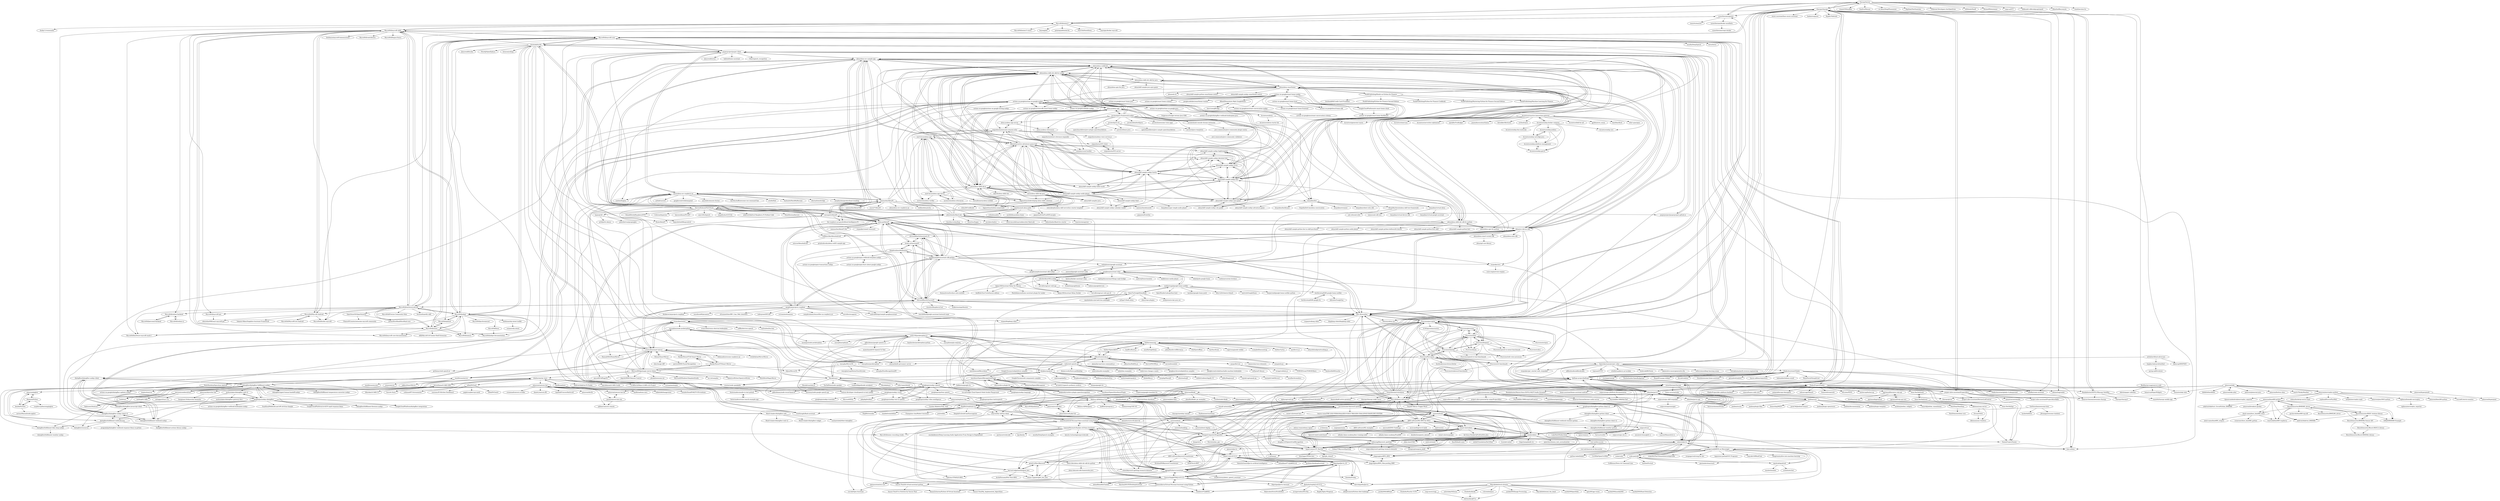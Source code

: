 digraph G {
"rhasspy/larynx" -> "rhasspy/rhasspy"
"rhasspy/larynx" -> "synesthesiam/opentts"
"rhasspy/larynx" -> "rhasspy/gruut" ["e"=1]
"rhasspy/larynx" -> "staniel359/muffon" ["e"=1]
"rhasspy/larynx" -> "SeaDve/Mousai" ["e"=1]
"rhasspy/larynx" -> "MycroftAI/mimic3"
"rhasspy/larynx" -> "as-ideas/DeepPhonemizer" ["e"=1]
"rhasspy/larynx" -> "RajSolai/TextSnatcher" ["e"=1]
"rhasspy/larynx" -> "Ethereal-Developers-Inc/OpenScan" ["e"=1]
"rhasspy/larynx" -> "eth0izzle/Needl" ["e"=1]
"rhasspy/larynx" -> "BreezeWhite/oemer" ["e"=1]
"rhasspy/larynx" -> "coqui-ai/STT" ["e"=1]
"rhasspy/larynx" -> "aleksandr-oliferuk/pcap2squid" ["e"=1]
"rhasspy/larynx" -> "allanrbo/filesremote" ["e"=1]
"rhasspy/larynx" -> "rendchevi/nix-tts" ["e"=1]
"gillesdemey/google-speech-v2" -> "psirenny/node-google-speech-api"
"gillesdemey/google-speech-v2" -> "mzeeshanid/iOS-Speech-To-Text"
"Picovoice/picovoice" -> "Picovoice/rhino"
"Picovoice/picovoice" -> "Picovoice/porcupine"
"Picovoice/picovoice" -> "Picovoice/leopard"
"Picovoice/picovoice" -> "zycv/awesome-keyword-spotting"
"Picovoice/picovoice" -> "Picovoice/koala"
"googleapis/python-speech" -> "googleapis/python-texttospeech"
"cmusphinx/node-pocketsphinx" -> "moneppo/node-pocketsphinx"
"cmusphinx/node-pocketsphinx" -> "sreuter/node-speakable"
"cmusphinx/node-pocketsphinx" -> "syl22-00/pocketsphinx.js"
"alexa/alexa-cookbook" -> "alexa/alexa-skills-kit-sdk-for-nodejs"
"alexa/alexa-cookbook" -> "alexa/skill-sample-nodejs-fact"
"alexa/alexa-cookbook" -> "alexa/skill-sample-nodejs-quiz-game"
"alexa/alexa-cookbook" -> "alexa/alexa-smarthome"
"alexa/alexa-cookbook" -> "alexa-js/alexa-app"
"alexa/alexa-cookbook" -> "alexa/skill-sample-nodejs-audio-player"
"alexa/alexa-cookbook" -> "alexa/skill-sample-nodejs-howto"
"alexa/alexa-cookbook" -> "alexa/skill-sample-nodejs-hello-world"
"alexa/alexa-cookbook" -> "alexa/skill-sample-nodejs-trivia"
"alexa/alexa-cookbook" -> "alexa/skill-sample-nodejs-city-guide"
"alexa/alexa-cookbook" -> "alexa/alexa-skills-kit-sdk-for-python"
"alexa/alexa-cookbook" -> "alexa/alexa-avs-sample-app"
"alexa/alexa-cookbook" -> "alexa/interactive-adventure-game-tool"
"alexa/alexa-cookbook" -> "alexa/avs-device-sdk"
"alexa/alexa-cookbook" -> "amzn/alexa-skills-kit-js"
"alexa/skill-sample-nodejs-audio-player" -> "alexa/alexa-skills-kit-sdk-for-nodejs"
"alexa/skill-sample-nodejs-audio-player" -> "alexa/skill-sample-nodejs-howto"
"alexa/skill-sample-nodejs-audio-player" -> "alexa/skill-sample-nodejs-decision-tree"
"alexa/skill-sample-nodejs-audio-player" -> "alexa/alexa-cookbook"
"alexa/skill-sample-nodejs-audio-player" -> "miguelmota/awesome-amazon-echo"
"alexa/skill-sample-nodejs-audio-player" -> "alexa/skill-sample-nodejs-quiz-game"
"alexa/skill-sample-nodejs-audio-player" -> "bespoken/super-simple-audio-player"
"alexa/skill-sample-nodejs-audio-player" -> "alexa/skill-sample-nodejs-feed"
"alexa/skill-sample-nodejs-audio-player" -> "bignerdranch/developing-alexa-skills-solutions"
"alexa/skill-sample-nodejs-audio-player" -> "alexa/skill-sample-nodejs-fact"
"alexa/skill-sample-nodejs-audio-player" -> "alexa/skill-sample-nodejs-calendar-reader"
"alexa/skill-sample-nodejs-audio-player" -> "alexa/interactive-adventure-game-tool"
"alexa/skill-sample-nodejs-audio-player" -> "alexa/skill-sample-nodejs-trivia"
"alexa/skill-sample-nodejs-audio-player" -> "amzn/alexa-skills-kit-js"
"alexa/skill-sample-nodejs-audio-player" -> "alexa-js/alexa-app"
"googleapis/nodejs-text-to-speech" -> "googleapis/nodejs-speech"
"claritylab/lucida" -> "jhauswald/lucida"
"claritylab/lucida" -> "jasperproject/jasper-client"
"claritylab/lucida" -> "MycroftAI/mycroft-core"
"claritylab/lucida" -> "TScottJ/OpenEphyra"
"claritylab/lucida" -> "MycroftAI/openstt"
"claritylab/lucida" -> "kalliope-project/kalliope"
"claritylab/lucida" -> "MycroftAI/adapt"
"claritylab/lucida" -> "brmson/yodaqa" ["e"=1]
"claritylab/lucida" -> "cmusphinx/pocketsphinx" ["e"=1]
"claritylab/lucida" -> "MycroftAI/mycroft-skills"
"claritylab/lucida" -> "Melissa-AI/Melissa-Core"
"claritylab/lucida" -> "rcbyron/hey-athena-client"
"claritylab/lucida" -> "cmusphinx/sphinx4" ["e"=1]
"claritylab/lucida" -> "SlapBot/stephanie-va"
"claritylab/lucida" -> "alumae/kaldi-gstreamer-server" ["e"=1]
"alexa-js/alexa-app" -> "alexa-js/alexa-app-server"
"alexa-js/alexa-app" -> "alexa/alexa-skills-kit-sdk-for-nodejs"
"alexa-js/alexa-app" -> "alexa-js/alexa-utterances"
"alexa-js/alexa-app" -> "alexa/alexa-cookbook"
"alexa-js/alexa-app" -> "miguelmota/awesome-amazon-echo"
"alexa-js/alexa-app" -> "bignerdranch/developing-alexa-skills-solutions"
"alexa-js/alexa-app" -> "mandnyc/ssml-builder"
"alexa-js/alexa-app" -> "alexa/skill-sample-nodejs-howto"
"alexa-js/alexa-app" -> "amzn/alexa-skills-kit-js"
"alexa-js/alexa-app" -> "alexa/skill-sample-nodejs-quiz-game"
"alexa-js/alexa-app" -> "actions-on-google/actions-on-google-nodejs"
"alexa-js/alexa-app" -> "Accenture/alexia"
"alexa-js/alexa-app" -> "alexa/skill-sample-nodejs-audio-player"
"alexa-js/alexa-app" -> "jovotech/jovo-framework-nodejs"
"alexa-js/alexa-app" -> "bespoken/bst"
"alexa/alexa-skills-kit-sdk-for-nodejs" -> "alexa/alexa-cookbook"
"alexa/alexa-skills-kit-sdk-for-nodejs" -> "alexa/skill-sample-nodejs-fact"
"alexa/alexa-skills-kit-sdk-for-nodejs" -> "amzn/alexa-skills-kit-js"
"alexa/alexa-skills-kit-sdk-for-nodejs" -> "alexa-js/alexa-app"
"alexa/alexa-skills-kit-sdk-for-nodejs" -> "alexa/alexa-avs-sample-app"
"alexa/alexa-skills-kit-sdk-for-nodejs" -> "alexa/skill-sample-nodejs-audio-player"
"alexa/alexa-skills-kit-sdk-for-nodejs" -> "alexa/skill-sample-nodejs-howto"
"alexa/alexa-skills-kit-sdk-for-nodejs" -> "alexa/interactive-adventure-game-tool"
"alexa/alexa-skills-kit-sdk-for-nodejs" -> "alexa/alexa-smarthome"
"alexa/alexa-skills-kit-sdk-for-nodejs" -> "alexa/skill-sample-nodejs-trivia"
"alexa/alexa-skills-kit-sdk-for-nodejs" -> "alexa/avs-device-sdk"
"alexa/alexa-skills-kit-sdk-for-nodejs" -> "alexa/skill-sample-nodejs-quiz-game"
"alexa/alexa-skills-kit-sdk-for-nodejs" -> "actions-on-google/actions-on-google-nodejs"
"alexa/alexa-skills-kit-sdk-for-nodejs" -> "alexa/alexa-skills-kit-sdk-for-java"
"alexa/alexa-skills-kit-sdk-for-nodejs" -> "alexa/skill-sample-nodejs-hello-world"
"StevenHickson/PiAUISuite" -> "jasperproject/jasper-client"
"StevenHickson/PiAUISuite" -> "sammachin/AlexaPi"
"StevenHickson/PiAUISuite" -> "novaspirit/AlexaPi"
"StevenHickson/PiAUISuite" -> "Kitt-AI/snowboy"
"StevenHickson/PiAUISuite" -> "tvdzwan/hyperion" ["e"=1]
"StevenHickson/PiAUISuite" -> "lanceseidman/PiCAST" ["e"=1]
"StevenHickson/PiAUISuite" -> "NeonHorizon/berryio" ["e"=1]
"StevenHickson/PiAUISuite" -> "DonaldDerek/RaspberryPiTV"
"StevenHickson/PiAUISuite" -> "amzn/alexa-avs-raspberry-pi"
"StevenHickson/PiAUISuite" -> "tipam/pi3d"
"StevenHickson/PiAUISuite" -> "arjo129/uSpeech" ["e"=1]
"StevenHickson/PiAUISuite" -> "alexa-pi/AlexaPi"
"StevenHickson/PiAUISuite" -> "jasperproject/jasperproject.github.io"
"StevenHickson/PiAUISuite" -> "ninjablocks/433Utils" ["e"=1]
"StevenHickson/PiAUISuite" -> "adafruit/Adafruit-Raspberry-Pi-Python-Code" ["e"=1]
"google/aiyprojects-raspbian" -> "googlesamples/assistant-sdk-python"
"google/aiyprojects-raspbian" -> "shivasiddharth/GassistPi"
"google/aiyprojects-raspbian" -> "alexa-pi/AlexaPi"
"google/aiyprojects-raspbian" -> "Kitt-AI/snowboy"
"google/aiyprojects-raspbian" -> "xtools-at/AssistantPi"
"google/aiyprojects-raspbian" -> "samjabrahams/tensorflow-on-raspberry-pi" ["e"=1]
"google/aiyprojects-raspbian" -> "movidius/ncappzoo" ["e"=1]
"google/aiyprojects-raspbian" -> "alexa/alexa-avs-sample-app"
"google/aiyprojects-raspbian" -> "ktinkerer/aiyprojects-raspbian"
"google/aiyprojects-raspbian" -> "androidthings/sample-googleassistant" ["e"=1]
"google/aiyprojects-raspbian" -> "waveform80/picamera" ["e"=1]
"google/aiyprojects-raspbian" -> "warchildmd/google-assistant-hotword-raspi"
"google/aiyprojects-raspbian" -> "silvanmelchior/RPi_Cam_Web_Interface" ["e"=1]
"google/aiyprojects-raspbian" -> "inderpreet/DIY-AIY"
"google/aiyprojects-raspbian" -> "ccrisan/motioneyeos" ["e"=1]
"MycroftAI/mycroft-core" -> "MycroftAI/mycroft-skills"
"MycroftAI/mycroft-core" -> "MycroftAI/enclosure-picroft"
"MycroftAI/mycroft-core" -> "jasperproject/jasper-client"
"MycroftAI/mycroft-core" -> "mozilla/DeepSpeech" ["e"=1]
"MycroftAI/mycroft-core" -> "claritylab/lucida"
"MycroftAI/mycroft-core" -> "MycroftAI/adapt"
"MycroftAI/mycroft-core" -> "leon-ai/leon" ["e"=1]
"MycroftAI/mycroft-core" -> "MycroftAI/mimic"
"MycroftAI/mycroft-core" -> "rhasspy/rhasspy"
"MycroftAI/mycroft-core" -> "MycroftAI/Mycroft-Android"
"MycroftAI/mycroft-core" -> "kalliope-project/kalliope"
"MycroftAI/mycroft-core" -> "cmusphinx/pocketsphinx" ["e"=1]
"MycroftAI/mycroft-core" -> "sukeesh/Jarvis"
"MycroftAI/mycroft-core" -> "MycroftAI/mimic2" ["e"=1]
"MycroftAI/mycroft-core" -> "lutris/lutris" ["e"=1]
"MycroftAI/mycroft-skills" -> "MycroftAI/enclosure-picroft"
"MycroftAI/mycroft-skills" -> "MycroftAI/mycroft-core"
"MycroftAI/mycroft-skills" -> "MycroftAI/hardware-mycroft-mark-1"
"MycroftAI/mycroft-skills" -> "MycroftAI/mimic"
"MycroftAI/mycroft-skills" -> "MycroftAI/adapt"
"MycroftAI/mycroft-skills" -> "MycroftAI/Mycroft-Android"
"MycroftAI/mycroft-skills" -> "MycroftAI/mycroft-gui"
"MycroftAI/mycroft-skills" -> "MycroftAI/selene-backend"
"MycroftAI/mycroft-skills" -> "MycroftAI/docker-mycroft"
"MycroftAI/mycroft-skills" -> "MycroftAI/mycroft-precise"
"MycroftAI/mycroft-skills" -> "btotharye/mycroft-homeassistant"
"MycroftAI/mycroft-skills" -> "MycroftAI/contributors"
"MycroftAI/mycroft-skills" -> "MycroftAI/mycroft-core-documentation"
"MycroftAI/mycroft-skills" -> "MycroftAI/lingua-franca"
"MycroftAI/mycroft-skills" -> "MycroftAI/mimic3"
"Picovoice/porcupine" -> "Picovoice/rhino"
"Picovoice/porcupine" -> "MycroftAI/mycroft-precise"
"Picovoice/porcupine" -> "Picovoice/picovoice"
"Picovoice/porcupine" -> "Kitt-AI/snowboy"
"Picovoice/porcupine" -> "Picovoice/cheetah"
"Picovoice/porcupine" -> "rhasspy/rhasspy"
"Picovoice/porcupine" -> "castorini/honk"
"Picovoice/porcupine" -> "seasalt-ai/snowboy"
"Picovoice/porcupine" -> "cmusphinx/pocketsphinx" ["e"=1]
"Picovoice/porcupine" -> "Picovoice/leopard"
"Picovoice/porcupine" -> "ARM-software/ML-KWS-for-MCU"
"Picovoice/porcupine" -> "LCAV/pyroomacoustics" ["e"=1]
"Picovoice/porcupine" -> "synesthesiam/rhasspy"
"Picovoice/porcupine" -> "castorini/howl"
"Picovoice/porcupine" -> "alphacep/vosk-api" ["e"=1]
"Dipeshpal/Jarvis-Assisant" -> "Dipeshpal/Jarvis_AI"
"amzn/alexa-skills-kit-java" -> "amzn/alexa-skills-kit-js"
"amzn/alexa-skills-kit-java" -> "anjishnu/ask-alexa-pykit"
"amzn/alexa-skills-kit-java" -> "bignerdranch/developing-alexa-skills-solutions"
"amzn/alexa-skills-kit-java" -> "bignerdranch/alexa-airportinfo"
"amzn/alexa-skills-kit-java" -> "alexa/skill-samples-java"
"amzn/alexa-skills-kit-java" -> "alexa/alexa-skills-kit-sdk-for-nodejs"
"amzn/alexa-skills-kit-java" -> "jjaquinta/EchoProofOfConcepts"
"amzn/alexa-skills-kit-java" -> "alexa/interactive-adventure-game-tool"
"amzn/alexa-skills-kit-java" -> "bespoken/bst"
"sukeesh/Jarvis" -> "swapagarwal/JARVIS-on-Messenger"
"sukeesh/Jarvis" -> "kalliope-project/kalliope"
"sukeesh/Jarvis" -> "DragonComputer/Dragonfire"
"sukeesh/Jarvis" -> "alexylem/jarvis"
"sukeesh/Jarvis" -> "Melissa-AI/Melissa-Core"
"sukeesh/Jarvis" -> "MycroftAI/mycroft-core"
"sukeesh/Jarvis" -> "yoda-pa/yoda"
"sukeesh/Jarvis" -> "nihal111/J.A.R.V.I.S"
"sukeesh/Jarvis" -> "CiviWiki/OpenCiviWiki" ["e"=1]
"sukeesh/Jarvis" -> "leon-ai/leon" ["e"=1]
"sukeesh/Jarvis" -> "ggeop/Python-ai-assistant"
"sukeesh/Jarvis" -> "coala/coala" ["e"=1]
"sukeesh/Jarvis" -> "python-babel/babel" ["e"=1]
"sukeesh/Jarvis" -> "claritylab/lucida"
"sukeesh/Jarvis" -> "ajminich/Jarvis"
"amzn/alexa-avs-raspberry-pi" -> "josephyzhou/producthunt-trending" ["e"=1]
"amzn/alexa-avs-raspberry-pi" -> "sammachin/AlexaPi"
"amzn/alexa-avs-raspberry-pi" -> "jasperproject/jasper-client"
"amzn/alexa-avs-raspberry-pi" -> "amzn/alexa-skills-kit-js"
"amzn/alexa-avs-raspberry-pi" -> "HannahMitt/HomeMirror" ["e"=1]
"amzn/alexa-avs-raspberry-pi" -> "novaspirit/AlexaPi"
"amzn/alexa-avs-raspberry-pi" -> "airbnb/caravel" ["e"=1]
"amzn/alexa-avs-raspberry-pi" -> "guysoft/FullPageOS" ["e"=1]
"amzn/alexa-avs-raspberry-pi" -> "googlecreativelab/anypixel" ["e"=1]
"amzn/alexa-avs-raspberry-pi" -> "amznlabs/amazon-dsstne" ["e"=1]
"amzn/alexa-avs-raspberry-pi" -> "cantino/huginn" ["e"=1]
"amzn/alexa-avs-raspberry-pi" -> "herrbischoff/awesome-osx-command-line" ["e"=1]
"amzn/alexa-avs-raspberry-pi" -> "schollz/find" ["e"=1]
"amzn/alexa-avs-raspberry-pi" -> "hacksalot/HackMyResume" ["e"=1]
"amzn/alexa-avs-raspberry-pi" -> "nfarina/homebridge" ["e"=1]
"alexa/alexa-smarthome" -> "PacktPublishing/Hands-on-Python-for-Finance"
"alexa/alexa-smarthome" -> "alexa/alexa-cookbook"
"alexa/alexa-smarthome" -> "alexa/alexa-skills-kit-sdk-for-nodejs"
"alexa/alexa-smarthome" -> "alexa/alexa-skills-kit-sdk-for-python"
"alexa/alexa-smarthome" -> "alexa/alexa-skills-kit-sdk-for-java"
"alexa/alexa-smarthome" -> "alexa/ask-cli"
"alexa/alexa-smarthome" -> "alexa/skill-sample-python-smarthome-switch"
"alexa/alexa-smarthome" -> "alexa/avs-device-sdk"
"alexa/alexa-smarthome" -> "alexa/skill-sample-nodejs-fact"
"alexa/alexa-smarthome" -> "alexa/alexa-apis-for-python"
"alexa/alexa-smarthome" -> "alexa/skill-sample-nodejs-smarthome-switch"
"alexa/alexa-smarthome" -> "alexa/skill-sample-nodejs-howto"
"alexa/alexa-smarthome" -> "actions-on-google/actionssdk-smart-home-nodejs"
"alexa/alexa-smarthome" -> "actions-on-google/smart-home-nodejs"
"alexa/alexa-smarthome" -> "alexa/skill-sample-nodejs-adventure-game"
"wenet-e2e/wekws" -> "zycv/awesome-keyword-spotting"
"wenet-e2e/wekws" -> "wenet-e2e/wespeaker" ["e"=1]
"wenet-e2e/wekws" -> "mindorii/kws"
"wenet-e2e/wekws" -> "hit-thusz-RookieCJ/FullSubNet-plus" ["e"=1]
"wenet-e2e/wekws" -> "qute012/Wav2Keyword"
"wenet-e2e/wekws" -> "SpeechColab/Leaderboard" ["e"=1]
"wenet-e2e/wekws" -> "colinsongf/keyword_spotting"
"wenet-e2e/wekws" -> "alibaba-damo-academy/kws-training-suite"
"wenet-e2e/wekws" -> "hyperconnect/TC-ResNet"
"wenet-e2e/wekws" -> "roman-vygon/triplet_loss_kws"
"wenet-e2e/wekws" -> "harvard-edge/multilingual_kws"
"wenet-e2e/wekws" -> "alibaba-damo-academy/FunASR" ["e"=1]
"wenet-e2e/wekws" -> "double22a/speech_dataset" ["e"=1]
"TalAter/annyang" -> "TalAter/SpeechKITT"
"TalAter/annyang" -> "zzmp/juliusjs" ["e"=1]
"TalAter/annyang" -> "sdkcarlos/artyom.js"
"TalAter/annyang" -> "syl22-00/pocketsphinx.js"
"TalAter/annyang" -> "evancohen/smart-mirror"
"TalAter/annyang" -> "TalAter/UpUp" ["e"=1]
"TalAter/annyang" -> "ejci/favico.js" ["e"=1]
"TalAter/annyang" -> "eduardolundgren/tracking.js" ["e"=1]
"TalAter/annyang" -> "loadfive/Knwl.js" ["e"=1]
"TalAter/annyang" -> "mozilla/togetherjs" ["e"=1]
"TalAter/annyang" -> "julianlloyd/scrollReveal.js" ["e"=1]
"TalAter/annyang" -> "HubSpot/offline" ["e"=1]
"TalAter/annyang" -> "harthur/brain" ["e"=1]
"TalAter/annyang" -> "rogerwang/node-webkit" ["e"=1]
"TalAter/annyang" -> "ccampbell/mousetrap" ["e"=1]
"alexa/alexa-avs-sample-app" -> "alexa-pi/AlexaPi"
"alexa/alexa-avs-sample-app" -> "alexa/avs-device-sdk"
"alexa/alexa-avs-sample-app" -> "Kitt-AI/snowboy"
"alexa/alexa-avs-sample-app" -> "alexa/alexa-skills-kit-sdk-for-nodejs"
"alexa/alexa-avs-sample-app" -> "Sensory/alexa-rpi"
"alexa/alexa-avs-sample-app" -> "alexa/alexa-cookbook"
"alexa/alexa-avs-sample-app" -> "amzn/alexa-skills-kit-js"
"alexa/alexa-avs-sample-app" -> "sammachin/AlexaPi"
"alexa/alexa-avs-sample-app" -> "johnwheeler/flask-ask"
"alexa/alexa-avs-sample-app" -> "willblaschko/AlexaAndroid"
"alexa/alexa-avs-sample-app" -> "jasperproject/jasper-client"
"alexa/alexa-avs-sample-app" -> "alexa/skill-sample-nodejs-fact"
"alexa/alexa-avs-sample-app" -> "alexa/interactive-adventure-game-tool"
"alexa/alexa-avs-sample-app" -> "googlesamples/assistant-sdk-python"
"alexa/alexa-avs-sample-app" -> "evancohen/smart-mirror"
"respeaker/avs" -> "respeaker/get_started_with_respeaker" ["e"=1]
"respeaker/avs" -> "voice-engine/voice-engine" ["e"=1]
"shivasiddharth/GassistPi" -> "shivasiddharth/Assistants-Pi"
"shivasiddharth/GassistPi" -> "googlesamples/assistant-sdk-python"
"shivasiddharth/GassistPi" -> "google/aiyprojects-raspbian"
"shivasiddharth/GassistPi" -> "alexa-pi/AlexaPi"
"shivasiddharth/GassistPi" -> "warchildmd/google-assistant-hotword-raspi"
"shivasiddharth/GassistPi" -> "xtools-at/AssistantPi"
"shivasiddharth/GassistPi" -> "Kitt-AI/snowboy"
"shivasiddharth/GassistPi" -> "alexa/avs-device-sdk"
"shivasiddharth/GassistPi" -> "OmerTu/GoogleHomeKodi"
"shivasiddharth/GassistPi" -> "Deeplocal/mocktailsmixer"
"shivasiddharth/GassistPi" -> "MycroftAI/enclosure-picroft"
"shivasiddharth/GassistPi" -> "vincelwt/RaspberryCast" ["e"=1]
"shivasiddharth/GassistPi" -> "evancohen/smart-mirror"
"shivasiddharth/GassistPi" -> "alexylem/jarvis"
"shivasiddharth/GassistPi" -> "makermusings/fauxmo" ["e"=1]
"Picovoice/Porcupine" -> "Picovoice/rhino"
"Picovoice/Porcupine" -> "MycroftAI/mycroft-precise"
"Picovoice/Porcupine" -> "Picovoice/cheetah"
"Picovoice/Porcupine" -> "Kitt-AI/snowboy"
"Picovoice/Porcupine" -> "Picovoice/wakeword-benchmark"
"Picovoice/Porcupine" -> "castorini/honk"
"Picovoice/Porcupine" -> "Tony607/Keras-Trigger-Word"
"Picovoice/Porcupine" -> "ARM-software/ML-KWS-for-MCU"
"Picovoice/Porcupine" -> "mindorii/kws"
"Picovoice/Porcupine" -> "alumae/kaldi-gstreamer-server" ["e"=1]
"Picovoice/Porcupine" -> "facebookresearch/wav2letter" ["e"=1]
"Picovoice/Porcupine" -> "cmusphinx/pocketsphinx" ["e"=1]
"Picovoice/Porcupine" -> "Picovoice/stt-benchmark"
"Picovoice/Porcupine" -> "bjoernkarmann/project_alias"
"Picovoice/Porcupine" -> "hyperconnect/TC-ResNet"
"maxbbraun/mirror" -> "NielsMasdorp/Speculum-Android"
"maxbbraun/mirror" -> "ineptech/mirror"
"maxbbraun/mirror" -> "evancohen/smart-mirror"
"maxbbraun/mirror" -> "jakkra/SmartMirror"
"maxbbraun/mirror" -> "maxbbraun/accent"
"maxbbraun/mirror" -> "jreyes/mirror"
"pimoroni/unicorn-hat" -> "topshed/UnicornHatScroll"
"pimoroni/unicorn-hat" -> "pimoroni/blinkt"
"pimoroni/unicorn-hat" -> "pimoroni/scroll-phat"
"pimoroni/unicorn-hat" -> "pimoroni/unicorn-hat-hd"
"pimoroni/unicorn-hat" -> "daniel-j/unicorn-fft"
"pimoroni/unicorn-hat" -> "jayniz/unicorn-hat-sim"
"pimoroni/unicorn-hat" -> "pimoroni/piglow"
"pimoroni/unicorn-hat" -> "pimoroni/explorer-hat"
"pimoroni/unicorn-hat" -> "pimoroni/dot3k"
"pimoroni/unicorn-hat" -> "pimoroni/skywriter-hat"
"pimoroni/unicorn-hat" -> "sconemad/unicorn-scroller"
"pimoroni/unicorn-hat" -> "njbbaer/unicorn-remote"
"ashutoshkrris/Virtual-Personal-Assistant-using-Python" -> "mmirthula02/AI-Personal-Voice-assistant-using-Python"
"ashutoshkrris/Virtual-Personal-Assistant-using-Python" -> "Dipeshpal/Jarvis_AI"
"ashutoshkrris/Virtual-Personal-Assistant-using-Python" -> "Aman22sharma/Python-AI-Virtual-Assistant"
"ashutoshkrris/Virtual-Personal-Assistant-using-Python" -> "Gladiator07/JARVIS"
"ashutoshkrris/Virtual-Personal-Assistant-using-Python" -> "GauravSingh9356/J.A.R.V.I.S"
"Saurav-Paul/AI-virtual-assistant-python" -> "Saurav-Paul/My_Implemented_Algorithms"
"Saurav-Paul/AI-virtual-assistant-python" -> "Saurav-Paul/Uva-Solution-by-Saurav-Paul"
"greghesp/assistant-relay" -> "Apipa169/Assistant-Relay-for-Hassio"
"greghesp/assistant-relay" -> "endoplasmic/google-assistant"
"greghesp/assistant-relay" -> "rithvikvibhu/GHLocalApi"
"greghesp/assistant-relay" -> "Apipa169/Assistant-Relay-Docker"
"greghesp/assistant-relay" -> "vervallsweg/cast-web-api"
"greghesp/assistant-relay" -> "noelportugal/google-home-notifier"
"greghesp/assistant-relay" -> "kmlucy/docker-assistant-relay"
"greghesp/assistant-relay" -> "stjohnjohnson/smartthings-mqtt-bridge" ["e"=1]
"greghesp/assistant-relay" -> "andrewjfreyer/monitor" ["e"=1]
"greghesp/assistant-relay" -> "thomasloven/lovelace-auto-entities" ["e"=1]
"greghesp/assistant-relay" -> "kalkih/mini-media-player" ["e"=1]
"greghesp/assistant-relay" -> "AndBobsYourUncle/hassio-addons"
"greghesp/assistant-relay" -> "mKeRix/room-assistant" ["e"=1]
"greghesp/assistant-relay" -> "leikoilja/ha-google-home" ["e"=1]
"greghesp/assistant-relay" -> "ciotlosm/custom-lovelace" ["e"=1]
"rithvikvibhu/GHLocalApi" -> "greghesp/assistant-relay"
"rithvikvibhu/GHLocalApi" -> "ludeeus/googledevices"
"rithvikvibhu/GHLocalApi" -> "Apipa169/Assistant-Relay-for-Hassio"
"rithvikvibhu/GHLocalApi" -> "Drakulix/googlehome"
"rithvikvibhu/GHLocalApi" -> "vervallsweg/cast-web-api"
"rithvikvibhu/GHLocalApi" -> "noelportugal/google-home-notifier"
"syl22-00/pocketsphinx.js" -> "cmusphinx/node-pocketsphinx"
"syl22-00/pocketsphinx.js" -> "zzmp/juliusjs" ["e"=1]
"syl22-00/pocketsphinx.js" -> "cmusphinx/pocketsphinx" ["e"=1]
"syl22-00/pocketsphinx.js" -> "TalAter/annyang"
"syl22-00/pocketsphinx.js" -> "alumae/kaldi-gstreamer-server" ["e"=1]
"syl22-00/pocketsphinx.js" -> "kripken/speak.js"
"syl22-00/pocketsphinx.js" -> "sdkcarlos/artyom.js"
"syl22-00/pocketsphinx.js" -> "sreuter/node-speakable"
"syl22-00/pocketsphinx.js" -> "cmusphinx/g2p-seq2seq" ["e"=1]
"syl22-00/pocketsphinx.js" -> "cmusphinx/sphinx4" ["e"=1]
"syl22-00/pocketsphinx.js" -> "watson-developer-cloud/speech-to-text-nodejs" ["e"=1]
"syl22-00/pocketsphinx.js" -> "mattdiamond/Recorderjs" ["e"=1]
"syl22-00/pocketsphinx.js" -> "gillesdemey/google-speech-v2"
"syl22-00/pocketsphinx.js" -> "bambocher/pocketsphinx-python" ["e"=1]
"syl22-00/pocketsphinx.js" -> "moneppo/node-pocketsphinx"
"jasperproject/jasper-client" -> "jasperproject/jasperproject.github.io"
"jasperproject/jasper-client" -> "MycroftAI/mycroft-core"
"jasperproject/jasper-client" -> "cmusphinx/pocketsphinx" ["e"=1]
"jasperproject/jasper-client" -> "Kitt-AI/snowboy"
"jasperproject/jasper-client" -> "amzn/alexa-avs-raspberry-pi"
"jasperproject/jasper-client" -> "claritylab/lucida"
"jasperproject/jasper-client" -> "StevenHickson/PiAUISuite"
"jasperproject/jasper-client" -> "jhauswald/sirius" ["e"=1]
"jasperproject/jasper-client" -> "wzpan/dingdang-robot" ["e"=1]
"jasperproject/jasper-client" -> "balloob/home-assistant" ["e"=1]
"jasperproject/jasper-client" -> "cantino/huginn" ["e"=1]
"jasperproject/jasper-client" -> "alexa/alexa-avs-sample-app"
"jasperproject/jasper-client" -> "kalliope-project/kalliope"
"jasperproject/jasper-client" -> "Uberi/speech_recognition" ["e"=1]
"jasperproject/jasper-client" -> "TalAter/annyang"
"GauravSingh9356/J.A.R.V.I.S" -> "ggeop/Python-ai-assistant"
"GauravSingh9356/J.A.R.V.I.S" -> "Dipeshpal/Jarvis_AI"
"GauravSingh9356/J.A.R.V.I.S" -> "mmirthula02/AI-Personal-Voice-assistant-using-Python"
"GauravSingh9356/J.A.R.V.I.S" -> "ashutoshkrris/Virtual-Personal-Assistant-using-Python"
"GauravSingh9356/J.A.R.V.I.S" -> "BolisettySujith/J.A.R.V.I.S"
"GauravSingh9356/J.A.R.V.I.S" -> "thevickypedia/Jarvis"
"GauravSingh9356/J.A.R.V.I.S" -> "nihal111/J.A.R.V.I.S"
"GauravSingh9356/J.A.R.V.I.S" -> "LearnedVector/A-Hackers-AI-Voice-Assistant"
"GauravSingh9356/J.A.R.V.I.S" -> "Saurav-Paul/AI-virtual-assistant-python"
"GauravSingh9356/J.A.R.V.I.S" -> "Gladiator07/JARVIS"
"GauravSingh9356/J.A.R.V.I.S" -> "Dipeshpal/Jarvis-Assisant"
"GauravSingh9356/J.A.R.V.I.S" -> "openassistant/oa-core"
"GauravSingh9356/J.A.R.V.I.S" -> "ahmadfaizalbh/Chatbot" ["e"=1]
"GauravSingh9356/J.A.R.V.I.S" -> "Harsha200105/DesktopAssistant"
"DragonComputer/Dragonfire" -> "kalliope-project/kalliope"
"DragonComputer/Dragonfire" -> "openassistant/oa-core"
"DragonComputer/Dragonfire" -> "sukeesh/Jarvis"
"DragonComputer/Dragonfire" -> "SlapBot/stephanie-va"
"DragonComputer/Dragonfire" -> "ggeop/Python-ai-assistant"
"DragonComputer/Dragonfire" -> "MycroftAI/mycroft-core"
"DragonComputer/Dragonfire" -> "Melissa-AI/Melissa-Core"
"DragonComputer/Dragonfire" -> "LearnedVector/A-Hackers-AI-Voice-Assistant"
"DragonComputer/Dragonfire" -> "Dipeshpal/Jarvis_AI"
"DragonComputer/Dragonfire" -> "5hirish/adam_qas" ["e"=1]
"DragonComputer/Dragonfire" -> "leon-ai/leon" ["e"=1]
"DragonComputer/Dragonfire" -> "thevickypedia/Jarvis"
"DragonComputer/Dragonfire" -> "alexylem/jarvis"
"DragonComputer/Dragonfire" -> "NaomiProject/Naomi"
"DragonComputer/Dragonfire" -> "kengz/aiva" ["e"=1]
"ggeop/Python-ai-assistant" -> "mmirthula02/AI-Personal-Voice-assistant-using-Python"
"ggeop/Python-ai-assistant" -> "Dipeshpal/Jarvis_AI"
"ggeop/Python-ai-assistant" -> "nihal111/J.A.R.V.I.S"
"ggeop/Python-ai-assistant" -> "thevickypedia/Jarvis"
"ggeop/Python-ai-assistant" -> "LearnedVector/A-Hackers-AI-Voice-Assistant"
"ggeop/Python-ai-assistant" -> "GauravSingh9356/J.A.R.V.I.S"
"ggeop/Python-ai-assistant" -> "Zenohm/Friday"
"ggeop/Python-ai-assistant" -> "Gladiator07/JARVIS"
"ggeop/Python-ai-assistant" -> "bradtraversy/alexis_speech_assistant" ["e"=1]
"ggeop/Python-ai-assistant" -> "Saurav-Paul/AI-virtual-assistant-python"
"ggeop/Python-ai-assistant" -> "DragonComputer/Dragonfire"
"ggeop/Python-ai-assistant" -> "ahmadfaizalbh/Chatbot" ["e"=1]
"ggeop/Python-ai-assistant" -> "kalliope-project/kalliope"
"ggeop/Python-ai-assistant" -> "Melissa-AI/Melissa-Core"
"ggeop/Python-ai-assistant" -> "openassistant/oa-core"
"yoda-pa/yoda" -> "swapagarwal/JARVIS-on-Messenger"
"yoda-pa/yoda" -> "Melissa-AI/Melissa-Core"
"yoda-pa/yoda" -> "sukeesh/Jarvis"
"yoda-pa/yoda" -> "Griffintaur/News-At-Command-Line"
"yoda-pa/yoda" -> "basfom/EcoLab"
"yoda-pa/yoda" -> "alexa-labs/alexa-skills-kit-sdk-for-python"
"yoda-pa/yoda" -> "opsdroid/opsdroid"
"yoda-pa/yoda" -> "gautamkrishnar/socli" ["e"=1]
"bjoernkarmann/project_alias" -> "MycroftAI/mycroft-precise"
"bjoernkarmann/project_alias" -> "Picovoice/Porcupine"
"bjoernkarmann/project_alias" -> "retroplasma/earth-reverse-engineering" ["e"=1]
"bjoernkarmann/project_alias" -> "adblockradio/adblockradio" ["e"=1]
"bjoernkarmann/project_alias" -> "Kitt-AI/snowboy"
"bjoernkarmann/project_alias" -> "topisani/OTTO" ["e"=1]
"bjoernkarmann/project_alias" -> "schollz/raspberry-pi-turnkey" ["e"=1]
"bjoernkarmann/project_alias" -> "respeaker/get_started_with_respeaker" ["e"=1]
"bjoernkarmann/project_alias" -> "GladysAssistant/Gladys"
"bjoernkarmann/project_alias" -> "shobrook/BitVision" ["e"=1]
"bjoernkarmann/project_alias" -> "generative-music/generative.fm" ["e"=1]
"bjoernkarmann/project_alias" -> "rhasspy/rhasspy"
"bjoernkarmann/project_alias" -> "MycroftAI/mycroft-core"
"bjoernkarmann/project_alias" -> "mindorii/kws"
"bjoernkarmann/project_alias" -> "osforscience/deep-learning-ocean" ["e"=1]
"Kitt-AI/snowboy" -> "cmusphinx/pocketsphinx" ["e"=1]
"Kitt-AI/snowboy" -> "alexa/alexa-avs-sample-app"
"Kitt-AI/snowboy" -> "wzpan/wukong-robot" ["e"=1]
"Kitt-AI/snowboy" -> "Picovoice/porcupine"
"Kitt-AI/snowboy" -> "MycroftAI/mycroft-precise"
"Kitt-AI/snowboy" -> "dingdang-robot/dingdang-robot" ["e"=1]
"Kitt-AI/snowboy" -> "Picovoice/Porcupine"
"Kitt-AI/snowboy" -> "Sensory/alexa-rpi"
"Kitt-AI/snowboy" -> "ARM-software/ML-KWS-for-MCU"
"Kitt-AI/snowboy" -> "alexa/avs-device-sdk"
"Kitt-AI/snowboy" -> "alexa-pi/AlexaPi"
"Kitt-AI/snowboy" -> "wzpan/dingdang-robot" ["e"=1]
"Kitt-AI/snowboy" -> "jasperproject/jasper-client"
"Kitt-AI/snowboy" -> "evancohen/sonus"
"Kitt-AI/snowboy" -> "seasalt-ai/snowboy"
"n0bel/PiClock" -> "userexec/Pi-Kitchen-Dashboard"
"n0bel/PiClock" -> "n0bel/PiClock3"
"n0bel/PiClock" -> "rothman857/chronometer"
"n0bel/PiClock" -> "gagle/raspberrypi-motd"
"MycroftAI/mimic3" -> "MycroftAI/mimic3-voices"
"MycroftAI/mimic3" -> "synesthesiam/opentts"
"MycroftAI/mimic3" -> "MycroftAI/mycroft-skills"
"MycroftAI/mimic3" -> "rhasspy/larynx"
"MycroftAI/mimic3" -> "MycroftAI/mimic-recording-studio" ["e"=1]
"MycroftAI/mimic3" -> "bayang/jelu" ["e"=1]
"MycroftAI/mimic3" -> "potatoqualitee/eol-dr" ["e"=1]
"MycroftAI/mimic3" -> "FoxUSA/StoreDown" ["e"=1]
"MycroftAI/mimic3" -> "rhasspy/rhasspy"
"MycroftAI/mimic3" -> "smartgic/docker-mycroft"
"MycroftAI/mimic3" -> "dunky11/voicesmith" ["e"=1]
"evancohen/smart-mirror" -> "MichMich/MagicMirror" ["e"=1]
"evancohen/smart-mirror" -> "HannahMitt/HomeMirror" ["e"=1]
"evancohen/smart-mirror" -> "MicrosoftEdge/magic-mirror-demo"
"evancohen/smart-mirror" -> "TalAter/annyang"
"evancohen/smart-mirror" -> "maxbbraun/mirror"
"evancohen/smart-mirror" -> "evancohen/sonus"
"evancohen/smart-mirror" -> "Shinao/SmartMirror"
"evancohen/smart-mirror" -> "HackerHouseYT/Smart-Mirror"
"evancohen/smart-mirror" -> "ctrlaltdylan/MirrorMirror"
"evancohen/smart-mirror" -> "alexa/alexa-avs-sample-app"
"evancohen/smart-mirror" -> "HackerHouseYT/AI-Smart-Mirror"
"evancohen/smart-mirror" -> "thibmaek/awesome-raspberry-pi" ["e"=1]
"evancohen/smart-mirror" -> "Jopyth/MMM-Remote-Control" ["e"=1]
"evancohen/smart-mirror" -> "amzn/alexa-avs-raspberry-pi"
"evancohen/smart-mirror" -> "shivasiddharth/GassistPi"
"zlargon/google-tts" -> "ncpierson/google-translate-tts"
"Accenture/adop-docker-compose" -> "Accenture/adop-jenkins"
"Accenture/adop-docker-compose" -> "Accenture/adop-platform-management"
"Accenture/adop-docker-compose" -> "Accenture/adop-cartridge-java"
"Accenture/adop-docker-compose" -> "Accenture/adop-gerrit"
"Accenture/adop-docker-compose" -> "Accenture/reactive-interaction-gateway"
"Accenture/adop-docker-compose" -> "Accenture/adop-aws"
"Accenture/adop-docker-compose" -> "Accenture/adop-doa-materials"
"alexa/interactive-adventure-game-tool" -> "alexa/skill-sample-nodejs-decision-tree"
"alexa/interactive-adventure-game-tool" -> "amzn/alexa-skills-kit-js"
"alexa/interactive-adventure-game-tool" -> "matt-kruse/alexa-app"
"alexa/interactive-adventure-game-tool" -> "alexa/skill-sample-nodejs-trivia"
"alexa/interactive-adventure-game-tool" -> "alexa/skill-sample-nodejs-fact"
"alexa/interactive-adventure-game-tool" -> "alexa/alexa-skills-kit-sdk-for-nodejs"
"alexa/interactive-adventure-game-tool" -> "miguelmota/awesome-amazon-echo"
"alexa/interactive-adventure-game-tool" -> "bignerdranch/alexa-airportinfo"
"alexa/interactive-adventure-game-tool" -> "mandnyc/ssml-builder"
"alexa/interactive-adventure-game-tool" -> "rmtuckerphx/alexa-skill-serverless-starter-template"
"alexa/interactive-adventure-game-tool" -> "alexa/skill-sample-nodejs-feed"
"alexa/interactive-adventure-game-tool" -> "alexa/skill-sample-nodejs-highlowgame"
"alexa/interactive-adventure-game-tool" -> "alexa/skill-sample-nodejs-audio-player"
"alexa/interactive-adventure-game-tool" -> "alexa/skill-sample-nodejs-howto"
"alexa/interactive-adventure-game-tool" -> "alexa/skill-sample-nodejs-hello-world"
"anjishnu/ask-alexa-pykit" -> "johnwheeler/flask-ask"
"anjishnu/ask-alexa-pykit" -> "amzn/alexa-skills-kit-js"
"anjishnu/ask-alexa-pykit" -> "zachfeldman/alexa-home" ["e"=1]
"anjishnu/ask-alexa-pykit" -> "erik/alexandra" ["e"=1]
"anjishnu/ask-alexa-pykit" -> "jjaquinta/EchoProofOfConcepts"
"jasperproject/jasperproject.github.io" -> "jasperproject/jasper-client"
"johnwheeler/flask-ask" -> "treethought/flask-assistant"
"johnwheeler/flask-ask" -> "anjishnu/ask-alexa-pykit"
"johnwheeler/flask-ask" -> "alexa/alexa-skills-kit-sdk-for-python"
"johnwheeler/flask-ask" -> "Miserlou/Zappa" ["e"=1]
"johnwheeler/flask-ask" -> "awslabs/chalice" ["e"=1]
"johnwheeler/flask-ask" -> "chrisvoncsefalvay/cookiecutter-flask-ask"
"johnwheeler/flask-ask" -> "amzn/alexa-skills-kit-js"
"johnwheeler/flask-ask" -> "alexa/alexa-skills-kit-sdk-for-nodejs"
"johnwheeler/flask-ask" -> "alexa/alexa-avs-sample-app"
"johnwheeler/flask-ask" -> "alexa/alexa-cookbook"
"johnwheeler/flask-ask" -> "johnwheeler/flask-live-starter"
"johnwheeler/flask-ask" -> "tomchristie/apistar" ["e"=1]
"johnwheeler/flask-ask" -> "timothycrosley/hug" ["e"=1]
"johnwheeler/flask-ask" -> "alexa/interactive-adventure-game-tool"
"johnwheeler/flask-ask" -> "alexa-labs/alexa-skills-kit-sdk-for-python"
"matt-kruse/alexa-app" -> "matt-kruse/alexa-app-server"
"matt-kruse/alexa-app" -> "mreinstein/alexa-utterances"
"matt-kruse/alexa-app" -> "mreinstein/alexa-verifier"
"matt-kruse/alexa-app" -> "amzn/alexa-skills-kit-js"
"matt-kruse/alexa-app" -> "brutalhonesty/alexa-nodekit"
"matt-kruse/alexa-app" -> "miguelmota/awesome-amazon-echo"
"matt-kruse/alexa-app" -> "bignerdranch/alexa-airportinfo"
"matt-kruse/alexa-app" -> "alexa/interactive-adventure-game-tool"
"sammachin/AlexaPi" -> "novaspirit/AlexaPi"
"sammachin/AlexaPi" -> "sammachin/AlexaCHIP"
"sammachin/AlexaPi" -> "alexa-pi/AlexaPi"
"sammachin/AlexaPi" -> "amzn/alexa-avs-raspberry-pi"
"sammachin/AlexaPi" -> "maso27/AlexaPi"
"sammachin/AlexaPi" -> "sammachin/alexaweb"
"sammachin/AlexaPi" -> "matt-kruse/alexa-app"
"sammachin/AlexaPi" -> "StevenHickson/PiAUISuite"
"sammachin/AlexaPi" -> "anjishnu/ask-alexa-pykit"
"sammachin/AlexaPi" -> "alexa/alexa-avs-raspberry-pi"
"sammachin/AlexaPi" -> "miguelmota/awesome-amazon-echo"
"sammachin/AlexaPi" -> "toddmedema/echo" ["e"=1]
"sammachin/AlexaPi" -> "alexa/alexa-avs-sample-app"
"sammachin/AlexaPi" -> "flooie/AlexaPi"
"sammachin/AlexaPi" -> "the-raspberry-pi-guy/Artificial-Intelligence-Pi"
"kservices/gBridge" -> "i8beef/HomeAutio.Mqtt.GoogleHome"
"alexa/avs-device-sdk" -> "alexa/alexa-avs-sample-app"
"alexa/avs-device-sdk" -> "Sensory/alexa-rpi"
"alexa/avs-device-sdk" -> "alexa-pi/AlexaPi"
"alexa/avs-device-sdk" -> "Kitt-AI/snowboy"
"alexa/avs-device-sdk" -> "alexa/alexa-smart-screen-sdk"
"alexa/avs-device-sdk" -> "respeaker/avs"
"alexa/avs-device-sdk" -> "willblaschko/AlexaAndroid"
"alexa/avs-device-sdk" -> "alexa/alexa-skills-kit-sdk-for-nodejs"
"alexa/avs-device-sdk" -> "googlesamples/assistant-sdk-python"
"alexa/avs-device-sdk" -> "alexa/alexa-cookbook"
"alexa/avs-device-sdk" -> "shivasiddharth/Assistants-Pi"
"alexa/avs-device-sdk" -> "alexa/alexa-smarthome"
"alexa/avs-device-sdk" -> "alexa/alexa-auto-sdk"
"alexa/avs-device-sdk" -> "shivasiddharth/GassistPi"
"alexa/avs-device-sdk" -> "alexa/alexa-skills-kit-sdk-for-java"
"amzn/alexa-skills-kit-js" -> "amzn/alexa-skills-kit-java"
"amzn/alexa-skills-kit-js" -> "matt-kruse/alexa-app"
"amzn/alexa-skills-kit-js" -> "alexa/alexa-skills-kit-sdk-for-nodejs"
"amzn/alexa-skills-kit-js" -> "bignerdranch/developing-alexa-skills-solutions"
"amzn/alexa-skills-kit-js" -> "alexa/interactive-adventure-game-tool"
"amzn/alexa-skills-kit-js" -> "anjishnu/ask-alexa-pykit"
"amzn/alexa-skills-kit-js" -> "alexa/skill-sample-nodejs-fact"
"amzn/alexa-skills-kit-js" -> "amzn/alexa-avs-raspberry-pi"
"amzn/alexa-skills-kit-js" -> "matt-kruse/alexa-app-server"
"amzn/alexa-skills-kit-js" -> "alexa-js/alexa-app"
"amzn/alexa-skills-kit-js" -> "dale3h/alexa-skills-list"
"amzn/alexa-skills-kit-js" -> "miguelmota/awesome-amazon-echo"
"amzn/alexa-skills-kit-js" -> "bignerdranch/alexa-airportinfo"
"amzn/alexa-skills-kit-js" -> "alexa/skill-sample-nodejs-audio-player"
"amzn/alexa-skills-kit-js" -> "alexa/alexa-avs-sample-app"
"Aricwithana/LCARS-SDK" -> "joernweissenborn/lcars"
"Aricwithana/LCARS-SDK" -> "Garrett-/lcars"
"Aricwithana/LCARS-SDK" -> "tobykurien/rpi_lcars"
"Aricwithana/LCARS-SDK" -> "tbhockey/LCARS-UI"
"tobykurien/rpi_lcars" -> "Aricwithana/LCARS-SDK"
"tobykurien/rpi_lcars" -> "joernweissenborn/lcars"
"tobykurien/rpi_lcars" -> "Garrett-/lcars"
"tobykurien/rpi_lcars" -> "louh/lcars"
"tobykurien/rpi_lcars" -> "kanflo/aaduino"
"tobykurien/rpi_lcars" -> "adafruit/Adafruit-Pi-Finder" ["e"=1]
"tobykurien/rpi_lcars" -> "jayrobinson/LCARS-Guide"
"tobykurien/rpi_lcars" -> "LCARSx32/Main-LCARS-x32-Project"
"tobykurien/rpi_lcars" -> "pimoroni/unicorn-hat"
"tobykurien/rpi_lcars" -> "n0bel/PiClock"
"tobykurien/rpi_lcars" -> "ccrisan/motionpie" ["e"=1]
"alexa-pi/AlexaPi" -> "alexa/alexa-avs-sample-app"
"alexa-pi/AlexaPi" -> "sammachin/AlexaPi"
"alexa-pi/AlexaPi" -> "respeaker/avs"
"alexa-pi/AlexaPi" -> "shivasiddharth/Assistants-Pi"
"alexa-pi/AlexaPi" -> "alexa/avs-device-sdk"
"alexa-pi/AlexaPi" -> "xtools-at/AssistantPi"
"alexa-pi/AlexaPi" -> "Kitt-AI/snowboy"
"alexa-pi/AlexaPi" -> "shivasiddharth/GassistPi"
"alexa-pi/AlexaPi" -> "novaspirit/AlexaPi"
"alexa-pi/AlexaPi" -> "Sensory/alexa-rpi"
"alexa-pi/AlexaPi" -> "google/aiyprojects-raspbian"
"alexa-pi/AlexaPi" -> "sammachin/AlexaPi-Dev"
"alexa-pi/AlexaPi" -> "googlesamples/assistant-sdk-python"
"alexa-pi/AlexaPi" -> "alexa/alexa-skills-kit-sdk-for-nodejs"
"alexa-pi/AlexaPi" -> "respeaker/seeed-voicecard" ["e"=1]
"GladysProject/Gladys" -> "alexylem/jarvis"
"GladysProject/Gladys" -> "steeve/france.code-civil" ["e"=1]
"GladysProject/Gladys" -> "kalliope-project/kalliope"
"GladysProject/Gladys" -> "jasperproject/jasper-client"
"GladysProject/Gladys" -> "guiguiabloc/api-domogeek"
"GladysProject/Gladys" -> "ldleman/yana-server"
"GladysProject/Gladys" -> "sebsauvage/Shaarli" ["e"=1]
"GladysProject/Gladys" -> "Sonerezh/sonerezh" ["e"=1]
"GladysProject/Gladys" -> "MLstate/PEPS" ["e"=1]
"GladysProject/Gladys" -> "jeedom/core"
"GladysProject/Gladys" -> "buttercup/buttercup"
"GladysProject/Gladys" -> "pgrimaud/horaires-ratp-api"
"GladysProject/Gladys" -> "GladysProject/dev-plaftorm-backend"
"GladysProject/Gladys" -> "Sean-Der/fail2web"
"GladysProject/Gladys" -> "GladysAssistant/gladys-4-playground"
"MycroftAI/mycroft-precise" -> "Picovoice/porcupine"
"MycroftAI/mycroft-precise" -> "mindorii/kws"
"MycroftAI/mycroft-precise" -> "castorini/honk"
"MycroftAI/mycroft-precise" -> "Tony607/Keras-Trigger-Word"
"MycroftAI/mycroft-precise" -> "castorini/howl"
"MycroftAI/mycroft-precise" -> "MycroftAI/padatious"
"MycroftAI/mycroft-precise" -> "ARM-software/ML-KWS-for-MCU"
"MycroftAI/mycroft-precise" -> "Kitt-AI/snowboy"
"MycroftAI/mycroft-precise" -> "Picovoice/Porcupine"
"MycroftAI/mycroft-precise" -> "wenet-e2e/wekws"
"MycroftAI/mycroft-precise" -> "hyperconnect/TC-ResNet"
"MycroftAI/mycroft-precise" -> "colinsongf/keyword_spotting"
"MycroftAI/mycroft-precise" -> "MycroftAI/mycroft-skills"
"MycroftAI/mycroft-precise" -> "zycv/awesome-keyword-spotting"
"MycroftAI/mycroft-precise" -> "seasalt-ai/snowboy"
"OpenVoiceOS/OpenVoiceOS" -> "JarbasHiveMind/HiveMind-core"
"OpenVoiceOS/OpenVoiceOS" -> "ChanceNCounter/awesome-mycroft-community"
"jovotech/jovo-framework-nodejs" -> "jovotech/jovo-cli"
"jovotech/jovo-framework-nodejs" -> "jovotech/builtwithjovo"
"jovotech/jovo-framework-nodejs" -> "jovotech/awesome-voice-apps"
"jovotech/jovo-framework-nodejs" -> "bespoken/bst"
"jovotech/jovo-framework-nodejs" -> "jovotech/ask-console-chrome-extension"
"jovotech/jovo-framework-nodejs" -> "jovotech/learn-jovo"
"jovotech/jovo-framework-nodejs" -> "jovotech/jovo-templates"
"jovotech/jovo-framework-nodejs" -> "alexa-js/alexa-app"
"jovotech/jovo-framework-nodejs" -> "bespoken/virtual-alexa"
"jovotech/jovo-framework-nodejs" -> "alexa/alexa-skills-kit-sdk-for-nodejs"
"jovotech/jovo-framework-nodejs" -> "actions-on-google/actions-on-google-nodejs"
"jovotech/jovo-framework-nodejs" -> "alexa/alexa-cookbook"
"jovotech/jovo-framework-nodejs" -> "speechmarkdown/jovo-plugin-speechmarkdown"
"jovotech/jovo-framework-nodejs" -> "mandnyc/ssml-builder"
"jovotech/jovo-framework-nodejs" -> "alexa-js/alexa-app-server"
"project-alice-assistant/ProjectAlice" -> "synesthesiam/rhasspy"
"project-alice-assistant/ProjectAlice" -> "rhasspy/rhasspy"
"project-alice-assistant/ProjectAlice" -> "project-alice-assistant/ProjectAliceSkills"
"project-alice-assistant/ProjectAlice" -> "NaomiProject/Naomi"
"project-alice-assistant/ProjectAlice" -> "mmastrac/automedia"
"project-alice-assistant/ProjectAlice" -> "project-alice-assistant/HermesLedControl"
"project-alice-assistant/ProjectAlice" -> "ggeop/Python-ai-assistant"
"synesthesiam/rhasspy" -> "rhasspy/rhasspy"
"synesthesiam/rhasspy" -> "Romkabouter/Matrix-Voice-ESP32-MQTT-Audio-Streamer"
"synesthesiam/rhasspy" -> "Romkabouter/ESP32-Rhasspy-Satellite"
"synesthesiam/rhasspy" -> "project-alice-assistant/ProjectAlice"
"synesthesiam/rhasspy" -> "mKeRix/room-assistant" ["e"=1]
"synesthesiam/rhasspy" -> "home-assistant/ada"
"synesthesiam/rhasspy" -> "snipsco/awesome-snips"
"synesthesiam/rhasspy" -> "snipsco/snips-skill-respeaker"
"synesthesiam/rhasspy" -> "synesthesiam/voice2json"
"synesthesiam/rhasspy" -> "MycroftAI/mycroft-precise"
"synesthesiam/rhasspy" -> "project-alice-assistant/HermesLedControl"
"synesthesiam/rhasspy" -> "adonno/tagreader" ["e"=1]
"synesthesiam/rhasspy" -> "home-assistant/home-assistant-android" ["e"=1]
"synesthesiam/rhasspy" -> "Picovoice/porcupine"
"synesthesiam/rhasspy" -> "koenvervloesem/awesome-rhasspy"
"pimoroni/blinkt" -> "pimoroni/scroll-phat"
"pimoroni/blinkt" -> "Irrelon/node-blinkt"
"pimoroni/blinkt" -> "pimoroni/unicorn-hat"
"pimoroni/blinkt" -> "pimoroni/scroll-phat-hd"
"pimoroni/blinkt" -> "pimoroni/explorer-hat"
"pimoroni/blinkt" -> "pimoroni/enviro-phat"
"pimoroni/blinkt" -> "alexellis/blinkt_go"
"pimoroni/blinkt" -> "pimoroni/clean-shutdown"
"pimoroni/blinkt" -> "pimoroni/phat-beat"
"pimoroni/blinkt" -> "alexellis/blinkt_go_examples"
"Romkabouter/ESP32-Rhasspy-Satellite" -> "koenvervloesem/awesome-rhasspy"
"Romkabouter/ESP32-Rhasspy-Satellite" -> "razzo04/rhasspy-mobile-app"
"Romkabouter/ESP32-Rhasspy-Satellite" -> "rhasspy/rhasspy3"
"Romkabouter/ESP32-Rhasspy-Satellite" -> "rhasspy/rhasspy"
"Picovoice/leopard" -> "Picovoice/cheetah"
"Picovoice/leopard" -> "Picovoice/rhino"
"Picovoice/leopard" -> "Picovoice/picovoice"
"Picovoice/leopard" -> "Picovoice/web-voice-processor"
"Picovoice/leopard" -> "Picovoice/speech-to-intent-benchmark"
"Picovoice/leopard" -> "Picovoice/koala"
"Picovoice/leopard" -> "Picovoice/speech-to-text-benchmark"
"Picovoice/leopard" -> "Picovoice/cobra"
"Boeeerb/PiGlow" -> "pimoroni/piglow"
"Boeeerb/PiGlow" -> "benleb/PyGlow"
"Boeeerb/PiGlow" -> "raspberrypilearning/piglow"
"Picovoice/rhino" -> "Picovoice/cheetah"
"Picovoice/rhino" -> "Picovoice/porcupine"
"Picovoice/rhino" -> "Picovoice/picovoice"
"Picovoice/rhino" -> "Picovoice/leopard"
"Picovoice/rhino" -> "Picovoice/Porcupine"
"Picovoice/rhino" -> "Picovoice/speech-to-intent-benchmark"
"Picovoice/rhino" -> "Picovoice/stt-benchmark"
"Picovoice/rhino" -> "Picovoice/cobra"
"Picovoice/rhino" -> "Picovoice/web-voice-processor"
"Picovoice/rhino" -> "Picovoice/octopus"
"Picovoice/rhino" -> "Picovoice/koala"
"pimoroni/piglow" -> "Boeeerb/PiGlow"
"pimoroni/piglow" -> "benleb/PyGlow"
"GladysAssistant/Gladys" -> "GladysAssistant/gladys-4-playground"
"GladysAssistant/Gladys" -> "kalliope-project/kalliope"
"GladysAssistant/Gladys" -> "balenalabs/balena-sound" ["e"=1]
"GladysAssistant/Gladys" -> "MayaPosch/NymphCast" ["e"=1]
"GladysAssistant/Gladys" -> "alexylem/jarvis"
"GladysAssistant/Gladys" -> "ciur/papermerge" ["e"=1]
"GladysAssistant/Gladys" -> "mKeRix/room-assistant" ["e"=1]
"GladysAssistant/Gladys" -> "TheAxelander/OpenBudgeteer" ["e"=1]
"GladysAssistant/Gladys" -> "RaspAP/raspap-webgui" ["e"=1]
"GladysAssistant/Gladys" -> "Kovah/LinkAce" ["e"=1]
"GladysAssistant/Gladys" -> "frenck/awesome-home-assistant" ["e"=1]
"GladysAssistant/Gladys" -> "GladysProject/Gladys"
"GladysAssistant/Gladys" -> "getumbrel/umbrel" ["e"=1]
"GladysAssistant/Gladys" -> "leon-ai/leon" ["e"=1]
"GladysAssistant/Gladys" -> "hassio-addons/repository" ["e"=1]
"rhasspy/rhasspy" -> "synesthesiam/rhasspy"
"rhasspy/rhasspy" -> "Romkabouter/ESP32-Rhasspy-Satellite"
"rhasspy/rhasspy" -> "razzo04/rhasspy-mobile-app"
"rhasspy/rhasspy" -> "rhasspy/larynx"
"rhasspy/rhasspy" -> "Picovoice/porcupine"
"rhasspy/rhasspy" -> "synesthesiam/voice2json"
"rhasspy/rhasspy" -> "project-alice-assistant/ProjectAlice"
"rhasspy/rhasspy" -> "MycroftAI/mycroft-core"
"rhasspy/rhasspy" -> "synesthesiam/opentts"
"rhasspy/rhasspy" -> "koenvervloesem/awesome-rhasspy"
"rhasspy/rhasspy" -> "music-assistant/hass-music-assistant" ["e"=1]
"rhasspy/rhasspy" -> "badaix/snapcast" ["e"=1]
"rhasspy/rhasspy" -> "adonno/tagreader" ["e"=1]
"rhasspy/rhasspy" -> "Hypfer/Valetudo" ["e"=1]
"rhasspy/rhasspy" -> "mKeRix/room-assistant" ["e"=1]
"googlesamples/assistant-sdk-python" -> "shivasiddharth/GassistPi"
"googlesamples/assistant-sdk-python" -> "google/aiyprojects-raspbian"
"googlesamples/assistant-sdk-python" -> "warchildmd/google-assistant-hotword-raspi"
"googlesamples/assistant-sdk-python" -> "shivasiddharth/Assistants-Pi"
"googlesamples/assistant-sdk-python" -> "xtools-at/AssistantPi"
"googlesamples/assistant-sdk-python" -> "alexa/avs-device-sdk"
"googlesamples/assistant-sdk-python" -> "endoplasmic/google-assistant"
"googlesamples/assistant-sdk-python" -> "Deeplocal/mocktailsmixer"
"googlesamples/assistant-sdk-python" -> "Kitt-AI/snowboy"
"googlesamples/assistant-sdk-python" -> "alexa-pi/AlexaPi"
"googlesamples/assistant-sdk-python" -> "respeaker/avs"
"googlesamples/assistant-sdk-python" -> "androidthings/sample-googleassistant" ["e"=1]
"googlesamples/assistant-sdk-python" -> "alexa/alexa-avs-sample-app"
"googlesamples/assistant-sdk-python" -> "actions-on-google/actions-on-google-nodejs"
"googlesamples/assistant-sdk-python" -> "googlesamples/assistant-sdk-nodejs"
"GetStoryline/awesome-bots" -> "JStumpp/awesome-chatbots"
"GetStoryline/awesome-bots" -> "hackerkid/bots" ["e"=1]
"GetStoryline/awesome-bots" -> "dialogflow/dialogflow-python-client"
"nihal111/J.A.R.V.I.S" -> "ggeop/Python-ai-assistant"
"nihal111/J.A.R.V.I.S" -> "ajminich/Jarvis"
"nihal111/J.A.R.V.I.S" -> "Dipeshpal/Jarvis_AI"
"nihal111/J.A.R.V.I.S" -> "mmirthula02/AI-Personal-Voice-assistant-using-Python"
"nihal111/J.A.R.V.I.S" -> "ValentinGenard/Jarvis-artificial-intelligence"
"nihal111/J.A.R.V.I.S" -> "Zenohm/Friday"
"nihal111/J.A.R.V.I.S" -> "Arbazkhan4712/JARVIS-AI"
"nihal111/J.A.R.V.I.S" -> "GauravSingh9356/J.A.R.V.I.S"
"nihal111/J.A.R.V.I.S" -> "thevickypedia/Jarvis"
"nihal111/J.A.R.V.I.S" -> "jg-fisher/desktopAssistant"
"rcbyron/hey-athena-client" -> "vavrek/Open-Assistant"
"rcbyron/hey-athena-client" -> "mmirthula02/AI-Personal-Voice-assistant-using-Python"
"snipsco/tract" -> "castorini/honk"
"snipsco/tract" -> "mindorii/kws"
"snipsco/tract" -> "spearow/juice" ["e"=1]
"snipsco/tract" -> "LukeMathWalker/linfa"
"snipsco/tract" -> "hyperconnect/TC-ResNet"
"snipsco/tract" -> "Garvys/rustfst"
"snipsco/tract" -> "jingyonghou/RPN_KWS"
"snipsco/tract" -> "snipsco/snips-nlu-rs" ["e"=1]
"snipsco/tract" -> "mesalock-linux/gbdt-rs" ["e"=1]
"snipsco/tract" -> "LaurentMazare/tch-rs" ["e"=1]
"googleapis/nodejs-vision" -> "Microsoft/Ethr" ["e"=1]
"googleapis/nodejs-vision" -> "googleapis/nodejs-video-intelligence"
"googleapis/nodejs-vision" -> "pikapkg/builders" ["e"=1]
"googleapis/nodejs-vision" -> "googleapis/nodejs-text-to-speech"
"googleapis/nodejs-vision" -> "googleapis/nodejs-speech"
"googleapis/nodejs-vision" -> "googleapis/nodejs-translate" ["e"=1]
"LearnedVector/A-Hackers-AI-Voice-Assistant" -> "ggeop/Python-ai-assistant"
"LearnedVector/A-Hackers-AI-Voice-Assistant" -> "mmirthula02/AI-Personal-Voice-assistant-using-Python"
"LearnedVector/A-Hackers-AI-Voice-Assistant" -> "MycroftAI/mimic-recording-studio" ["e"=1]
"LearnedVector/A-Hackers-AI-Voice-Assistant" -> "parlance/ctcdecode" ["e"=1]
"LearnedVector/A-Hackers-AI-Voice-Assistant" -> "kpu/kenlm" ["e"=1]
"LearnedVector/A-Hackers-AI-Voice-Assistant" -> "GauravSingh9356/J.A.R.V.I.S"
"LearnedVector/A-Hackers-AI-Voice-Assistant" -> "Picovoice/porcupine"
"LearnedVector/A-Hackers-AI-Voice-Assistant" -> "rcbyron/hey-athena-client"
"LearnedVector/A-Hackers-AI-Voice-Assistant" -> "mozilla/DeepSpeech-examples" ["e"=1]
"LearnedVector/A-Hackers-AI-Voice-Assistant" -> "kensho-technologies/pyctcdecode" ["e"=1]
"LearnedVector/A-Hackers-AI-Voice-Assistant" -> "thevickypedia/Jarvis"
"LearnedVector/A-Hackers-AI-Voice-Assistant" -> "ahmadfaizalbh/Chatbot" ["e"=1]
"LearnedVector/A-Hackers-AI-Voice-Assistant" -> "DragonComputer/Dragonfire"
"LearnedVector/A-Hackers-AI-Voice-Assistant" -> "Gladiator07/JARVIS"
"LearnedVector/A-Hackers-AI-Voice-Assistant" -> "musikalkemist/Deep-Learning-Audio-Application-From-Design-to-Deployment" ["e"=1]
"MycroftAI/adapt" -> "MycroftAI/mimic"
"MycroftAI/adapt" -> "MycroftAI/openstt"
"MycroftAI/adapt" -> "MycroftAI/padatious"
"MycroftAI/adapt" -> "MycroftAI/mycroft-skills"
"MycroftAI/adapt" -> "MycroftAI/mycroft-core"
"MycroftAI/adapt" -> "MycroftAI/mycroft-core-documentation"
"MycroftAI/adapt" -> "MycroftAI/enclosure-picroft"
"MycroftAI/adapt" -> "MycroftAI/hardware-mycroft-mark-1"
"MycroftAI/adapt" -> "MycroftAI/mimic2" ["e"=1]
"MycroftAI/adapt" -> "MycroftAI/adapt-documentation"
"MycroftAI/adapt" -> "MycroftAI/linux"
"MycroftAI/adapt" -> "MycroftAI/pychromecast"
"MycroftAI/adapt" -> "MycroftAI/mycroft-precise"
"MycroftAI/adapt" -> "mlehman/nlp-intent-toolkit"
"MycroftAI/adapt" -> "claritylab/lucida"
"kalliope-project/kalliope" -> "alexylem/jarvis"
"kalliope-project/kalliope" -> "DragonComputer/Dragonfire"
"kalliope-project/kalliope" -> "sukeesh/Jarvis"
"kalliope-project/kalliope" -> "MycroftAI/mycroft-core"
"kalliope-project/kalliope" -> "ggeop/Python-ai-assistant"
"kalliope-project/kalliope" -> "jasperproject/jasper-client"
"kalliope-project/kalliope" -> "rhasspy/rhasspy"
"kalliope-project/kalliope" -> "GladysProject/Gladys"
"kalliope-project/kalliope" -> "leon-ai/leon" ["e"=1]
"kalliope-project/kalliope" -> "claritylab/lucida"
"kalliope-project/kalliope" -> "NaomiProject/Naomi"
"kalliope-project/kalliope" -> "SlapBot/stephanie-va"
"kalliope-project/kalliope" -> "synesthesiam/rhasspy"
"kalliope-project/kalliope" -> "GladysAssistant/Gladys"
"kalliope-project/kalliope" -> "rcbyron/hey-athena-client"
"synesthesiam/voice2json" -> "rhasspy/rhasspy"
"synesthesiam/voice2json" -> "synesthesiam/rhasspy"
"synesthesiam/voice2json" -> "daanzu/kaldi-active-grammar" ["e"=1]
"synesthesiam/voice2json" -> "Picovoice/cheetah"
"synesthesiam/voice2json" -> "synesthesiam/opentts"
"synesthesiam/voice2json" -> "rhasspy/rhasspy-wake-raven"
"synesthesiam/voice2json" -> "NaomiProject/Naomi"
"synesthesiam/voice2json" -> "rhasspy/larynx"
"synesthesiam/voice2json" -> "Picovoice/picovoice"
"synesthesiam/voice2json" -> "ideasman42/nerd-dictation" ["e"=1]
"synesthesiam/voice2json" -> "Picovoice/porcupine"
"synesthesiam/voice2json" -> "Picovoice/rhino"
"synesthesiam/voice2json" -> "MycroftAI/mycroft-precise"
"synesthesiam/voice2json" -> "rhasspy/gruut" ["e"=1]
"synesthesiam/voice2json" -> "alphacep/vosk-api" ["e"=1]
"PacktPublishing/Hands-on-Python-for-Finance" -> "alexa/alexa-smarthome"
"PacktPublishing/Hands-on-Python-for-Finance" -> "PacktPublishing/Python-for-Finance-Second-Edition" ["e"=1]
"PacktPublishing/Hands-on-Python-for-Finance" -> "PacktPublishing/Python-for-Finance-Cookbook" ["e"=1]
"PacktPublishing/Hands-on-Python-for-Finance" -> "PacktPublishing/Mastering-Python-for-Finance-Second-Edition" ["e"=1]
"PacktPublishing/Hands-on-Python-for-Finance" -> "PacktPublishing/Machine-Learning-for-Finance" ["e"=1]
"PacktPublishing/Hands-on-Python-for-Finance" -> "krishnaik06/Credit-Card-Fraudlent" ["e"=1]
"sdkcarlos/artyom.js" -> "TalAter/annyang"
"sdkcarlos/artyom.js" -> "TalAter/SpeechKITT"
"sdkcarlos/artyom.js" -> "mcreed/zoombot"
"sdkcarlos/artyom.js" -> "syl22-00/pocketsphinx.js"
"sdkcarlos/artyom.js" -> "Marak/say.js"
"sdkcarlos/artyom.js" -> "pazguille/voix"
"sdkcarlos/artyom.js" -> "zzmp/juliusjs" ["e"=1]
"sdkcarlos/artyom.js" -> "zenorocha/voice-elements" ["e"=1]
"sdkcarlos/artyom.js" -> "jimmybyrum/voice-commands.js"
"sdkcarlos/artyom.js" -> "sdkcarlos/HoldOn.js"
"sdkcarlos/artyom.js" -> "evancohen/sonus"
"sdkcarlos/artyom.js" -> "sreuter/node-speakable"
"sdkcarlos/artyom.js" -> "mdn/web-speech-api"
"sdkcarlos/artyom.js" -> "kripken/speak.js"
"sdkcarlos/artyom.js" -> "foo123/FILTER.js" ["e"=1]
"MycroftAI/Mycroft-Android" -> "MycroftAI/MycroftCore-Android"
"MycroftAI/Mycroft-Android" -> "MycroftAI/mycroft-skills"
"MycroftAI/Mycroft-Android" -> "MycroftAI/docker-mycroft"
"MycroftAI/Mycroft-Android" -> "alexisdiaz008/react-mycroft-gui"
"MycroftAI/Mycroft-Android" -> "Tadashi-Hikari/Sapphire-Assistant-Framework" ["e"=1]
"douglas125/SpeechCmdRecognition" -> "hyperconnect/TC-ResNet"
"openassistant/oa-core" -> "vavrek/Open-Assistant"
"swapagarwal/JARVIS-on-Messenger" -> "sukeesh/Jarvis"
"swapagarwal/JARVIS-on-Messenger" -> "Melissa-AI/Melissa-Core"
"swapagarwal/JARVIS-on-Messenger" -> "opsdroid/opsdroid"
"swapagarwal/JARVIS-on-Messenger" -> "yoda-pa/yoda"
"swapagarwal/JARVIS-on-Messenger" -> "CiviWiki/OpenCiviWiki" ["e"=1]
"swapagarwal/JARVIS-on-Messenger" -> "python-babel/babel" ["e"=1]
"swapagarwal/JARVIS-on-Messenger" -> "vicky002/TheUltimateInternshipGuide" ["e"=1]
"swapagarwal/JARVIS-on-Messenger" -> "gautamkrishnar/socli" ["e"=1]
"swapagarwal/JARVIS-on-Messenger" -> "coala/coala" ["e"=1]
"swapagarwal/JARVIS-on-Messenger" -> "swapagarwal/swag-for-dev" ["e"=1]
"swapagarwal/JARVIS-on-Messenger" -> "tapasweni-pathak/SOC-Programs" ["e"=1]
"swapagarwal/JARVIS-on-Messenger" -> "s-ol/themer"
"swapagarwal/JARVIS-on-Messenger" -> "mayukh18/BlindChat"
"swapagarwal/JARVIS-on-Messenger" -> "kalliope-project/kalliope"
"swapagarwal/JARVIS-on-Messenger" -> "hangtwenty/dive-into-machine-learning" ["e"=1]
"MicrosoftEdge/magic-mirror-demo" -> "evancohen/smart-mirror"
"MicrosoftEdge/magic-mirror-demo" -> "phodal/awesome-iot" ["e"=1]
"MicrosoftEdge/magic-mirror-demo" -> "MichMich/MagicMirror" ["e"=1]
"MicrosoftEdge/magic-mirror-demo" -> "HackerHouseYT/Smart-Mirror"
"MicrosoftEdge/magic-mirror-demo" -> "amzn/alexa-avs-raspberry-pi"
"MicrosoftEdge/magic-mirror-demo" -> "HackerHouseYT/AI-Smart-Mirror"
"MicrosoftEdge/magic-mirror-demo" -> "guysoft/FullPageOS" ["e"=1]
"MicrosoftEdge/magic-mirror-demo" -> "tobykurien/rpi_lcars"
"MicrosoftEdge/magic-mirror-demo" -> "maxbbraun/mirror"
"MicrosoftEdge/magic-mirror-demo" -> "novaspirit/AlexaPi"
"MicrosoftEdge/magic-mirror-demo" -> "Jopyth/MMM-Remote-Control" ["e"=1]
"MicrosoftEdge/magic-mirror-demo" -> "evancohen/sonus"
"MicrosoftEdge/magic-mirror-demo" -> "Microsoft/WindowsTemplateStudio" ["e"=1]
"MicrosoftEdge/magic-mirror-demo" -> "ms-iot/samples" ["e"=1]
"MicrosoftEdge/magic-mirror-demo" -> "OpenLiveWriter/OpenLiveWriter" ["e"=1]
"actions-on-google/actionssdk-smart-home-nodejs" -> "actions-on-google/actions-on-google-nodejs"
"airbnb/artificial-adversary" -> "bogdan-kulynych/textfool"
"airbnb/artificial-adversary" -> "Picovoice/stt-benchmark"
"airbnb/artificial-adversary" -> "kleincup/DEEPSEC"
"Marak/say.js" -> "Marak/translate.js"
"Marak/say.js" -> "evancohen/sonus"
"Marak/say.js" -> "sreuter/node-speakable"
"Marak/say.js" -> "kripken/speak.js"
"Marak/say.js" -> "cmusphinx/node-pocketsphinx"
"Marak/say.js" -> "sdkcarlos/artyom.js"
"Marak/say.js" -> "hiddentao/google-tts"
"Marak/say.js" -> "googleapis/nodejs-text-to-speech"
"Marak/say.js" -> "zlargon/google-tts"
"Marak/say.js" -> "googleapis/nodejs-speech"
"Marak/say.js" -> "syl22-00/pocketsphinx.js"
"Marak/say.js" -> "TooTallNate/node-speaker" ["e"=1]
"Marak/say.js" -> "voodootikigod/node-serialport" ["e"=1]
"Marak/say.js" -> "Marak/play.js"
"Marak/say.js" -> "wilix-team/iohook" ["e"=1]
"castorini/honk" -> "colinsongf/keyword_spotting"
"castorini/honk" -> "mindorii/kws"
"castorini/honk" -> "hyperconnect/TC-ResNet"
"castorini/honk" -> "ARM-software/ML-KWS-for-MCU"
"castorini/honk" -> "zycv/awesome-keyword-spotting"
"castorini/honk" -> "wenet-e2e/wekws"
"castorini/honk" -> "castorini/howl"
"castorini/honk" -> "jingyonghou/RPN_KWS"
"castorini/honk" -> "MycroftAI/mycroft-precise"
"castorini/honk" -> "snipsco/keyword-spotting-research-datasets"
"castorini/honk" -> "roman-vygon/triplet_loss_kws"
"castorini/honk" -> "mobvoi/wenet" ["e"=1]
"castorini/honk" -> "snipsco/tract"
"castorini/honk" -> "douglas125/SpeechCmdRecognition"
"castorini/honk" -> "sonos/keyword-spotting-research-datasets"
"kripken/speak.js" -> "syl22-00/pocketsphinx.js"
"kripken/speak.js" -> "Marak/say.js"
"kripken/speak.js" -> "nddrylliog/jsmad" ["e"=1]
"kripken/speak.js" -> "espeak-ng/espeak-ng" ["e"=1]
"kripken/speak.js" -> "marijnh/CodeMirror2" ["e"=1]
"kripken/speak.js" -> "hiddentao/google-tts"
"kripken/speak.js" -> "mozilla/chromeless" ["e"=1]
"kripken/speak.js" -> "andreasgal/pdf.js" ["e"=1]
"kripken/speak.js" -> "dropbox/dropbox-js" ["e"=1]
"kripken/speak.js" -> "boblemarin/Sprite3D.js" ["e"=1]
"kripken/speak.js" -> "mattytemple/speak-js"
"kripken/speak.js" -> "ebidel/filer.js" ["e"=1]
"kripken/speak.js" -> "josephg/ShareJS" ["e"=1]
"kripken/speak.js" -> "obiot/melonJS" ["e"=1]
"kripken/speak.js" -> "subtleGradient/Appify-UI" ["e"=1]
"ARM-software/ML-KWS-for-MCU" -> "mindorii/kws"
"ARM-software/ML-KWS-for-MCU" -> "castorini/honk"
"ARM-software/ML-KWS-for-MCU" -> "colinsongf/keyword_spotting"
"ARM-software/ML-KWS-for-MCU" -> "hyperconnect/TC-ResNet"
"ARM-software/ML-KWS-for-MCU" -> "majianjia/nnom" ["e"=1]
"ARM-software/ML-KWS-for-MCU" -> "ARM-software/ML-examples" ["e"=1]
"ARM-software/ML-KWS-for-MCU" -> "microsoft/DNS-Challenge" ["e"=1]
"ARM-software/ML-KWS-for-MCU" -> "MycroftAI/mycroft-precise"
"ARM-software/ML-KWS-for-MCU" -> "wenet-e2e/wekws"
"ARM-software/ML-KWS-for-MCU" -> "mravanelli/pytorch-kaldi" ["e"=1]
"ARM-software/ML-KWS-for-MCU" -> "xiph/rnnoise" ["e"=1]
"ARM-software/ML-KWS-for-MCU" -> "zycv/awesome-keyword-spotting"
"ARM-software/ML-KWS-for-MCU" -> "jtkim-kaist/VAD" ["e"=1]
"ARM-software/ML-KWS-for-MCU" -> "athena-team/athena-signal" ["e"=1]
"ARM-software/ML-KWS-for-MCU" -> "srvk/eesen" ["e"=1]
"colinsongf/keyword_spotting" -> "mindorii/kws"
"colinsongf/keyword_spotting" -> "castorini/honk"
"colinsongf/keyword_spotting" -> "hyperconnect/TC-ResNet"
"colinsongf/keyword_spotting" -> "zycv/awesome-keyword-spotting"
"colinsongf/keyword_spotting" -> "snipsco/keyword-spotting-research-datasets"
"colinsongf/keyword_spotting" -> "wenet-e2e/wekws"
"colinsongf/keyword_spotting" -> "jingyonghou/RPN_KWS"
"colinsongf/keyword_spotting" -> "xiangxyq/xiangxyq_kaldi" ["e"=1]
"colinsongf/keyword_spotting" -> "friday27/KeywordSpotting"
"colinsongf/keyword_spotting" -> "ARM-software/ML-KWS-for-MCU"
"mdn/web-speech-api" -> "TalAter/annyang"
"mdn/web-speech-api" -> "girliemac/web-speech-ai"
"mdn/web-speech-api" -> "syl22-00/pocketsphinx.js"
"mdn/web-speech-api" -> "mdn/webaudio-examples" ["e"=1]
"mdn/web-speech-api" -> "mdn/dom-examples" ["e"=1]
"mdn/web-speech-api" -> "mdn/voice-change-o-matic" ["e"=1]
"mdn/web-speech-api" -> "GoogleChrome/webplatform-samples"
"mdn/web-speech-api" -> "googleapis/nodejs-speech"
"mdn/web-speech-api" -> "sdkcarlos/artyom.js"
"mdn/web-speech-api" -> "mattdiamond/Recorderjs" ["e"=1]
"mdn/web-speech-api" -> "kripken/speak.js"
"mdn/web-speech-api" -> "googlearchive/webplatform-samples"
"mdn/web-speech-api" -> "googlecreativelab/teachable-machine-boilerplate" ["e"=1]
"mdn/web-speech-api" -> "ml5js/ml5-library" ["e"=1]
"mdn/web-speech-api" -> "donmccurdy/three-pathfinding" ["e"=1]
"vilic/cordova-plugin-tts" -> "pbakondy/cordova-plugin-speechrecognition"
"vilic/cordova-plugin-tts" -> "macdonst/SpeechSynthesisPlugin"
"vilic/cordova-plugin-tts" -> "macdonst/SpeechRecognitionPlugin"
"harvard-edge/multilingual_kws" -> "qute012/Wav2Keyword"
"harvard-edge/multilingual_kws" -> "ArchitParnami/Few-Shot-KWS"
"harvard-edge/multilingual_kws" -> "zycv/awesome-keyword-spotting"
"harvard-edge/multilingual_kws" -> "roman-vygon/triplet_loss_kws"
"harvard-edge/multilingual_kws" -> "Ephrem-ETH/E2E-KWS"
"qute012/Wav2Keyword" -> "roman-vygon/triplet_loss_kws"
"qute012/Wav2Keyword" -> "sonos/keyword-spotting-research-datasets"
"qute012/Wav2Keyword" -> "harvard-edge/multilingual_kws"
"roman-vygon/triplet_loss_kws" -> "qute012/Wav2Keyword"
"zycv/awesome-keyword-spotting" -> "wenet-e2e/wekws"
"zycv/awesome-keyword-spotting" -> "harvard-edge/multilingual_kws"
"zycv/awesome-keyword-spotting" -> "mindorii/kws"
"zycv/awesome-keyword-spotting" -> "roman-vygon/triplet_loss_kws"
"zycv/awesome-keyword-spotting" -> "hyperconnect/TC-ResNet"
"zycv/awesome-keyword-spotting" -> "wenet-e2e/wenet-kws"
"zycv/awesome-keyword-spotting" -> "colinsongf/keyword_spotting"
"zycv/awesome-keyword-spotting" -> "jingyonghou/KWS_Max-pooling_RHE"
"zycv/awesome-keyword-spotting" -> "sonos/keyword-spotting-research-datasets"
"zycv/awesome-keyword-spotting" -> "qute012/Wav2Keyword"
"zycv/awesome-keyword-spotting" -> "lenovo-voice/THE-2020-PERSONALIZED-VOICE-TRIGGER-CHALLENGE-BASELINE-SYSTEM"
"zycv/awesome-keyword-spotting" -> "castorini/honk"
"zycv/awesome-keyword-spotting" -> "ARM-software/keyword-transformer"
"zycv/awesome-keyword-spotting" -> "Ephrem-ETH/E2E-KWS"
"alexa/skill-sample-nodejs-fact" -> "alexa/alexa-cookbook"
"alexa/skill-sample-nodejs-fact" -> "alexa/alexa-skills-kit-sdk-for-nodejs"
"alexa/skill-sample-nodejs-fact" -> "alexa/skill-sample-nodejs-howto"
"alexa/skill-sample-nodejs-fact" -> "alexa/skill-sample-nodejs-quiz-game"
"alexa/skill-sample-nodejs-fact" -> "alexa/skill-sample-nodejs-trivia"
"alexa/skill-sample-nodejs-fact" -> "alexa/interactive-adventure-game-tool"
"alexa/skill-sample-nodejs-fact" -> "amzn/alexa-skills-kit-js"
"alexa/skill-sample-nodejs-fact" -> "alexa/skill-sample-nodejs-hello-world"
"alexa/skill-sample-nodejs-fact" -> "alexa/skill-sample-nodejs-audio-player"
"alexa/skill-sample-nodejs-fact" -> "alexa/skill-sample-nodejs-decision-tree"
"alexa/skill-sample-nodejs-fact" -> "alexa/skill-sample-nodejs-city-guide"
"alexa/skill-sample-nodejs-fact" -> "alexa-js/alexa-app"
"alexa/skill-sample-nodejs-fact" -> "alexa/skill-sample-nodejs-highlowgame"
"alexa/skill-sample-nodejs-fact" -> "alexa/alexa-avs-sample-app"
"alexa/skill-sample-nodejs-fact" -> "alexa/alexa-smarthome"
"alexa-js/alexa-app-server" -> "alexa-js/alexa-app"
"alexa-js/alexa-app-server" -> "alexa-js/alexa-utterances"
"alexa-js/alexa-app-server" -> "miguelmota/awesome-amazon-echo"
"alexa-js/alexa-utterances" -> "miguelmota/intent-utterance-expander"
"synesthesiam/opentts" -> "synesthesiam/docker-mozillatts"
"synesthesiam/opentts" -> "rhasspy/larynx"
"synesthesiam/opentts" -> "MycroftAI/mimic3"
"synesthesiam/opentts" -> "marytts/marytts" ["e"=1]
"Accenture/alexia" -> "Accenture/alexia-starter-kit"
"Accenture/alexia" -> "Accenture/generator-mario"
"dialogflow/dialogflow-fulfillment-nodejs" -> "googleapis/nodejs-dialogflow"
"dialogflow/dialogflow-fulfillment-nodejs" -> "dialogflow/fulfillment-webhook-nodejs"
"dialogflow/dialogflow-fulfillment-nodejs" -> "actions-on-google/actions-on-google-nodejs"
"dialogflow/dialogflow-fulfillment-nodejs" -> "dialogflow/fulfillment-webhook-json"
"dialogflow/dialogflow-fulfillment-nodejs" -> "dialogflow/dialogflow-nodejs-client-v2"
"dialogflow/dialogflow-fulfillment-nodejs" -> "dialogflow/fulfillment-firestore-nodejs"
"dialogflow/dialogflow-fulfillment-nodejs" -> "dialogflow/dialogflow-nodejs-client"
"dialogflow/dialogflow-fulfillment-nodejs" -> "dialogflow/agent-human-handoff-nodejs"
"dialogflow/dialogflow-fulfillment-nodejs" -> "dialogflow/fulfillment-bike-shop-nodejs"
"dialogflow/dialogflow-fulfillment-nodejs" -> "dialogflow/resources"
"dialogflow/dialogflow-fulfillment-nodejs" -> "actions-on-google/dialogflow-updates-nodejs"
"dialogflow/dialogflow-fulfillment-nodejs" -> "googleapis/dialogflow-python-client-v2"
"dialogflow/dialogflow-fulfillment-nodejs" -> "dialogflow/fulfillment-temperature-converter-nodejs"
"dialogflow/dialogflow-fulfillment-nodejs" -> "GoogleCloudPlatform/dialogflow-integrations"
"dialogflow/dialogflow-fulfillment-nodejs" -> "mishushakov/dialogflow-web-v2"
"fostermadeco/audio-to-text-gcloud" -> "fostermadeco/voice-search-example-app"
"girliemac/web-speech-ai" -> "dialogflow/dialogflow-nodejs-client"
"jeedom/core" -> "jeedom/plugin-openzwave"
"jeedom/core" -> "jeedom/documentation"
"jeedom/core" -> "jeedom/plugin-template"
"jeedom/core" -> "noodom/jeedom_widgets"
"jeedom/core" -> "lunarok/jeedom_xiaomihome"
"jeedom/core" -> "NextDom/NextDom"
"jeedom/core" -> "fairecasoimeme/ZiGate" ["e"=1]
"jeedom/core" -> "jeedom/issues"
"jeedom/core" -> "jeedom/plugin-blea"
"jeedom/core" -> "ldleman/yana-server"
"jeedom/core" -> "Domochip/jMQTT"
"jeedom/core" -> "jared-94/JeedomConnect"
"endoplasmic/google-assistant" -> "googlesamples/assistant-sdk-nodejs"
"endoplasmic/google-assistant" -> "greghesp/assistant-relay"
"endoplasmic/google-assistant" -> "awernick/google-assistant-node"
"alexa/alexa-skills-kit-sdk-for-java" -> "alexa/skill-samples-java"
"alexa/alexa-skills-kit-sdk-for-java" -> "alexa/alexa-apis-for-java"
"alexa/alexa-skills-kit-sdk-for-java" -> "alexa/alexa-skills-kit-sdk-for-python"
"alexa/alexa-skills-kit-sdk-for-java" -> "alexa/skill-sample-java-quiz-game"
"alexa/alexa-skills-kit-sdk-for-java" -> "alexa/alexa-skills-kit-sdk-for-nodejs"
"alexa/alexa-skills-kit-sdk-for-java" -> "alexa/alexa-smarthome"
"alexa/alexa-skills-kit-sdk-for-java" -> "alexa/alexa-cookbook"
"opsdroid/opsdroid" -> "swapagarwal/JARVIS-on-Messenger"
"opsdroid/opsdroid" -> "errbotio/errbot" ["e"=1]
"opsdroid/opsdroid" -> "yoda-pa/yoda"
"opsdroid/opsdroid" -> "maubot/maubot" ["e"=1]
"Sean-Der/fail2web" -> "Sean-Der/fail2rest"
"mindorii/kws" -> "colinsongf/keyword_spotting"
"mindorii/kws" -> "castorini/honk"
"mindorii/kws" -> "hyperconnect/TC-ResNet"
"mindorii/kws" -> "zycv/awesome-keyword-spotting"
"mindorii/kws" -> "wenet-e2e/wekws"
"mindorii/kws" -> "XiaoMi/kaldi-onnx" ["e"=1]
"mindorii/kws" -> "ARM-software/ML-KWS-for-MCU"
"mindorii/kws" -> "jingyonghou/RPN_KWS"
"mindorii/kws" -> "aishell-foundation/DaCiDian" ["e"=1]
"mindorii/kws" -> "hcmlab/vadnet" ["e"=1]
"mindorii/kws" -> "jtkim-kaist/VAD" ["e"=1]
"mindorii/kws" -> "xiangxyq/xiangxyq_kaldi" ["e"=1]
"mindorii/kws" -> "mobvoi/wenet" ["e"=1]
"mindorii/kws" -> "lingochamp/kaldi-ctc" ["e"=1]
"mindorii/kws" -> "speechio/chinese_text_normalization" ["e"=1]
"OmerTu/GoogleHomeKodi" -> "joshjowen/script.json-cec"
"OmerTu/GoogleHomeKodi" -> "mpolednik/script.kodi.hue.ambilight" ["e"=1]
"OmerTu/GoogleHomeKodi" -> "noelportugal/google-home-notifier"
"OmerTu/GoogleHomeKodi" -> "m0ngr31/kodi-alexa" ["e"=1]
"OmerTu/GoogleHomeKodi" -> "shivasiddharth/Assistants-Pi"
"OmerTu/GoogleHomeKodi" -> "xbmc/repo-plugins" ["e"=1]
"OmerTu/GoogleHomeKodi" -> "shivasiddharth/GassistPi"
"actions-on-google/actions-on-google-nodejs" -> "dialogflow/dialogflow-fulfillment-nodejs"
"actions-on-google/actions-on-google-nodejs" -> "actions-on-google/smart-home-nodejs"
"actions-on-google/actions-on-google-nodejs" -> "actions-on-google/actionssdk-smart-home-nodejs"
"actions-on-google/actions-on-google-nodejs" -> "actions-on-google/codelabs-nodejs"
"actions-on-google/actions-on-google-nodejs" -> "actions-on-google/actions-on-google-testing-nodejs"
"actions-on-google/actions-on-google-nodejs" -> "dialogflow/dialogflow-nodejs-client-v2"
"actions-on-google/actions-on-google-nodejs" -> "actions-on-google/dialogflow-updates-nodejs"
"actions-on-google/actions-on-google-nodejs" -> "actions-on-google/assistant-conversation-nodejs"
"actions-on-google/actions-on-google-nodejs" -> "endoplasmic/google-assistant"
"actions-on-google/actions-on-google-nodejs" -> "dialogflow/fulfillment-webhook-nodejs"
"actions-on-google/actions-on-google-nodejs" -> "actions-on-google/actions-on-google-java"
"actions-on-google/actions-on-google-nodejs" -> "googleapis/nodejs-dialogflow"
"actions-on-google/actions-on-google-nodejs" -> "alexa/alexa-skills-kit-sdk-for-nodejs"
"actions-on-google/actions-on-google-nodejs" -> "alexa-js/alexa-app"
"actions-on-google/actions-on-google-nodejs" -> "actions-on-google/apiai-webhook-template-nodejs"
"googleapis/nodejs-speech" -> "googleapis/nodejs-text-to-speech"
"googleapis/nodejs-speech" -> "vin-ni/Google-Cloud-Speech-Node-Socket-Playground"
"googleapis/nodejs-speech" -> "googleapis/nodejs-language"
"googleapis/nodejs-speech" -> "googleapis/python-speech"
"googleapis/nodejs-speech" -> "gillesdemey/node-record-lpcm16"
"googleapis/nodejs-speech" -> "googleapis/nodejs-video-intelligence"
"googleapis/nodejs-speech" -> "googleapis/nodejs-vision"
"googleapis/nodejs-speech" -> "fostermadeco/audio-to-text-gcloud"
"googleapis/nodejs-speech" -> "cmusphinx/node-pocketsphinx"
"googleapis/nodejs-speech" -> "watson-developer-cloud/speech-to-text-nodejs" ["e"=1]
"MycroftAI/MycroftCore-Android" -> "MycroftAI/Mycroft-Android"
"pimoroni/inky" -> "pimoroni/inky-phat"
"pimoroni/inky" -> "neauoire/inky-hole"
"pimoroni/inky" -> "pimoroni/pimoroni-pico" ["e"=1]
"pimoroni/inky" -> "pimoroni/enviroplus-python"
"pimoroni/inky" -> "pimoroni/unicorn-hat-hd"
"pimoroni/inky" -> "pimoroni/button-shim"
"pimoroni/inky" -> "pimoroni/blinkt"
"pimoroni/inky" -> "pimoroni/hyperpixel4"
"pimoroni/inky" -> "xenOs76/inkyWeather"
"pimoroni/inky" -> "hbldh/hitherdither"
"pimoroni/inky" -> "pimoroni/scroll-phat-hd"
"ARM-software/keyword-transformer" -> "KrishnaDN/Keyword-Transformer"
"ARM-software/keyword-transformer" -> "qute012/Wav2Keyword"
"ARM-software/keyword-transformer" -> "ID56/Torch-KWT"
"treethought/flask-assistant" -> "johnwheeler/flask-ask"
"treethought/flask-assistant" -> "anjishnu/ask-alexa-pykit"
"Romkabouter/Matrix-Voice-ESP32-MQTT-Audio-Streamer" -> "koenvervloesem/hermes-audio-server"
"castorini/howl" -> "castorini/howl-deploy"
"castorini/howl" -> "castorini/honkling"
"castorini/howl" -> "qute012/Wav2Keyword"
"castorini/howl" -> "harvard-edge/multilingual_kws"
"castorini/howl" -> "sonos/keyword-spotting-research-datasets"
"castorini/howl" -> "ARM-software/keyword-transformer"
"castorini/howl" -> "castorini/honk"
"mcreed/zoombot" -> "sdkcarlos/artyom.js"
"alexylem/jarvis" -> "kalliope-project/kalliope"
"alexylem/jarvis" -> "GladysProject/Gladys"
"alexylem/jarvis" -> "sukeesh/Jarvis"
"alexylem/jarvis" -> "jeedom/core"
"alexylem/jarvis" -> "ldleman/yana-server"
"alexylem/jarvis" -> "Kitt-AI/snowboy"
"alexylem/jarvis" -> "ggeop/Python-ai-assistant"
"alexylem/jarvis" -> "jasperproject/jasper-client"
"alexylem/jarvis" -> "alexylem/jarvis-api"
"alexylem/jarvis" -> "Melissa-AI/Melissa-Core"
"alexylem/jarvis" -> "shivasiddharth/GassistPi"
"alexylem/jarvis" -> "DragonComputer/Dragonfire"
"alexylem/jarvis" -> "alexylem/jarvis-ui"
"alexylem/jarvis" -> "GladysAssistant/Gladys"
"alexylem/jarvis" -> "swapagarwal/JARVIS-on-Messenger"
"matt-kruse/alexa-app-server" -> "matt-kruse/alexa-app"
"matt-kruse/alexa-app-server" -> "mreinstein/alexa-utterances"
"matt-kruse/alexa-app-server" -> "mreinstein/alexa-verifier"
"matt-kruse/alexa-app-server" -> "brutalhonesty/alexa-nodekit"
"Tony607/Keras-Trigger-Word" -> "MycroftAI/mycroft-precise"
"pgrimaud/horaires-ratp-api" -> "pgrimaud/ratp-api-rest"
"pgrimaud/horaires-ratp-api" -> "leoetlino/ratp-api"
"pgrimaud/horaires-ratp-api" -> "pgrimaud/pgrimaud"
"pimoroni/bme680-python" -> "adafruit/Adafruit_CircuitPython_BME680"
"pimoroni/bme680-python" -> "pimoroni/breakout-garden"
"pimoroni/bme680-python" -> "alexh-name/bsec_bme680_linux"
"pimoroni/bme680-python" -> "BoschSensortec/BME680_driver"
"pimoroni/bme680-python" -> "adafruit/Adafruit_BME680"
"pimoroni/bme680-python" -> "G6EJD/BME680-Example"
"pimoroni/bme680-python" -> "twartzek/bme680-raspberry"
"pimoroni/bme680-python" -> "BoschSensortec/BSEC-Arduino-library"
"alexa/alexa-skills-kit-sdk-for-python" -> "alexa/alexa-apis-for-python"
"alexa/alexa-skills-kit-sdk-for-python" -> "alexa/skill-sample-python-helloworld-classes"
"alexa/alexa-skills-kit-sdk-for-python" -> "alexa/skill-sample-python-first-skill"
"alexa/alexa-skills-kit-sdk-for-python" -> "alexa/alexa-skills-kit-sdk-for-java"
"alexa/alexa-skills-kit-sdk-for-python" -> "alexa/skill-sample-python-fact"
"alexa/alexa-skills-kit-sdk-for-python" -> "johnwheeler/flask-ask"
"alexa/alexa-skills-kit-sdk-for-python" -> "alexa/alexa-smarthome"
"alexa/alexa-skills-kit-sdk-for-python" -> "alexa/alexa-cookbook"
"alexa/alexa-skills-kit-sdk-for-python" -> "alexa/alexa-skills-kit-sdk-for-nodejs"
"alexa/alexa-skills-kit-sdk-for-python" -> "alexa/skill-sample-python-fact-in-skill-purchases"
"alexa/alexa-skills-kit-sdk-for-python" -> "alexa/skill-sample-python-audio-player"
"alexa/alexa-skills-kit-sdk-for-python" -> "alexa/skill-sample-nodejs-fact"
"Melissa-AI/Melissa-Core" -> "swapagarwal/JARVIS-on-Messenger"
"Melissa-AI/Melissa-Core" -> "Zenohm/Friday"
"Melissa-AI/Melissa-Core" -> "yoda-pa/yoda"
"Melissa-AI/Melissa-Core" -> "SlapBot/stephanie-va"
"Melissa-AI/Melissa-Core" -> "ggeop/Python-ai-assistant"
"Melissa-AI/Melissa-Core" -> "sukeesh/Jarvis"
"Melissa-AI/Melissa-Core" -> "thomasweng15/E.V.E." ["e"=1]
"Melissa-AI/Melissa-Core" -> "Melissa-AI/Margaery"
"Melissa-AI/Melissa-Core" -> "treethought/flask-assistant"
"Melissa-AI/Melissa-Core" -> "DragonComputer/Dragonfire"
"Melissa-AI/Melissa-Core" -> "nihal111/J.A.R.V.I.S"
"Melissa-AI/Melissa-Core" -> "keiffster/program-y" ["e"=1]
"Melissa-AI/Melissa-Core" -> "claritylab/lucida"
"Melissa-AI/Melissa-Core" -> "mmirthula02/AI-Personal-Voice-assistant-using-Python"
"Melissa-AI/Melissa-Core" -> "s-ol/themer"
"googleapis/nodejs-dialogflow" -> "dialogflow/dialogflow-fulfillment-nodejs"
"googleapis/nodejs-dialogflow" -> "mishushakov/dialogflow-web-v2"
"googleapis/nodejs-dialogflow" -> "dialogflow/fulfillment-webhook-nodejs"
"googleapis/nodejs-dialogflow" -> "googleapis/dialogflow-python-client-v2"
"googleapis/nodejs-dialogflow" -> "actions-on-google/actions-on-google-nodejs"
"googleapis/nodejs-dialogflow" -> "dialogflow/resources"
"googleapis/nodejs-dialogflow" -> "actions-on-google/dialogflow-webhook-boilerplate-nodejs"
"googleapis/nodejs-dialogflow" -> "dialogflow/fulfillment-webhook-json"
"googleapis/nodejs-dialogflow" -> "SunilSyal/Webhook-and-API.AI-Echo-Sample"
"googleapis/nodejs-dialogflow" -> "dialogflow/dialogflow-nodejs-client"
"googleapis/nodejs-dialogflow" -> "GoogleCloudPlatform/dialogflow-integrations"
"googleapis/nodejs-dialogflow" -> "dialogflow/dialogflow-javascript-client"
"googleapis/nodejs-dialogflow" -> "dialogflow/fulfillment-bike-shop-nodejs"
"googleapis/nodejs-dialogflow" -> "GoogleCloudPlatform/covid19-rapid-response-demo"
"googleapis/nodejs-dialogflow" -> "dialogflow/fulfillment-firestore-nodejs"
"evancohen/sonus" -> "cmusphinx/node-pocketsphinx"
"evancohen/sonus" -> "evancohen/sonus-electron-boilerplate"
"evancohen/sonus" -> "Marak/say.js"
"evancohen/sonus" -> "Kitt-AI/snowboy"
"evancohen/sonus" -> "gillesdemey/node-record-lpcm16"
"evancohen/sonus" -> "noffle/electron-speech"
"evancohen/sonus" -> "evancohen/smart-mirror"
"evancohen/sonus" -> "mylisabox/lisa-box"
"alexa/skill-sample-nodejs-hello-world" -> "alexa/skill-sample-nodejs-howto"
"MycroftAI/enclosure-picroft" -> "MycroftAI/mycroft-skills"
"MycroftAI/enclosure-picroft" -> "MycroftAI/mycroft-core"
"MycroftAI/enclosure-picroft" -> "MycroftAI/mimic"
"MycroftAI/enclosure-picroft" -> "MycroftAI/adapt"
"MycroftAI/enclosure-picroft" -> "MycroftAI/Mycroft-Android"
"MycroftAI/enclosure-picroft" -> "MycroftAI/selene-backend"
"MycroftAI/enclosure-picroft" -> "MycroftAI/mimic2" ["e"=1]
"MycroftAI/enclosure-picroft" -> "MycroftAI/hardware-mycroft-mark-1"
"MycroftAI/enclosure-picroft" -> "MycroftAI/mycroft-gui"
"MycroftAI/enclosure-picroft" -> "OpenVoiceOS/OpenVoiceOS"
"MycroftAI/enclosure-picroft" -> "MycroftAI/mimic3"
"MycroftAI/enclosure-picroft" -> "shivasiddharth/GassistPi"
"MycroftAI/enclosure-picroft" -> "MycroftAI/Precise-Community-Data"
"MycroftAI/enclosure-picroft" -> "MycroftAI/docker-mycroft"
"MycroftAI/enclosure-picroft" -> "forslund/spotify-skill"
"BenRoe/rpi-magicmirror-eink" -> "neauoire/inky-hole"
"BenRoe/rpi-magicmirror-eink" -> "lemariva/ePaperWidgets"
"BenRoe/rpi-magicmirror-eink" -> "dabch/epaper-calendar"
"alexa/alexa-smart-screen-sdk" -> "alexa/apl-core-library"
"xtools-at/AssistantPi" -> "shivasiddharth/Assistants-Pi"
"xtools-at/AssistantPi" -> "alexa-pi/AlexaPi"
"xtools-at/AssistantPi" -> "shivasiddharth/GassistPi"
"xtools-at/AssistantPi" -> "googlesamples/assistant-sdk-python"
"xtools-at/AssistantPi" -> "Deeplocal/mocktailsmixer"
"kanflo/aaduino" -> "kanflo/aaduino-zero"
"kanflo/aaduino" -> "tobykurien/rpi_lcars"
"kanflo/aaduino" -> "tobbelobb/hangprinter" ["e"=1]
"kanflo/aaduino" -> "arendst/Sonoff-MQTT-OTA-Arduino" ["e"=1]
"raag-music/raag" -> "akshayaky/gICCa"
"pimoroni/scroll-phat-hd" -> "pimoroni/scroll-phat"
"pimoroni/scroll-phat-hd" -> "alexmburns/scroll-phat-hd"
"MishUshakov/dialogflow-web" -> "MishUshakov/dialogflow-widget"
"MishUshakov/dialogflow-web" -> "sushantshek20/bot-dialogflow"
"MishUshakov/dialogflow-web" -> "MishUshakov/dialogflow-web-v2"
"hyperconnect/TC-ResNet" -> "colinsongf/keyword_spotting"
"hyperconnect/TC-ResNet" -> "mindorii/kws"
"hyperconnect/TC-ResNet" -> "castorini/honk"
"hyperconnect/TC-ResNet" -> "zycv/awesome-keyword-spotting"
"hyperconnect/TC-ResNet" -> "jingyonghou/KWS_Max-pooling_RHE"
"hyperconnect/TC-ResNet" -> "ARM-software/keyword-transformer"
"hyperconnect/TC-ResNet" -> "wenet-e2e/wekws"
"hyperconnect/TC-ResNet" -> "jingyonghou/RPN_KWS"
"hyperconnect/TC-ResNet" -> "Interlagos/TENet-kws"
"hyperconnect/TC-ResNet" -> "fgnt/pb_chime5" ["e"=1]
"Dipeshpal/Jarvis_AI" -> "Dipeshpal/Jarvis-Assisant"
"Dipeshpal/Jarvis_AI" -> "ggeop/Python-ai-assistant"
"Dipeshpal/Jarvis_AI" -> "mmirthula02/AI-Personal-Voice-assistant-using-Python"
"Dipeshpal/Jarvis_AI" -> "thevickypedia/Jarvis"
"Dipeshpal/Jarvis_AI" -> "nihal111/J.A.R.V.I.S"
"Dipeshpal/Jarvis_AI" -> "Gladiator07/JARVIS"
"Dipeshpal/Jarvis_AI" -> "GauravSingh9356/J.A.R.V.I.S"
"Dipeshpal/Jarvis_AI" -> "ashutoshkrris/Virtual-Personal-Assistant-using-Python"
"HackerHouseYT/Smart-Mirror" -> "HackerHouseYT/AI-Smart-Mirror"
"HackerHouseYT/Smart-Mirror" -> "evancohen/smart-mirror"
"HackerHouseYT/Smart-Mirror" -> "s6joui/MirrorOS"
"HackerHouseYT/Smart-Mirror" -> "MicrosoftEdge/magic-mirror-demo"
"MycroftAI/mimic" -> "MycroftAI/openstt"
"MycroftAI/mimic" -> "MycroftAI/adapt"
"MycroftAI/mimic" -> "MycroftAI/mycroft-skills"
"MycroftAI/mimic" -> "AIIX/Mycroft-AI-Gnome-Shell-Extension"
"MycroftAI/mimic" -> "MycroftAI/mycroft-core-documentation"
"MycroftAI/mimic" -> "MycroftAI/enclosure-picroft"
"MycroftAI/mimic" -> "MycroftAI/adapt-documentation"
"MycroftAI/mimic" -> "MycroftAI/hardware-mycroft-mark-1"
"MycroftAI/mimic" -> "MycroftAI/mimic2" ["e"=1]
"MycroftAI/mimic" -> "MycroftAI/mycroft-core"
"MycroftAI/openstt" -> "MycroftAI/mimic"
"MycroftAI/openstt" -> "MycroftAI/adapt"
"actions-on-google/apiai-facts-about-google-nodejs" -> "actions-on-google/apiai-webhook-template-nodejs"
"shivasiddharth/Assistants-Pi" -> "shivasiddharth/GassistPi"
"shivasiddharth/Assistants-Pi" -> "alexa-pi/AlexaPi"
"shivasiddharth/Assistants-Pi" -> "xtools-at/AssistantPi"
"shivasiddharth/Assistants-Pi" -> "googlesamples/assistant-sdk-python"
"noelportugal/google-home-notifier" -> "harperreed/google-home-notifier-python"
"noelportugal/google-home-notifier" -> "greghesp/assistant-relay"
"noelportugal/google-home-notifier" -> "taeukme/google-home-push"
"noelportugal/google-home-notifier" -> "ktty1220/cheerio-httpcli"
"noelportugal/google-home-notifier" -> "rithvikvibhu/GHLocalApi"
"noelportugal/google-home-notifier" -> "iantrich/GoogleHome"
"noelportugal/google-home-notifier" -> "zlargon/google-tts"
"noelportugal/google-home-notifier" -> "horihiro/esp8266-google-home-notifier"
"noelportugal/google-home-notifier" -> "OmerTu/GoogleHomeKodi"
"noelportugal/google-home-notifier" -> "dialogflow/fulfillment-webhook-nodejs"
"noelportugal/google-home-notifier" -> "OpenWonderLabs/python-host" ["e"=1]
"horihiro/esp8266-google-home-notifier" -> "debsahu/GoogleSay"
"horihiro/esp8266-google-home-notifier" -> "horihiro/esp8266-google-tts"
"pimoroni/hyperpixel4" -> "pimoroni/hyperpixel"
"actions-on-google/smart-home-nodejs" -> "actions-on-google/smart-home-local"
"actions-on-google/smart-home-nodejs" -> "actions-on-google/smart-home-dashboard"
"actions-on-google/smart-home-nodejs" -> "actions-on-google/actions-on-google-nodejs"
"actions-on-google/smart-home-nodejs" -> "GoogleCloudPlatform/iot-smart-home-cloud"
"actions-on-google/smart-home-nodejs" -> "actions-on-google/smart-home-frontend"
"actions-on-google/smart-home-nodejs" -> "googlesamples/assistant-sdk-nodejs"
"actions-on-google/smart-home-nodejs" -> "googlecodelabs/smarthome-washer"
"actions-on-google/smart-home-nodejs" -> "i8beef/HomeAutio.Mqtt.GoogleHome"
"actions-on-google/smart-home-nodejs" -> "actions-on-google/assistant-conversation-nodejs"
"actions-on-google/smart-home-nodejs" -> "actions-on-google/smart-home-java"
"actions-on-google/smart-home-nodejs" -> "actions-on-google/local-home-sdk"
"actions-on-google/smart-home-nodejs" -> "alexa/alexa-smarthome"
"actions-on-google/smart-home-nodejs" -> "greghesp/assistant-relay"
"actions-on-google/smart-home-nodejs" -> "actions-on-google/codelabs-nodejs"
"actions-on-google/smart-home-nodejs" -> "actions-on-google/smart-home-schema"
"BoschSensortec/BSEC-Arduino-library" -> "BoschSensortec/BME68x-Sensor-API"
"BoschSensortec/BSEC-Arduino-library" -> "adafruit/Adafruit_BME680"
"BoschSensortec/BSEC-Arduino-library" -> "BoschSensortec/BME680_driver"
"BoschSensortec/BSEC-Arduino-library" -> "G6EJD/BME680-Example"
"pimoroni/enviroplus-python" -> "roscoe81/enviro-monitor"
"pimoroni/enviroplus-python" -> "tijmenvandenbrink/enviroplus_exporter"
"pimoroni/enviroplus-python" -> "robmarkcole/rpi-enviro-mqtt"
"pimoroni/enviroplus-python" -> "nophead/EnviroPlusWeb"
"pimoroni/enviroplus-python" -> "hotplot/enviroplus-mqtt"
"pimoroni/enviroplus-python" -> "pimoroni/pms5003-python"
"pimoroni/enviroplus-python" -> "sighmon/homekit-enviroplus"
"pimoroni/enviroplus-python" -> "pimoroni/bme680-python"
"pimoroni/enviroplus-python" -> "pimoroni/inky"
"pimoroni/enviroplus-python" -> "pimoroni/bme280-python"
"MycroftAI/selene-backend" -> "MycroftAI/selene-ui"
"MycroftAI/selene-backend" -> "MycroftAI/personal-backend"
"MycroftAI/selene-ui" -> "MycroftAI/selene-backend"
"HackerHouseYT/AI-Smart-Mirror" -> "HackerHouseYT/Smart-Mirror"
"HackerHouseYT/AI-Smart-Mirror" -> "paviro/MMM-Facial-Recognition" ["e"=1]
"dialogflow/agent-human-handoff-nodejs" -> "dialogflow/dialogflow-fulfillment-nodejs"
"Apipa169/Assistant-Relay-for-Hassio" -> "greghesp/assistant-relay"
"Apipa169/Assistant-Relay-for-Hassio" -> "Apipa169/Assistant-Relay-Docker"
"Apipa169/Assistant-Relay-for-Hassio" -> "AndBobsYourUncle/hassio-addons"
"Apipa169/Assistant-Relay-for-Hassio" -> "MarkAdamson/home-assistant-plugin-for-tasker"
"Apipa169/Assistant-Relay-for-Hassio" -> "thomasloven/lovelace-auto-entities" ["e"=1]
"alexa/skill-sample-nodejs-highlowgame" -> "alexa/skill-sample-nodejs-decision-tree"
"miguelmota/alexa-voice-service.js" -> "miguelmota/AVS-client"
"miguelmota/alexa-voice-service.js" -> "miguelmota/AVS-server"
"willblaschko/AlexaAndroid" -> "azizcse/AlexaAndroid"
"willblaschko/AlexaAndroid" -> "grimlockrocks/alexa-swift3-sample-app"
"willblaschko/AlexaAndroid" -> "alexa/avs-device-sdk"
"mmirthula02/AI-Personal-Voice-assistant-using-Python" -> "ggeop/Python-ai-assistant"
"mmirthula02/AI-Personal-Voice-assistant-using-Python" -> "ashutoshkrris/Virtual-Personal-Assistant-using-Python"
"mmirthula02/AI-Personal-Voice-assistant-using-Python" -> "Dipeshpal/Jarvis_AI"
"mmirthula02/AI-Personal-Voice-assistant-using-Python" -> "thevickypedia/Jarvis"
"mmirthula02/AI-Personal-Voice-assistant-using-Python" -> "LearnedVector/A-Hackers-AI-Voice-Assistant"
"mmirthula02/AI-Personal-Voice-assistant-using-Python" -> "nihal111/J.A.R.V.I.S"
"mmirthula02/AI-Personal-Voice-assistant-using-Python" -> "Aman22sharma/Python-AI-Virtual-Assistant"
"mmirthula02/AI-Personal-Voice-assistant-using-Python" -> "GauravSingh9356/J.A.R.V.I.S"
"mmirthula02/AI-Personal-Voice-assistant-using-Python" -> "Gladiator07/JARVIS"
"mmirthula02/AI-Personal-Voice-assistant-using-Python" -> "rcbyron/hey-athena-client"
"pimoroni/unicorn-hat-hd" -> "jayniz/unicorn-hat-sim"
"alexa/skill-sample-nodejs-trivia" -> "alexa/skill-sample-nodejs-quiz-game"
"alexa/skill-sample-nodejs-trivia" -> "alexa/skill-sample-nodejs-decision-tree"
"alexa/skill-sample-nodejs-trivia" -> "alexa/skill-sample-nodejs-howto"
"alexa/skill-sample-nodejs-trivia" -> "alexa/skill-sample-nodejs-fact"
"alexa/skill-sample-nodejs-trivia" -> "alexa/interactive-adventure-game-tool"
"alexa/skill-sample-nodejs-trivia" -> "alexa/skill-sample-nodejs-highlowgame"
"alexa/skill-sample-nodejs-trivia" -> "alexa/alexa-skills-kit-sdk-for-nodejs"
"dialogflow/dialogflow-nodejs-client-v2" -> "dialogflow/dialogflow-nodejs-client"
"dialogflow/dialogflow-nodejs-client-v2" -> "dialogflow/dialogflow-javascript-client"
"dialogflow/dialogflow-nodejs-client-v2" -> "dialogflow/fulfillment-webhook-nodejs"
"dialogflow/dialogflow-nodejs-client-v2" -> "dialogflow/dialogflow-fulfillment-nodejs"
"dialogflow/dialogflow-nodejs-client-v2" -> "dialogflow/fulfillment-webhook-json"
"NielsMasdorp/Speculum-Android" -> "ineptech/mirror"
"NielsMasdorp/Speculum-Android" -> "maxbbraun/mirror"
"SlapBot/stephanie-va" -> "SlapBot/sounder"
"SlapBot/stephanie-va" -> "DragonComputer/Dragonfire"
"SlapBot/stephanie-va" -> "Melissa-AI/Melissa-Core"
"SlapBot/stephanie-va" -> "shaildeliwala/delbot"
"SlapBot/stephanie-va" -> "rcbyron/hey-athena-client"
"SlapBot/stephanie-va" -> "Saurav-Paul/AI-virtual-assistant-python"
"SlapBot/stephanie-va" -> "kalliope-project/kalliope"
"SlapBot/stephanie-va" -> "Champions-clan/Robert-Assistant"
"SlapBot/stephanie-va" -> "pch/welder" ["e"=1]
"SlapBot/stephanie-va" -> "DeepInEvil/webCamEmocognizer"
"SlapBot/stephanie-va" -> "treethought/flask-assistant"
"googleapis/dialogflow-python-client-v2" -> "dialogflow/fulfillment-weather-python"
"googleapis/dialogflow-python-client-v2" -> "dialogflow/dialogflow-python-client"
"novaspirit/AlexaPi" -> "sammachin/AlexaPi"
"novaspirit/AlexaPi" -> "the-raspberry-pi-guy/Artificial-Intelligence-Pi"
"novaspirit/AlexaPi" -> "flooie/AlexaPi"
"novaspirit/AlexaPi" -> "alexa-pi/AlexaPi"
"novaspirit/AlexaPi" -> "StevenHickson/PiAUISuite"
"seasalt-ai/snowboy" -> "Thalhammer/snowman"
"seasalt-ai/snowboy" -> "rhasspy/snowboy-seasalt"
"BolisettySujith/J.A.R.V.I.S" -> "Ragify/Alpha-Wingman"
"BolisettySujith/J.A.R.V.I.S" -> "MalevolentStrix/StrixEditor"
"BolisettySujith/J.A.R.V.I.S" -> "arungovindm2001/Sia"
"BolisettySujith/J.A.R.V.I.S" -> "abhijitramesh/Python-ifed-challenge"
"dialogflow/dialogflow-nodejs-client" -> "dialogflow/dialogflow-nodejs-client-v2"
"dialogflow/dialogflow-nodejs-client" -> "dialogflow/dialogflow-javascript-client"
"dialogflow/dialogflow-nodejs-client" -> "dialogflow/dialogflow-fulfillment-nodejs"
"dialogflow/dialogflow-nodejs-client" -> "dialogflow/fulfillment-webhook-nodejs"
"actions-on-google/apiai-webhook-template-nodejs" -> "actions-on-google/apiai-facts-about-google-nodejs"
"actions-on-google/apiai-webhook-template-nodejs" -> "actions-on-google/apiai-transactions-nodejs"
"dialogflow/dialogflow-javascript-client" -> "dialogflow/dialogflow-nodejs-client-v2"
"dialogflow/dialogflow-javascript-client" -> "dialogflow/dialogflow-nodejs-client"
"dialogflow/dialogflow-javascript-client" -> "MishUshakov/dialogflow-web"
"miguelmota/awesome-amazon-echo" -> "miguelmota/alexa-voice-service.js"
"miguelmota/awesome-amazon-echo" -> "sammachin/alexaweb"
"miguelmota/awesome-amazon-echo" -> "bespoken/bst"
"miguelmota/awesome-amazon-echo" -> "miguelmota/AVS-client"
"miguelmota/awesome-amazon-echo" -> "matt-kruse/alexa-app"
"miguelmota/awesome-amazon-echo" -> "mreinstein/alexa-verifier"
"miguelmota/awesome-amazon-echo" -> "alexa-js/alexa-app-server"
"Gladiator07/JARVIS" -> "Dipeshpal/Jarvis_AI"
"i8beef/HomeAutio.Mqtt.GoogleHome" -> "kservices/gBridge"
"Shinao/SmartMirror" -> "uber/image-diff" ["e"=1]
"Shinao/SmartMirror" -> "evancohen/smart-mirror"
"Shinao/SmartMirror" -> "paviro/MMM-Facial-Recognition" ["e"=1]
"ajminich/Jarvis" -> "nihal111/J.A.R.V.I.S"
"sammachin/alexaweb" -> "jjaquinta/EchoSim"
"snipsco/snips-platform-documentation" -> "Psychokiller1888/MyChef"
"TalAter/SpeechKITT" -> "TalAter/annyang"
"TalAter/SpeechKITT" -> "sdkcarlos/artyom.js"
"tipam/pi3d" -> "pi3d/pi3d_demos"
"tipam/pi3d" -> "peterderivaz/pyopengles"
"actions-on-google/smart-home-local" -> "actions-on-google/local-home-sdk"
"actions-on-google/smart-home-local" -> "actions-on-google/smart-home-nodejs"
"actions-on-google/smart-home-local" -> "GoogleCloudPlatform/iot-smart-home-cloud"
"actions-on-google/smart-home-local" -> "actions-on-google/smart-home-frontend"
"actions-on-google/smart-home-local" -> "actions-on-google/smart-home-dashboard"
"DonaldDerek/RaspberryPiTV" -> "imjacobclark/Raspcontrol" ["e"=1]
"dialogflow/dialogflow-python-client" -> "dialogflow/fulfillment-weather-python"
"dialogflow/dialogflow-python-client" -> "googleapis/dialogflow-python-client-v2"
"dialogflow/dialogflow-python-client" -> "dialogflow/dialogflow-python-client-v2"
"dialogflow/dialogflow-python-client" -> "dialogflow/fulfillment-webhook-weather-python"
"synesthesiam/docker-mozillatts" -> "synesthesiam/coqui-docker"
"poiuytrez/SpeechRecognizer" -> "macdonst/SpeechRecognitionPlugin"
"Picovoice/cheetah" -> "Picovoice/rhino"
"Picovoice/cheetah" -> "Picovoice/leopard"
"Picovoice/cheetah" -> "Picovoice/Porcupine"
"Picovoice/cheetah" -> "Picovoice/speech-to-text-benchmark"
"Picovoice/cheetah" -> "Picovoice/web-voice-processor"
"Picovoice/cheetah" -> "Picovoice/porcupine"
"Picovoice/cheetah" -> "Picovoice/stt-benchmark"
"alexa/skill-sample-nodejs-decision-tree" -> "alexa/skill-sample-nodejs-highlowgame"
"alexa/skill-sample-nodejs-decision-tree" -> "alexa/skill-sample-nodejs-calendar-reader"
"alexa/skill-sample-nodejs-decision-tree" -> "alexa/skill-sample-nodejs-trivia"
"mishushakov/dialogflow-web-v2" -> "mishushakov/dialogflow-gateway-docs"
"mishushakov/dialogflow-web-v2" -> "googleapis/nodejs-dialogflow"
"mishushakov/dialogflow-web-v2" -> "MishUshakov/dialogflow-web"
"joernweissenborn/lcars" -> "Aricwithana/LCARS-SDK"
"joernweissenborn/lcars" -> "tmthrgd/LCARS"
"joernweissenborn/lcars" -> "louh/lcars"
"joernweissenborn/lcars" -> "Xiphoseer/htmlcars"
"joernweissenborn/lcars" -> "mttaggart/lcars-css"
"joernweissenborn/lcars" -> "tobykurien/rpi_lcars"
"pgrimaud/ratp-api-rest" -> "pgrimaud/horaires-ratp-api"
"alexa/skill-sample-nodejs-feed" -> "alexa/skill-sample-nodejs-calendar-reader"
"snipsco/awesome-snips" -> "Psychokiller1888/snipsLedControl"
"snipsco/awesome-snips" -> "Psychokiller1888/MyChef"
"snipsco/awesome-snips" -> "syntithenai/opensnips"
"snipsco/awesome-snips" -> "snipsco/snips-skill-respeaker"
"snipsco/awesome-snips" -> "snipsco/hermes-protocol"
"snipsco/awesome-snips" -> "project-alice-powered-by-snips/ProjectAlice"
"MycroftAI/mycroft-gui" -> "alexisdiaz008/react-mycroft-gui"
"dialogflow/dialogflow-python-client-v2" -> "dialogflow/fulfillment-weather-python"
"alexa/skill-sample-nodejs-quiz-game" -> "alexa/skill-sample-nodejs-trivia"
"alexa/skill-sample-nodejs-quiz-game" -> "alexa/skill-sample-nodejs-city-guide"
"alexa/skill-sample-nodejs-quiz-game" -> "alexa/skill-sample-nodejs-decision-tree"
"alexa/skill-sample-nodejs-quiz-game" -> "alexa/alexa-cookbook"
"alexa/skill-sample-nodejs-quiz-game" -> "alexa/skill-sample-nodejs-fact"
"alexa/skill-sample-nodejs-quiz-game" -> "alexa/skill-sample-nodejs-adventure-game"
"alexa/skill-sample-nodejs-quiz-game" -> "alexa/skill-sample-nodejs-highlowgame"
"alexa/skill-sample-nodejs-quiz-game" -> "alexa/skill-sample-nodejs-howto"
"alexa/skill-sample-nodejs-quiz-game" -> "alexa/skill-sample-nodejs-calendar-reader"
"Picovoice/stt-benchmark" -> "Picovoice/wakeword-benchmark"
"Accenture/reactive-interaction-gateway" -> "Accenture/serverless-ephemeral"
"Accenture/reactive-interaction-gateway" -> "openkfw/TruBudget"
"Accenture/reactive-interaction-gateway" -> "Accenture/adop-aws"
"Accenture/reactive-interaction-gateway" -> "joaomdmoura/machinery" ["e"=1]
"Accenture/reactive-interaction-gateway" -> "Accenture/generator-mario"
"Accenture/reactive-interaction-gateway" -> "bitwalker/libcluster" ["e"=1]
"Accenture/reactive-interaction-gateway" -> "zorbash/opus" ["e"=1]
"Accenture/reactive-interaction-gateway" -> "Accenture/adop-docker-compose"
"Accenture/reactive-interaction-gateway" -> "Accenture/bdd-for-all"
"Accenture/reactive-interaction-gateway" -> "gjaldon/ecto_enum" ["e"=1]
"Accenture/reactive-interaction-gateway" -> "keathley/finch" ["e"=1]
"Accenture/reactive-interaction-gateway" -> "elixir-grpc/grpc" ["e"=1]
"Accenture/reactive-interaction-gateway" -> "Accenture/mercury"
"alexa/skill-sample-nodejs-city-guide" -> "alexa/skill-sample-nodejs-quiz-game"
"pimoroni/explorer-hat" -> "Coretec-Robotics/Tiny_4wd"
"pimoroni/explorer-hat" -> "pimoroni/scroll-phat"
"Mayukhdeb/torch-dreams" -> "yashk2000/Image-Processing"
"Mayukhdeb/torch-dreams" -> "Mayukhdeb/mind_the_bend"
"Mayukhdeb/torch-dreams" -> "akshayaky/gICCa"
"Mayukhdeb/torch-dreams" -> "Fireboltz/dexify"
"Mayukhdeb/torch-dreams" -> "yashk2000/portfolio"
"Mayukhdeb/torch-dreams" -> "openMF/ppi-vision"
"Mayukhdeb/torch-dreams" -> "yashk2000/yashk2000"
"Mayukhdeb/torch-dreams" -> "yashk2000/Hand-Detection"
"Mayukhdeb/torch-dreams" -> "yashk2000/ARPaint"
"Mayukhdeb/torch-dreams" -> "Fireboltz/Psychic-CCTV"
"Mayukhdeb/torch-dreams" -> "ashwinkey04/lorax"
"Mayukhdeb/torch-dreams" -> "vchrombie/gsoc"
"Mayukhdeb/torch-dreams" -> "abhijitramesh/Python-ifed-challenge"
"pazguille/voix" -> "wrapp/validate.js"
"pazguille/voix" -> "TOMODOcom/TOMODOkorz"
"pazguille/voix" -> "benhowdle89/touche" ["e"=1]
"Fireboltz/dexify" -> "akshayaky/gICCa"
"dialogflow/fulfillment-webhook-nodejs" -> "dialogflow/dialogflow-fulfillment-nodejs"
"dialogflow/fulfillment-webhook-nodejs" -> "dialogflow/dialogflow-nodejs-client-v2"
"BoschSensortec/BME680_driver" -> "adafruit/Adafruit_BME680"
"BoschSensortec/BME680_driver" -> "pimoroni/bme680-python"
"BoschSensortec/BME680_driver" -> "BoschSensortec/BSEC-Arduino-library"
"BoschSensortec/BME680_driver" -> "BoschSensortec/BME280_driver" ["e"=1]
"BoschSensortec/BME680_driver" -> "alexh-name/bsec_bme680_linux"
"BoschSensortec/BME680_driver" -> "G6EJD/BME680-Example"
"BoschSensortec/BME680_driver" -> "BoschSensortec/BME68x-Sensor-API"
"BoschSensortec/BME680_driver" -> "twartzek/bme680-raspberry"
"BoschSensortec/BME680_driver" -> "gschorcht/bme680-esp-idf"
"actions-on-google/actions-on-google-java" -> "actions-on-google/dialogflow-webhook-boilerplate-java"
"actions-on-google/actions-on-google-java" -> "frogermcs/Google-Actions-Java-SDK" ["e"=1]
"dialogflow/fulfillment-webhook-json" -> "pragnakalp/dialogflow-webhook-response-libary-in-python"
"dialogflow/fulfillment-webhook-json" -> "dialogflow/dialogflow-fulfillment-nodejs"
"dialogflow/fulfillment-webhook-json" -> "dialogflow/resources"
"dialogflow/fulfillment-webhook-json" -> "dialogflow/dialogflow-nodejs-client-v2"
"dialogflow/fulfillment-webhook-json" -> "dialogflow/fulfillment-actions-library-nodejs"
"dialogflow/fulfillment-webhook-json" -> "dialogflow/fulfillment-bike-shop-nodejs"
"NextDom/NextDom" -> "NextDom/nextdom-core"
"ldleman/yana-server" -> "Etsuni/YANA"
"ldleman/yana-server" -> "ldleman/yana-windows"
"Deeplocal/mocktailsmixer" -> "googlesamples/assistant-sdk-python"
"Deeplocal/mocktailsmixer" -> "androidthings/sample-googleassistant" ["e"=1]
"Deeplocal/mocktailsmixer" -> "xtools-at/AssistantPi"
"Deeplocal/mocktailsmixer" -> "actions-on-google/apiai-webhook-template-nodejs"
"Accenture/adop-cartridge-java" -> "Accenture/adop-gerrit"
"Accenture/adop-cartridge-java" -> "Accenture/adop-platform-management"
"Accenture/adop-cartridge-java" -> "Accenture/adop-jenkins"
"Accenture/adop-jenkins" -> "Accenture/adop-platform-management"
"Accenture/adop-jenkins" -> "Accenture/adop-gerrit"
"Accenture/adop-jenkins" -> "Accenture/adop-cartridge-java"
"Accenture/adop-platform-management" -> "Accenture/adop-gerrit"
"pbakondy/cordova-plugin-speechrecognition" -> "vilic/cordova-plugin-tts"
"pbakondy/cordova-plugin-speechrecognition" -> "macdonst/SpeechRecognitionPlugin"
"alexa/skill-sample-nodejs-howto" -> "alexa/skill-sample-nodejs-fact"
"alexa/skill-sample-nodejs-howto" -> "alexa/skill-sample-nodejs-trivia"
"alexa/skill-sample-nodejs-howto" -> "alexa/skill-sample-nodejs-hello-world"
"alexa/skill-sample-nodejs-howto" -> "alexa/skill-sample-nodejs-highlowgame"
"alexa/skill-sample-nodejs-howto" -> "alexa/skill-sample-nodejs-decision-tree"
"alexa/skill-sample-nodejs-howto" -> "alexa/skill-sample-nodejs-calendar-reader"
"alexa/skill-sample-nodejs-howto" -> "alexa/skill-sample-nodejs-audio-player"
"alexa/skill-sample-nodejs-howto" -> "alexa/skill-sample-nodejs-quiz-game"
"alexa/skill-sample-nodejs-howto" -> "alexa/alexa-skills-kit-sdk-for-nodejs"
"alexa/skill-sample-nodejs-howto" -> "alexa-js/alexa-app"
"alexa/skill-sample-nodejs-howto" -> "alexa/alexa-cookbook"
"bespoken/bst" -> "bespoken/dashboard"
"bespoken/bst" -> "bespoken/super-simple-audio-player"
"bespoken/bst" -> "ExpediaDotCom/alexa-conversation"
"bespoken/bst" -> "bespoken/virtual-alexa"
"bespoken/bst" -> "bespoken/streamer"
"bespoken/bst" -> "BrianMacIntosh/alexa-skill-test-framework"
"bespoken/bst" -> "bespoken/silent-echo-sdk"
"rust-ml/discussion" -> "rust-ml/classical-ml-discussion"
"GoogleCloudPlatform/iot-smart-home-cloud" -> "actions-on-google/smart-home-dashboard"
"vervallsweg/cast-web-api" -> "vervallsweg/cast-web-api-cli"
"actions-on-google/assistant-conversation-nodejs" -> "actions-on-google/assistant-conversation-schema"
"macdonst/SpeechRecognitionPlugin" -> "macdonst/SpeechSynthesisPlugin"
"macdonst/SpeechRecognitionPlugin" -> "poiuytrez/SpeechRecognizer"
"macdonst/SpeechRecognitionPlugin" -> "vilic/cordova-plugin-tts"
"macdonst/SpeechRecognitionPlugin" -> "pbakondy/cordova-plugin-speechrecognition"
"macdonst/SpeechRecognitionPlugin" -> "arvindr21/speech-synthesis-cordova"
"wassgha/MirrorOS" -> "wassgha/LeapMotionTouchScreen"
"wassgha/MirrorOS" -> "s6joui/MirrorOS"
"wassgha/MirrorOS" -> "wassgha/FaceRecognitionAPI"
"sammachin/AlexaCHIP" -> "sammachin/AlexaPi"
"LukeMathWalker/linfa" -> "rust-ml/discussion"
"louh/lcars" -> "Xiphoseer/htmlcars"
"pimoroni/scroll-phat" -> "pimoroni/scroll-phat-hd"
"dialogflow/fulfillment-bike-shop-nodejs" -> "dialogflow/fulfillment-weather-nodejs"
"Accenture/adop-gerrit" -> "Accenture/adop-platform-management"
"actions-on-google/codelabs-nodejs" -> "actions-on-google/actions-on-google-nodejs"
"jingyonghou/KWS_Max-pooling_RHE" -> "jingyonghou/RPN_KWS"
"GoogleChrome/webplatform-samples" -> "macdonst/SpeechRecognitionPlugin"
"GoogleChrome/webplatform-samples" -> "GoogleChrome/web-components-samples"
"bignerdranch/developing-alexa-skills-solutions" -> "bignerdranch/alexa-airportinfo"
"bignerdranch/developing-alexa-skills-solutions" -> "amzn/alexa-skills-kit-js"
"bignerdranch/developing-alexa-skills-solutions" -> "robm26/Cookbook"
"bignerdranch/developing-alexa-skills-solutions" -> "alexa-js/alexa-app"
"bignerdranch/developing-alexa-skills-solutions" -> "rmtuckerphx/alexa-skill-serverless-starter-template"
"macdonst/SpeechSynthesisPlugin" -> "macdonst/SpeechRecognitionPlugin"
"bogdan-kulynych/textfool" -> "spring-epfl/trickster"
"sreuter/node-speakable" -> "cmusphinx/node-pocketsphinx"
"sreuter/node-speakable" -> "psirenny/node-google-speech-api"
"Sean-Der/fail2rest" -> "Sean-Der/fail2web"
"Sean-Der/fail2rest" -> "Sean-Der/fail2go"
"mlehman/nlp-intent-toolkit" -> "sorpaas/nlp.intent"
"BrianMacIntosh/alexa-skill-test-framework" -> "taimos/ask-sdk-test"
"BrianMacIntosh/alexa-skill-test-framework" -> "ask-utils/ask-utils"
"bespoken/virtual-alexa" -> "bespoken/virtual-google-assistant"
"bespoken/virtual-alexa" -> "bespoken/virtual-device-sdk"
"pimoroni/skywriter-hat" -> "bengineer19/skywriter-leonardo"
"benleb/PyGlow" -> "Boeeerb/PiGlow"
"benleb/PyGlow" -> "pimoroni/piglow"
"benleb/PyGlow" -> "seriousManual/node-piglow"
"MycroftAI/personal-backend" -> "MycroftAI/selene-backend"
"miguelmota/AVS-client" -> "miguelmota/AVS-server"
"alexa-labs/alexa-skills-kit-sdk-for-python" -> "alexa-labs/ask-sdk-frameworks-java"
"pimoroni/inky-phat" -> "pimoroni/inky"
"jayniz/unicorn-hat-sim" -> "pimoroni/unicorn-hat-hd"
"jayniz/unicorn-hat-sim" -> "njbbaer/unicorn-remote"
"jingyonghou/RPN_KWS" -> "jingyonghou/KWS_Max-pooling_RHE"
"alexa/alexa-apis-for-python" -> "alexa/alexa-skills-kit-sdk-for-python"
"BoschSensortec/BME68x-Sensor-API" -> "BoschSensortec/Bosch-BME68x-Library"
"BoschSensortec/BME68x-Sensor-API" -> "BoschSensortec/Bosch-BSEC2-Library"
"BoschSensortec/BME68x-Sensor-API" -> "BoschSensortec/BSEC-Arduino-library"
"BoschSensortec/Bosch-BSEC2-Library" -> "BoschSensortec/Bosch-BME68x-Library"
"jovotech/ask-console-chrome-extension" -> "jovo-community/jovo-community-plugin-sentry"
"jovotech/jovo-cli" -> "jovotech/jovo-templates"
"jovotech/jovo-cli" -> "speechmarkdown/jovo-plugin-speechmarkdown"
"jovotech/jovo-cli" -> "jovotech/learn-jovo"
"jovotech/jovo-cli" -> "speechmarkdown/jovo-sample-speechmarkdown"
"horihiro/esp8266-google-tts" -> "horihiro/esp8266-google-home-notifier"
"snipsco/snips-skill-respeaker" -> "snipsco/snipsmanager"
"alexh-name/bsec_bme680_linux" -> "alexh-name/bme680_outputs"
"alexh-name/bsec_bme680_linux" -> "rstoermer/bsec_bme680_python"
"alexh-name/bsec_bme680_linux" -> "twartzek/bme680-raspberry"
"Etsuni/YANA" -> "ldleman/yana-windows"
"fostermadeco/voice-search-example-app" -> "fostermadeco/audio-to-text-gcloud"
"sighmon/homekit-enviroplus" -> "sighmon/enviroplus_exporter"
"MycroftAI/linux" -> "MycroftAI/adapt-documentation"
"mreinstein/alexa-utterances" -> "matt-kruse/alexa-app"
"mreinstein/alexa-utterances" -> "matt-kruse/alexa-app-server"
"jovo-community/jovo-community-plugin-sentry" -> "jovo-community/jovo-community-validators"
"miguelmota/AVS-server" -> "miguelmota/AVS-client"
"rhasspy/larynx" ["l"="2.742,39.699"]
"rhasspy/rhasspy" ["l"="2.742,39.752"]
"synesthesiam/opentts" ["l"="2.747,39.677"]
"rhasspy/gruut" ["l"="0.355,40.032"]
"staniel359/muffon" ["l"="-28.676,-24.054"]
"SeaDve/Mousai" ["l"="-36.283,3.327"]
"MycroftAI/mimic3" ["l"="2.776,39.693"]
"as-ideas/DeepPhonemizer" ["l"="0.318,40.01"]
"RajSolai/TextSnatcher" ["l"="-28.773,-24.027"]
"Ethereal-Developers-Inc/OpenScan" ["l"="-28.362,-22.001"]
"eth0izzle/Needl" ["l"="-28.621,-24.033"]
"BreezeWhite/oemer" ["l"="-7.798,-42.033"]
"coqui-ai/STT" ["l"="0.538,39.917"]
"aleksandr-oliferuk/pcap2squid" ["l"="-28.745,-24.088"]
"allanrbo/filesremote" ["l"="-28.795,-24.077"]
"rendchevi/nix-tts" ["l"="0.2,40.091"]
"gillesdemey/google-speech-v2" ["l"="2.185,39.861"]
"psirenny/node-google-speech-api" ["l"="2.206,39.839"]
"mzeeshanid/iOS-Speech-To-Text" ["l"="2.146,39.858"]
"Picovoice/picovoice" ["l"="2.621,39.737"]
"Picovoice/rhino" ["l"="2.596,39.76"]
"Picovoice/porcupine" ["l"="2.663,39.773"]
"Picovoice/leopard" ["l"="2.586,39.737"]
"zycv/awesome-keyword-spotting" ["l"="2.656,39.687"]
"Picovoice/koala" ["l"="2.584,39.749"]
"googleapis/python-speech" ["l"="2.219,39.73"]
"googleapis/python-texttospeech" ["l"="2.193,39.704"]
"cmusphinx/node-pocketsphinx" ["l"="2.303,39.836"]
"moneppo/node-pocketsphinx" ["l"="2.267,39.854"]
"sreuter/node-speakable" ["l"="2.271,39.838"]
"syl22-00/pocketsphinx.js" ["l"="2.287,39.878"]
"alexa/alexa-cookbook" ["l"="2.711,40.077"]
"alexa/alexa-skills-kit-sdk-for-nodejs" ["l"="2.679,40.083"]
"alexa/skill-sample-nodejs-fact" ["l"="2.715,40.093"]
"alexa/skill-sample-nodejs-quiz-game" ["l"="2.728,40.118"]
"alexa/alexa-smarthome" ["l"="2.683,40.109"]
"alexa-js/alexa-app" ["l"="2.679,40.133"]
"alexa/skill-sample-nodejs-audio-player" ["l"="2.699,40.114"]
"alexa/skill-sample-nodejs-howto" ["l"="2.715,40.111"]
"alexa/skill-sample-nodejs-hello-world" ["l"="2.739,40.091"]
"alexa/skill-sample-nodejs-trivia" ["l"="2.73,40.104"]
"alexa/skill-sample-nodejs-city-guide" ["l"="2.766,40.117"]
"alexa/alexa-skills-kit-sdk-for-python" ["l"="2.756,40.079"]
"alexa/alexa-avs-sample-app" ["l"="2.661,40.002"]
"alexa/interactive-adventure-game-tool" ["l"="2.695,40.094"]
"alexa/avs-device-sdk" ["l"="2.637,40.012"]
"amzn/alexa-skills-kit-js" ["l"="2.671,40.063"]
"alexa/skill-sample-nodejs-decision-tree" ["l"="2.743,40.122"]
"miguelmota/awesome-amazon-echo" ["l"="2.657,40.106"]
"bespoken/super-simple-audio-player" ["l"="2.68,40.161"]
"alexa/skill-sample-nodejs-feed" ["l"="2.719,40.135"]
"bignerdranch/developing-alexa-skills-solutions" ["l"="2.651,40.117"]
"alexa/skill-sample-nodejs-calendar-reader" ["l"="2.736,40.136"]
"googleapis/nodejs-text-to-speech" ["l"="2.255,39.798"]
"googleapis/nodejs-speech" ["l"="2.276,39.789"]
"claritylab/lucida" ["l"="2.847,39.805"]
"jhauswald/lucida" ["l"="2.909,39.753"]
"jasperproject/jasper-client" ["l"="2.73,39.886"]
"MycroftAI/mycroft-core" ["l"="2.809,39.791"]
"TScottJ/OpenEphyra" ["l"="2.885,39.77"]
"MycroftAI/openstt" ["l"="2.854,39.763"]
"kalliope-project/kalliope" ["l"="2.838,39.841"]
"MycroftAI/adapt" ["l"="2.821,39.754"]
"brmson/yodaqa" ["l"="30.216,31.584"]
"cmusphinx/pocketsphinx" ["l"="0.744,39.958"]
"MycroftAI/mycroft-skills" ["l"="2.802,39.73"]
"Melissa-AI/Melissa-Core" ["l"="2.909,39.841"]
"rcbyron/hey-athena-client" ["l"="2.93,39.838"]
"cmusphinx/sphinx4" ["l"="0.728,39.98"]
"SlapBot/stephanie-va" ["l"="2.877,39.839"]
"alumae/kaldi-gstreamer-server" ["l"="0.683,39.859"]
"alexa-js/alexa-app-server" ["l"="2.667,40.153"]
"alexa-js/alexa-utterances" ["l"="2.711,40.175"]
"mandnyc/ssml-builder" ["l"="2.699,40.157"]
"actions-on-google/actions-on-google-nodejs" ["l"="2.562,40.162"]
"Accenture/alexia" ["l"="2.779,40.249"]
"jovotech/jovo-framework-nodejs" ["l"="2.684,40.178"]
"bespoken/bst" ["l"="2.656,40.178"]
"alexa/alexa-skills-kit-sdk-for-java" ["l"="2.701,40.063"]
"StevenHickson/PiAUISuite" ["l"="2.705,39.941"]
"sammachin/AlexaPi" ["l"="2.688,39.993"]
"novaspirit/AlexaPi" ["l"="2.656,39.969"]
"Kitt-AI/snowboy" ["l"="2.639,39.88"]
"tvdzwan/hyperion" ["l"="-37.757,40.049"]
"lanceseidman/PiCAST" ["l"="-7.895,-18.55"]
"NeonHorizon/berryio" ["l"="10.606,-28.383"]
"DonaldDerek/RaspberryPiTV" ["l"="2.759,39.946"]
"amzn/alexa-avs-raspberry-pi" ["l"="2.661,39.947"]
"tipam/pi3d" ["l"="2.799,39.982"]
"arjo129/uSpeech" ["l"="-38.347,41.828"]
"alexa-pi/AlexaPi" ["l"="2.627,39.972"]
"jasperproject/jasperproject.github.io" ["l"="2.738,39.915"]
"ninjablocks/433Utils" ["l"="-35.204,39.925"]
"adafruit/Adafruit-Raspberry-Pi-Python-Code" ["l"="-32.186,40.123"]
"google/aiyprojects-raspbian" ["l"="2.593,39.941"]
"googlesamples/assistant-sdk-python" ["l"="2.594,39.994"]
"shivasiddharth/GassistPi" ["l"="2.624,39.933"]
"xtools-at/AssistantPi" ["l"="2.582,39.965"]
"samjabrahams/tensorflow-on-raspberry-pi" ["l"="34.143,35.018"]
"movidius/ncappzoo" ["l"="32.186,35.692"]
"ktinkerer/aiyprojects-raspbian" ["l"="2.577,39.912"]
"androidthings/sample-googleassistant" ["l"="48.592,-4.814"]
"waveform80/picamera" ["l"="-32.201,40.063"]
"warchildmd/google-assistant-hotword-raspi" ["l"="2.569,39.949"]
"silvanmelchior/RPi_Cam_Web_Interface" ["l"="-32.221,39.939"]
"inderpreet/DIY-AIY" ["l"="2.564,39.922"]
"ccrisan/motioneyeos" ["l"="-32.226,39.853"]
"MycroftAI/enclosure-picroft" ["l"="2.788,39.755"]
"mozilla/DeepSpeech" ["l"="0.673,39.983"]
"leon-ai/leon" ["l"="22.563,-26.455"]
"MycroftAI/mimic" ["l"="2.838,39.749"]
"MycroftAI/Mycroft-Android" ["l"="2.841,39.719"]
"sukeesh/Jarvis" ["l"="2.895,39.822"]
"MycroftAI/mimic2" ["l"="0.548,40.128"]
"lutris/lutris" ["l"="-34.845,3.672"]
"MycroftAI/hardware-mycroft-mark-1" ["l"="2.821,39.736"]
"MycroftAI/mycroft-gui" ["l"="2.81,39.704"]
"MycroftAI/selene-backend" ["l"="2.849,39.685"]
"MycroftAI/docker-mycroft" ["l"="2.818,39.717"]
"MycroftAI/mycroft-precise" ["l"="2.675,39.751"]
"btotharye/mycroft-homeassistant" ["l"="2.806,39.685"]
"MycroftAI/contributors" ["l"="2.826,39.7"]
"MycroftAI/mycroft-core-documentation" ["l"="2.835,39.732"]
"MycroftAI/lingua-franca" ["l"="2.826,39.685"]
"Picovoice/cheetah" ["l"="2.607,39.749"]
"castorini/honk" ["l"="2.635,39.708"]
"seasalt-ai/snowboy" ["l"="2.635,39.812"]
"ARM-software/ML-KWS-for-MCU" ["l"="2.649,39.735"]
"LCAV/pyroomacoustics" ["l"="2.412,39.201"]
"synesthesiam/rhasspy" ["l"="2.708,39.761"]
"castorini/howl" ["l"="2.643,39.685"]
"alphacep/vosk-api" ["l"="0.665,39.933"]
"Dipeshpal/Jarvis-Assisant" ["l"="3.012,39.888"]
"Dipeshpal/Jarvis_AI" ["l"="2.969,39.876"]
"amzn/alexa-skills-kit-java" ["l"="2.655,40.09"]
"anjishnu/ask-alexa-pykit" ["l"="2.715,40.028"]
"bignerdranch/alexa-airportinfo" ["l"="2.64,40.086"]
"alexa/skill-samples-java" ["l"="2.635,40.098"]
"jjaquinta/EchoProofOfConcepts" ["l"="2.685,40.045"]
"swapagarwal/JARVIS-on-Messenger" ["l"="2.934,39.804"]
"DragonComputer/Dragonfire" ["l"="2.883,39.858"]
"alexylem/jarvis" ["l"="2.83,39.881"]
"yoda-pa/yoda" ["l"="2.954,39.822"]
"nihal111/J.A.R.V.I.S" ["l"="2.98,39.85"]
"CiviWiki/OpenCiviWiki" ["l"="27.039,-24.989"]
"ggeop/Python-ai-assistant" ["l"="2.925,39.858"]
"coala/coala" ["l"="21.201,1.503"]
"python-babel/babel" ["l"="26.98,-24.989"]
"ajminich/Jarvis" ["l"="2.985,39.824"]
"josephyzhou/producthunt-trending" ["l"="12,-6.982"]
"HannahMitt/HomeMirror" ["l"="48.439,0.462"]
"airbnb/caravel" ["l"="11.595,24.247"]
"guysoft/FullPageOS" ["l"="-7.667,-18.64"]
"googlecreativelab/anypixel" ["l"="13.814,-34.266"]
"amznlabs/amazon-dsstne" ["l"="27.094,33.989"]
"cantino/huginn" ["l"="10.308,-34.21"]
"herrbischoff/awesome-osx-command-line" ["l"="-47.269,-0.873"]
"schollz/find" ["l"="28.375,-18.921"]
"hacksalot/HackMyResume" ["l"="28.202,-19.146"]
"nfarina/homebridge" ["l"="-40.231,39.143"]
"PacktPublishing/Hands-on-Python-for-Finance" ["l"="2.722,40.154"]
"alexa/ask-cli" ["l"="2.744,40.161"]
"alexa/skill-sample-python-smarthome-switch" ["l"="2.701,40.134"]
"alexa/alexa-apis-for-python" ["l"="2.77,40.098"]
"alexa/skill-sample-nodejs-smarthome-switch" ["l"="2.696,40.144"]
"actions-on-google/actionssdk-smart-home-nodejs" ["l"="2.602,40.157"]
"actions-on-google/smart-home-nodejs" ["l"="2.537,40.14"]
"alexa/skill-sample-nodejs-adventure-game" ["l"="2.756,40.143"]
"wenet-e2e/wekws" ["l"="2.667,39.697"]
"wenet-e2e/wespeaker" ["l"="0.395,39.832"]
"mindorii/kws" ["l"="2.652,39.717"]
"hit-thusz-RookieCJ/FullSubNet-plus" ["l"="2.484,39.274"]
"qute012/Wav2Keyword" ["l"="2.653,39.667"]
"SpeechColab/Leaderboard" ["l"="0.487,39.839"]
"colinsongf/keyword_spotting" ["l"="2.652,39.703"]
"alibaba-damo-academy/kws-training-suite" ["l"="2.691,39.682"]
"hyperconnect/TC-ResNet" ["l"="2.633,39.697"]
"roman-vygon/triplet_loss_kws" ["l"="2.665,39.677"]
"harvard-edge/multilingual_kws" ["l"="2.667,39.661"]
"alibaba-damo-academy/FunASR" ["l"="0.471,39.829"]
"double22a/speech_dataset" ["l"="0.41,39.868"]
"TalAter/annyang" ["l"="2.38,39.887"]
"TalAter/SpeechKITT" ["l"="2.334,39.88"]
"zzmp/juliusjs" ["l"="10.381,-33.82"]
"sdkcarlos/artyom.js" ["l"="2.289,39.859"]
"evancohen/smart-mirror" ["l"="2.494,39.933"]
"TalAter/UpUp" ["l"="10.303,-33.582"]
"ejci/favico.js" ["l"="10.678,-33.682"]
"eduardolundgren/tracking.js" ["l"="28.081,27.816"]
"loadfive/Knwl.js" ["l"="10.465,-33.813"]
"mozilla/togetherjs" ["l"="10.774,-33.87"]
"julianlloyd/scrollReveal.js" ["l"="10.678,-33.749"]
"HubSpot/offline" ["l"="10.77,-33.782"]
"harthur/brain" ["l"="28.119,27.607"]
"rogerwang/node-webkit" ["l"="11.743,-32.206"]
"ccampbell/mousetrap" ["l"="11.225,-33.681"]
"Sensory/alexa-rpi" ["l"="2.632,39.953"]
"johnwheeler/flask-ask" ["l"="2.755,40.028"]
"willblaschko/AlexaAndroid" ["l"="2.615,40.031"]
"respeaker/avs" ["l"="2.607,40.01"]
"respeaker/get_started_with_respeaker" ["l"="2.285,39.356"]
"voice-engine/voice-engine" ["l"="2.334,39.323"]
"shivasiddharth/Assistants-Pi" ["l"="2.596,39.976"]
"OmerTu/GoogleHomeKodi" ["l"="2.514,40.003"]
"Deeplocal/mocktailsmixer" ["l"="2.561,39.997"]
"vincelwt/RaspberryCast" ["l"="-7.869,-18.636"]
"makermusings/fauxmo" ["l"="-37.426,40.063"]
"Picovoice/Porcupine" ["l"="2.624,39.775"]
"Picovoice/wakeword-benchmark" ["l"="2.564,39.774"]
"Tony607/Keras-Trigger-Word" ["l"="2.644,39.759"]
"facebookresearch/wav2letter" ["l"="0.644,39.912"]
"Picovoice/stt-benchmark" ["l"="2.541,39.744"]
"bjoernkarmann/project_alias" ["l"="2.689,39.8"]
"maxbbraun/mirror" ["l"="2.41,39.972"]
"NielsMasdorp/Speculum-Android" ["l"="2.398,39.998"]
"ineptech/mirror" ["l"="2.374,40.004"]
"jakkra/SmartMirror" ["l"="2.372,39.976"]
"maxbbraun/accent" ["l"="2.351,39.991"]
"jreyes/mirror" ["l"="2.383,39.959"]
"pimoroni/unicorn-hat" ["l"="1.801,40.17"]
"topshed/UnicornHatScroll" ["l"="1.829,40.174"]
"pimoroni/blinkt" ["l"="1.737,40.206"]
"pimoroni/scroll-phat" ["l"="1.742,40.186"]
"pimoroni/unicorn-hat-hd" ["l"="1.724,40.172"]
"daniel-j/unicorn-fft" ["l"="1.804,40.15"]
"jayniz/unicorn-hat-sim" ["l"="1.754,40.164"]
"pimoroni/piglow" ["l"="1.825,40.212"]
"pimoroni/explorer-hat" ["l"="1.77,40.191"]
"pimoroni/dot3k" ["l"="1.828,40.153"]
"pimoroni/skywriter-hat" ["l"="1.784,40.138"]
"sconemad/unicorn-scroller" ["l"="1.812,40.186"]
"njbbaer/unicorn-remote" ["l"="1.776,40.161"]
"ashutoshkrris/Virtual-Personal-Assistant-using-Python" ["l"="2.989,39.887"]
"mmirthula02/AI-Personal-Voice-assistant-using-Python" ["l"="2.958,39.864"]
"Aman22sharma/Python-AI-Virtual-Assistant" ["l"="3.011,39.872"]
"Gladiator07/JARVIS" ["l"="2.96,39.887"]
"GauravSingh9356/J.A.R.V.I.S" ["l"="2.988,39.87"]
"Saurav-Paul/AI-virtual-assistant-python" ["l"="2.936,39.884"]
"Saurav-Paul/My_Implemented_Algorithms" ["l"="2.953,39.904"]
"Saurav-Paul/Uva-Solution-by-Saurav-Paul" ["l"="2.941,39.904"]
"greghesp/assistant-relay" ["l"="2.425,40.113"]
"Apipa169/Assistant-Relay-for-Hassio" ["l"="2.384,40.134"]
"endoplasmic/google-assistant" ["l"="2.497,40.09"]
"rithvikvibhu/GHLocalApi" ["l"="2.383,40.106"]
"Apipa169/Assistant-Relay-Docker" ["l"="2.407,40.131"]
"vervallsweg/cast-web-api" ["l"="2.363,40.126"]
"noelportugal/google-home-notifier" ["l"="2.407,40.072"]
"kmlucy/docker-assistant-relay" ["l"="2.402,40.118"]
"stjohnjohnson/smartthings-mqtt-bridge" ["l"="-40.817,41.345"]
"andrewjfreyer/monitor" ["l"="-39.287,40.107"]
"thomasloven/lovelace-auto-entities" ["l"="-39.187,40.156"]
"kalkih/mini-media-player" ["l"="-39.228,40.129"]
"AndBobsYourUncle/hassio-addons" ["l"="2.403,40.144"]
"mKeRix/room-assistant" ["l"="-39.287,40.09"]
"leikoilja/ha-google-home" ["l"="-39.114,40.137"]
"ciotlosm/custom-lovelace" ["l"="-39.303,40.048"]
"ludeeus/googledevices" ["l"="2.354,40.105"]
"Drakulix/googlehome" ["l"="2.346,40.116"]
"kripken/speak.js" ["l"="2.247,39.879"]
"cmusphinx/g2p-seq2seq" ["l"="0.58,39.944"]
"watson-developer-cloud/speech-to-text-nodejs" ["l"="31.633,27.812"]
"mattdiamond/Recorderjs" ["l"="-28.144,12.241"]
"bambocher/pocketsphinx-python" ["l"="0.779,39.961"]
"jhauswald/sirius" ["l"="-12.302,-20.462"]
"wzpan/dingdang-robot" ["l"="1.203,40.507"]
"balloob/home-assistant" ["l"="-32.617,39.694"]
"Uberi/speech_recognition" ["l"="0.687,39.953"]
"BolisettySujith/J.A.R.V.I.S" ["l"="3.135,39.86"]
"thevickypedia/Jarvis" ["l"="2.944,39.871"]
"LearnedVector/A-Hackers-AI-Voice-Assistant" ["l"="2.91,39.87"]
"openassistant/oa-core" ["l"="2.97,39.84"]
"ahmadfaizalbh/Chatbot" ["l"="30.511,28.058"]
"Harsha200105/DesktopAssistant" ["l"="3.059,39.879"]
"5hirish/adam_qas" ["l"="25.829,30.108"]
"NaomiProject/Naomi" ["l"="2.788,39.816"]
"kengz/aiva" ["l"="29.753,33.064"]
"Zenohm/Friday" ["l"="2.952,39.847"]
"bradtraversy/alexis_speech_assistant" ["l"="25.687,-24.96"]
"Griffintaur/News-At-Command-Line" ["l"="3.016,39.804"]
"basfom/EcoLab" ["l"="2.992,39.808"]
"alexa-labs/alexa-skills-kit-sdk-for-python" ["l"="2.859,39.942"]
"opsdroid/opsdroid" ["l"="2.989,39.789"]
"gautamkrishnar/socli" ["l"="-8.47,-42.042"]
"retroplasma/earth-reverse-engineering" ["l"="18.505,26.567"]
"adblockradio/adblockradio" ["l"="22.137,-26.751"]
"topisani/OTTO" ["l"="1.5,37.798"]
"schollz/raspberry-pi-turnkey" ["l"="-7.492,-19.09"]
"GladysAssistant/Gladys" ["l"="2.804,39.866"]
"shobrook/BitVision" ["l"="21.155,31.044"]
"generative-music/generative.fm" ["l"="13.139,-31.224"]
"osforscience/deep-learning-ocean" ["l"="23.776,31.017"]
"wzpan/wukong-robot" ["l"="1.178,40.469"]
"dingdang-robot/dingdang-robot" ["l"="1.242,40.514"]
"evancohen/sonus" ["l"="2.433,39.871"]
"n0bel/PiClock" ["l"="1.964,40.105"]
"userexec/Pi-Kitchen-Dashboard" ["l"="1.951,40.134"]
"n0bel/PiClock3" ["l"="1.954,40.088"]
"rothman857/chronometer" ["l"="1.928,40.115"]
"gagle/raspberrypi-motd" ["l"="1.924,40.089"]
"MycroftAI/mimic3-voices" ["l"="2.788,39.649"]
"MycroftAI/mimic-recording-studio" ["l"="0.426,40.186"]
"bayang/jelu" ["l"="-32.721,-22.601"]
"potatoqualitee/eol-dr" ["l"="-32.611,-22.647"]
"FoxUSA/StoreDown" ["l"="-32.771,-22.617"]
"smartgic/docker-mycroft" ["l"="2.783,39.662"]
"dunky11/voicesmith" ["l"="0.211,40.083"]
"MichMich/MagicMirror" ["l"="-39.536,40.512"]
"MicrosoftEdge/magic-mirror-demo" ["l"="2.446,39.959"]
"Shinao/SmartMirror" ["l"="2.486,39.894"]
"HackerHouseYT/Smart-Mirror" ["l"="2.427,39.938"]
"ctrlaltdylan/MirrorMirror" ["l"="2.481,39.969"]
"HackerHouseYT/AI-Smart-Mirror" ["l"="2.449,39.926"]
"thibmaek/awesome-raspberry-pi" ["l"="27.926,-19.425"]
"Jopyth/MMM-Remote-Control" ["l"="-39.737,40.896"]
"zlargon/google-tts" ["l"="2.331,39.968"]
"ncpierson/google-translate-tts" ["l"="2.308,39.982"]
"Accenture/adop-docker-compose" ["l"="2.949,40.454"]
"Accenture/adop-jenkins" ["l"="2.985,40.477"]
"Accenture/adop-platform-management" ["l"="2.965,40.47"]
"Accenture/adop-cartridge-java" ["l"="2.978,40.464"]
"Accenture/adop-gerrit" ["l"="2.965,40.48"]
"Accenture/reactive-interaction-gateway" ["l"="2.916,40.415"]
"Accenture/adop-aws" ["l"="2.932,40.435"]
"Accenture/adop-doa-materials" ["l"="2.932,40.477"]
"matt-kruse/alexa-app" ["l"="2.641,40.07"]
"rmtuckerphx/alexa-skill-serverless-starter-template" ["l"="2.651,40.134"]
"alexa/skill-sample-nodejs-highlowgame" ["l"="2.748,40.109"]
"zachfeldman/alexa-home" ["l"="-40.193,38.297"]
"erik/alexandra" ["l"="-8.105,-18.274"]
"treethought/flask-assistant" ["l"="2.811,39.952"]
"Miserlou/Zappa" ["l"="-9.307,-2.673"]
"awslabs/chalice" ["l"="-9.388,-2.718"]
"chrisvoncsefalvay/cookiecutter-flask-ask" ["l"="2.798,40.027"]
"johnwheeler/flask-live-starter" ["l"="2.817,40.039"]
"tomchristie/apistar" ["l"="22.785,3.997"]
"timothycrosley/hug" ["l"="22.707,4.024"]
"matt-kruse/alexa-app-server" ["l"="2.616,40.074"]
"mreinstein/alexa-utterances" ["l"="2.613,40.061"]
"mreinstein/alexa-verifier" ["l"="2.616,40.093"]
"brutalhonesty/alexa-nodekit" ["l"="2.593,40.073"]
"sammachin/AlexaCHIP" ["l"="2.73,39.985"]
"maso27/AlexaPi" ["l"="2.716,40.002"]
"sammachin/alexaweb" ["l"="2.722,40.045"]
"alexa/alexa-avs-raspberry-pi" ["l"="2.756,39.99"]
"toddmedema/echo" ["l"="-37.389,40.059"]
"flooie/AlexaPi" ["l"="2.685,39.974"]
"the-raspberry-pi-guy/Artificial-Intelligence-Pi" ["l"="2.707,39.97"]
"kservices/gBridge" ["l"="2.433,40.164"]
"i8beef/HomeAutio.Mqtt.GoogleHome" ["l"="2.462,40.157"]
"alexa/alexa-smart-screen-sdk" ["l"="2.566,40.029"]
"alexa/alexa-auto-sdk" ["l"="2.588,40.029"]
"dale3h/alexa-skills-list" ["l"="2.592,40.093"]
"Aricwithana/LCARS-SDK" ["l"="2.041,40.062"]
"joernweissenborn/lcars" ["l"="2.021,40.072"]
"Garrett-/lcars" ["l"="2.066,40.061"]
"tobykurien/rpi_lcars" ["l"="2.055,40.084"]
"tbhockey/LCARS-UI" ["l"="2.03,40.042"]
"louh/lcars" ["l"="2.022,40.091"]
"kanflo/aaduino" ["l"="2.047,40.121"]
"adafruit/Adafruit-Pi-Finder" ["l"="-32.316,40.156"]
"jayrobinson/LCARS-Guide" ["l"="2.074,40.099"]
"LCARSx32/Main-LCARS-x32-Project" ["l"="2.083,40.084"]
"ccrisan/motionpie" ["l"="-24.864,23.16"]
"sammachin/AlexaPi-Dev" ["l"="2.562,39.971"]
"respeaker/seeed-voicecard" ["l"="2.319,39.341"]
"GladysProject/Gladys" ["l"="2.886,39.909"]
"steeve/france.code-civil" ["l"="-25.765,9.95"]
"guiguiabloc/api-domogeek" ["l"="2.924,39.924"]
"ldleman/yana-server" ["l"="2.887,39.934"]
"sebsauvage/Shaarli" ["l"="-25.251,-41.564"]
"Sonerezh/sonerezh" ["l"="-33.465,-25.555"]
"MLstate/PEPS" ["l"="-33.378,-25.487"]
"jeedom/core" ["l"="2.921,39.963"]
"buttercup/buttercup" ["l"="2.969,39.94"]
"pgrimaud/horaires-ratp-api" ["l"="3.028,39.94"]
"GladysProject/dev-plaftorm-backend" ["l"="2.908,39.925"]
"Sean-Der/fail2web" ["l"="3.002,39.973"]
"GladysAssistant/gladys-4-playground" ["l"="2.85,39.893"]
"MycroftAI/padatious" ["l"="2.758,39.734"]
"OpenVoiceOS/OpenVoiceOS" ["l"="2.825,39.665"]
"JarbasHiveMind/HiveMind-core" ["l"="2.841,39.631"]
"ChanceNCounter/awesome-mycroft-community" ["l"="2.831,39.645"]
"jovotech/jovo-cli" ["l"="2.716,40.208"]
"jovotech/builtwithjovo" ["l"="2.711,40.194"]
"jovotech/awesome-voice-apps" ["l"="2.726,40.227"]
"jovotech/ask-console-chrome-extension" ["l"="2.703,40.228"]
"jovotech/learn-jovo" ["l"="2.7,40.213"]
"jovotech/jovo-templates" ["l"="2.692,40.204"]
"bespoken/virtual-alexa" ["l"="2.676,40.221"]
"speechmarkdown/jovo-plugin-speechmarkdown" ["l"="2.701,40.198"]
"project-alice-assistant/ProjectAlice" ["l"="2.762,39.792"]
"project-alice-assistant/ProjectAliceSkills" ["l"="2.748,39.806"]
"mmastrac/automedia" ["l"="2.752,39.821"]
"project-alice-assistant/HermesLedControl" ["l"="2.736,39.779"]
"Romkabouter/Matrix-Voice-ESP32-MQTT-Audio-Streamer" ["l"="2.719,39.804"]
"Romkabouter/ESP32-Rhasspy-Satellite" ["l"="2.726,39.724"]
"home-assistant/ada" ["l"="2.716,39.784"]
"snipsco/awesome-snips" ["l"="2.572,39.662"]
"snipsco/snips-skill-respeaker" ["l"="2.607,39.708"]
"synesthesiam/voice2json" ["l"="2.696,39.736"]
"adonno/tagreader" ["l"="-39.244,40.137"]
"home-assistant/home-assistant-android" ["l"="-39.223,40.062"]
"koenvervloesem/awesome-rhasspy" ["l"="2.724,39.738"]
"Irrelon/node-blinkt" ["l"="1.758,40.219"]
"pimoroni/scroll-phat-hd" ["l"="1.701,40.194"]
"pimoroni/enviro-phat" ["l"="1.754,40.237"]
"alexellis/blinkt_go" ["l"="1.714,40.211"]
"pimoroni/clean-shutdown" ["l"="1.725,40.243"]
"pimoroni/phat-beat" ["l"="1.706,40.225"]
"alexellis/blinkt_go_examples" ["l"="1.733,40.225"]
"razzo04/rhasspy-mobile-app" ["l"="2.748,39.718"]
"rhasspy/rhasspy3" ["l"="2.718,39.686"]
"Picovoice/web-voice-processor" ["l"="2.568,39.75"]
"Picovoice/speech-to-intent-benchmark" ["l"="2.573,39.759"]
"Picovoice/speech-to-text-benchmark" ["l"="2.556,39.718"]
"Picovoice/cobra" ["l"="2.561,39.735"]
"Boeeerb/PiGlow" ["l"="1.827,40.233"]
"benleb/PyGlow" ["l"="1.843,40.225"]
"raspberrypilearning/piglow" ["l"="1.827,40.252"]
"Picovoice/octopus" ["l"="2.553,39.765"]
"balenalabs/balena-sound" ["l"="-7.597,-19.481"]
"MayaPosch/NymphCast" ["l"="-7.98,-18.324"]
"ciur/papermerge" ["l"="-32.866,-22.819"]
"TheAxelander/OpenBudgeteer" ["l"="-32.798,-22.664"]
"RaspAP/raspap-webgui" ["l"="-32.018,39.928"]
"Kovah/LinkAce" ["l"="-32.765,-22.733"]
"frenck/awesome-home-assistant" ["l"="-39.314,40.117"]
"getumbrel/umbrel" ["l"="45.178,-28.535"]
"hassio-addons/repository" ["l"="-39.271,40.121"]
"music-assistant/hass-music-assistant" ["l"="-39.144,40.144"]
"badaix/snapcast" ["l"="-7.597,-19.514"]
"Hypfer/Valetudo" ["l"="-39.426,40.197"]
"googlesamples/assistant-sdk-nodejs" ["l"="2.537,40.071"]
"GetStoryline/awesome-bots" ["l"="2.425,40.417"]
"JStumpp/awesome-chatbots" ["l"="2.414,40.454"]
"hackerkid/bots" ["l"="27.414,-19.409"]
"dialogflow/dialogflow-python-client" ["l"="2.442,40.358"]
"ValentinGenard/Jarvis-artificial-intelligence" ["l"="3.028,39.852"]
"Arbazkhan4712/JARVIS-AI" ["l"="3.037,39.833"]
"jg-fisher/desktopAssistant" ["l"="3.056,39.845"]
"vavrek/Open-Assistant" ["l"="3.004,39.832"]
"snipsco/tract" ["l"="2.611,39.657"]
"spearow/juice" ["l"="-9.202,4.85"]
"LukeMathWalker/linfa" ["l"="2.596,39.585"]
"Garvys/rustfst" ["l"="2.594,39.617"]
"jingyonghou/RPN_KWS" ["l"="2.623,39.686"]
"snipsco/snips-nlu-rs" ["l"="30.277,27.888"]
"mesalock-linux/gbdt-rs" ["l"="-20.508,-31.193"]
"LaurentMazare/tch-rs" ["l"="-9.092,4.774"]
"googleapis/nodejs-vision" ["l"="2.237,39.772"]
"Microsoft/Ethr" ["l"="-13.419,1.655"]
"googleapis/nodejs-video-intelligence" ["l"="2.261,39.765"]
"pikapkg/builders" ["l"="25.596,-25.843"]
"googleapis/nodejs-translate" ["l"="15.891,-36.302"]
"parlance/ctcdecode" ["l"="0.615,39.786"]
"kpu/kenlm" ["l"="0.625,39.852"]
"mozilla/DeepSpeech-examples" ["l"="0.723,39.888"]
"kensho-technologies/pyctcdecode" ["l"="0.545,39.76"]
"musikalkemist/Deep-Learning-Audio-Application-From-Design-to-Deployment" ["l"="1.335,39.31"]
"MycroftAI/adapt-documentation" ["l"="2.851,39.739"]
"MycroftAI/linux" ["l"="2.863,39.744"]
"MycroftAI/pychromecast" ["l"="2.863,39.731"]
"mlehman/nlp-intent-toolkit" ["l"="2.901,39.699"]
"daanzu/kaldi-active-grammar" ["l"="-25.582,-15.375"]
"rhasspy/rhasspy-wake-raven" ["l"="2.7,39.708"]
"ideasman42/nerd-dictation" ["l"="0.838,39.951"]
"PacktPublishing/Python-for-Finance-Second-Edition" ["l"="21.982,32.644"]
"PacktPublishing/Python-for-Finance-Cookbook" ["l"="21.948,32.623"]
"PacktPublishing/Mastering-Python-for-Finance-Second-Edition" ["l"="21.959,32.628"]
"PacktPublishing/Machine-Learning-for-Finance" ["l"="21.976,32.595"]
"krishnaik06/Credit-Card-Fraudlent" ["l"="22.216,30.586"]
"mcreed/zoombot" ["l"="2.239,39.826"]
"Marak/say.js" ["l"="2.316,39.851"]
"pazguille/voix" ["l"="2.162,39.806"]
"zenorocha/voice-elements" ["l"="10.526,-33.91"]
"jimmybyrum/voice-commands.js" ["l"="2.283,39.822"]
"sdkcarlos/HoldOn.js" ["l"="2.244,39.845"]
"mdn/web-speech-api" ["l"="2.26,39.907"]
"foo123/FILTER.js" ["l"="28.186,27.915"]
"MycroftAI/MycroftCore-Android" ["l"="2.87,39.699"]
"alexisdiaz008/react-mycroft-gui" ["l"="2.842,39.698"]
"Tadashi-Hikari/Sapphire-Assistant-Framework" ["l"="-28.643,-21.861"]
"douglas125/SpeechCmdRecognition" ["l"="2.589,39.688"]
"vicky002/TheUltimateInternshipGuide" ["l"="31.141,-21.555"]
"swapagarwal/swag-for-dev" ["l"="28.063,-19.536"]
"tapasweni-pathak/SOC-Programs" ["l"="31.077,-21.57"]
"s-ol/themer" ["l"="2.96,39.787"]
"mayukh18/BlindChat" ["l"="2.98,39.76"]
"hangtwenty/dive-into-machine-learning" ["l"="23.377,30.853"]
"phodal/awesome-iot" ["l"="-33.618,39.746"]
"Microsoft/WindowsTemplateStudio" ["l"="21.593,15.344"]
"ms-iot/samples" ["l"="21.664,15.367"]
"OpenLiveWriter/OpenLiveWriter" ["l"="25.697,18.182"]
"airbnb/artificial-adversary" ["l"="2.461,39.681"]
"bogdan-kulynych/textfool" ["l"="2.417,39.655"]
"kleincup/DEEPSEC" ["l"="2.445,39.649"]
"Marak/translate.js" ["l"="2.323,39.798"]
"hiddentao/google-tts" ["l"="2.228,39.859"]
"TooTallNate/node-speaker" ["l"="2.788,38.009"]
"voodootikigod/node-serialport" ["l"="10.421,-28.321"]
"Marak/play.js" ["l"="2.332,39.818"]
"wilix-team/iohook" ["l"="23.883,-28.825"]
"snipsco/keyword-spotting-research-datasets" ["l"="2.611,39.695"]
"mobvoi/wenet" ["l"="0.541,39.826"]
"sonos/keyword-spotting-research-datasets" ["l"="2.637,39.672"]
"nddrylliog/jsmad" ["l"="11.503,-31.703"]
"espeak-ng/espeak-ng" ["l"="0.558,40.05"]
"marijnh/CodeMirror2" ["l"="11.506,-31.931"]
"mozilla/chromeless" ["l"="11.487,-31.736"]
"andreasgal/pdf.js" ["l"="11.482,-31.794"]
"dropbox/dropbox-js" ["l"="11.587,-31.952"]
"boblemarin/Sprite3D.js" ["l"="11.396,-33.962"]
"mattytemple/speak-js" ["l"="2.186,39.9"]
"ebidel/filer.js" ["l"="11.502,-33.911"]
"josephg/ShareJS" ["l"="11.57,-31.844"]
"obiot/melonJS" ["l"="-14.923,25.044"]
"subtleGradient/Appify-UI" ["l"="11.546,-33.988"]
"majianjia/nnom" ["l"="2.424,39.22"]
"ARM-software/ML-examples" ["l"="27.427,35.518"]
"microsoft/DNS-Challenge" ["l"="2.458,39.193"]
"mravanelli/pytorch-kaldi" ["l"="0.561,39.869"]
"xiph/rnnoise" ["l"="2.385,39.199"]
"jtkim-kaist/VAD" ["l"="0.478,39.736"]
"athena-team/athena-signal" ["l"="2.406,39.235"]
"srvk/eesen" ["l"="0.624,39.83"]
"xiangxyq/xiangxyq_kaldi" ["l"="0.621,39.755"]
"friday27/KeywordSpotting" ["l"="2.687,39.669"]
"girliemac/web-speech-ai" ["l"="2.316,40.05"]
"mdn/webaudio-examples" ["l"="3.023,38"]
"mdn/dom-examples" ["l"="29.485,-33.992"]
"mdn/voice-change-o-matic" ["l"="3.033,38.081"]
"GoogleChrome/webplatform-samples" ["l"="2.117,39.9"]
"googlearchive/webplatform-samples" ["l"="2.22,39.931"]
"googlecreativelab/teachable-machine-boilerplate" ["l"="27.874,27.76"]
"ml5js/ml5-library" ["l"="27.99,27.621"]
"donmccurdy/three-pathfinding" ["l"="30.585,-23.223"]
"vilic/cordova-plugin-tts" ["l"="1.994,39.868"]
"pbakondy/cordova-plugin-speechrecognition" ["l"="1.982,39.882"]
"macdonst/SpeechSynthesisPlugin" ["l"="2.015,39.867"]
"macdonst/SpeechRecognitionPlugin" ["l"="2.018,39.885"]
"ArchitParnami/Few-Shot-KWS" ["l"="2.68,39.623"]
"Ephrem-ETH/E2E-KWS" ["l"="2.683,39.656"]
"wenet-e2e/wenet-kws" ["l"="2.66,39.637"]
"jingyonghou/KWS_Max-pooling_RHE" ["l"="2.621,39.674"]
"lenovo-voice/THE-2020-PERSONALIZED-VOICE-TRIGGER-CHALLENGE-BASELINE-SYSTEM" ["l"="2.679,39.644"]
"ARM-software/keyword-transformer" ["l"="2.643,39.653"]
"miguelmota/intent-utterance-expander" ["l"="2.743,40.196"]
"synesthesiam/docker-mozillatts" ["l"="2.762,39.617"]
"marytts/marytts" ["l"="0.639,40.066"]
"Accenture/alexia-starter-kit" ["l"="2.795,40.266"]
"Accenture/generator-mario" ["l"="2.85,40.334"]
"dialogflow/dialogflow-fulfillment-nodejs" ["l"="2.471,40.223"]
"googleapis/nodejs-dialogflow" ["l"="2.479,40.241"]
"dialogflow/fulfillment-webhook-nodejs" ["l"="2.466,40.186"]
"dialogflow/fulfillment-webhook-json" ["l"="2.445,40.233"]
"dialogflow/dialogflow-nodejs-client-v2" ["l"="2.458,40.206"]
"dialogflow/fulfillment-firestore-nodejs" ["l"="2.505,40.246"]
"dialogflow/dialogflow-nodejs-client" ["l"="2.429,40.194"]
"dialogflow/agent-human-handoff-nodejs" ["l"="2.425,40.238"]
"dialogflow/fulfillment-bike-shop-nodejs" ["l"="2.442,40.253"]
"dialogflow/resources" ["l"="2.461,40.252"]
"actions-on-google/dialogflow-updates-nodejs" ["l"="2.516,40.202"]
"googleapis/dialogflow-python-client-v2" ["l"="2.454,40.308"]
"dialogflow/fulfillment-temperature-converter-nodejs" ["l"="2.499,40.226"]
"GoogleCloudPlatform/dialogflow-integrations" ["l"="2.485,40.263"]
"mishushakov/dialogflow-web-v2" ["l"="2.443,40.27"]
"fostermadeco/audio-to-text-gcloud" ["l"="2.293,39.761"]
"fostermadeco/voice-search-example-app" ["l"="2.303,39.745"]
"jeedom/plugin-openzwave" ["l"="2.924,39.996"]
"jeedom/documentation" ["l"="2.941,39.994"]
"jeedom/plugin-template" ["l"="2.952,39.983"]
"noodom/jeedom_widgets" ["l"="2.937,39.981"]
"lunarok/jeedom_xiaomihome" ["l"="2.924,39.983"]
"NextDom/NextDom" ["l"="2.96,39.996"]
"fairecasoimeme/ZiGate" ["l"="-38.426,-20.684"]
"jeedom/issues" ["l"="2.945,39.96"]
"jeedom/plugin-blea" ["l"="2.944,39.97"]
"Domochip/jMQTT" ["l"="2.909,39.983"]
"jared-94/JeedomConnect" ["l"="2.96,39.971"]
"awernick/google-assistant-node" ["l"="2.47,40.09"]
"alexa/alexa-apis-for-java" ["l"="2.748,40.056"]
"alexa/skill-sample-java-quiz-game" ["l"="2.735,40.057"]
"errbotio/errbot" ["l"="30.147,28.433"]
"maubot/maubot" ["l"="-25.398,-22.229"]
"Sean-Der/fail2rest" ["l"="3.033,39.991"]
"XiaoMi/kaldi-onnx" ["l"="0.594,39.811"]
"aishell-foundation/DaCiDian" ["l"="0.557,39.857"]
"hcmlab/vadnet" ["l"="0.487,39.721"]
"lingochamp/kaldi-ctc" ["l"="0.647,39.799"]
"speechio/chinese_text_normalization" ["l"="0.475,39.916"]
"joshjowen/script.json-cec" ["l"="2.481,40.018"]
"mpolednik/script.kodi.hue.ambilight" ["l"="-40.562,38.238"]
"m0ngr31/kodi-alexa" ["l"="-34.641,-25.807"]
"xbmc/repo-plugins" ["l"="-34.847,-24.371"]
"actions-on-google/codelabs-nodejs" ["l"="2.557,40.183"]
"actions-on-google/actions-on-google-testing-nodejs" ["l"="2.578,40.197"]
"actions-on-google/assistant-conversation-nodejs" ["l"="2.536,40.18"]
"actions-on-google/actions-on-google-java" ["l"="2.574,40.228"]
"actions-on-google/apiai-webhook-template-nodejs" ["l"="2.542,40.087"]
"vin-ni/Google-Cloud-Speech-Node-Socket-Playground" ["l"="2.277,39.743"]
"googleapis/nodejs-language" ["l"="2.251,39.748"]
"gillesdemey/node-record-lpcm16" ["l"="2.364,39.814"]
"pimoroni/inky" ["l"="1.638,40.209"]
"pimoroni/inky-phat" ["l"="1.646,40.228"]
"neauoire/inky-hole" ["l"="1.631,40.26"]
"pimoroni/pimoroni-pico" ["l"="-35.057,41.748"]
"pimoroni/enviroplus-python" ["l"="1.546,40.212"]
"pimoroni/button-shim" ["l"="1.615,40.196"]
"pimoroni/hyperpixel4" ["l"="1.603,40.237"]
"xenOs76/inkyWeather" ["l"="1.613,40.211"]
"hbldh/hitherdither" ["l"="1.629,40.178"]
"KrishnaDN/Keyword-Transformer" ["l"="2.633,39.622"]
"ID56/Torch-KWT" ["l"="2.648,39.622"]
"koenvervloesem/hermes-audio-server" ["l"="2.714,39.826"]
"castorini/howl-deploy" ["l"="2.632,39.661"]
"castorini/honkling" ["l"="2.628,39.637"]
"alexylem/jarvis-api" ["l"="2.819,39.9"]
"alexylem/jarvis-ui" ["l"="2.834,39.905"]
"pgrimaud/ratp-api-rest" ["l"="3.053,39.951"]
"leoetlino/ratp-api" ["l"="3.056,39.934"]
"pgrimaud/pgrimaud" ["l"="3.083,39.95"]
"pimoroni/bme680-python" ["l"="1.437,40.229"]
"adafruit/Adafruit_CircuitPython_BME680" ["l"="1.453,40.247"]
"pimoroni/breakout-garden" ["l"="1.445,40.208"]
"alexh-name/bsec_bme680_linux" ["l"="1.419,40.256"]
"BoschSensortec/BME680_driver" ["l"="1.406,40.23"]
"adafruit/Adafruit_BME680" ["l"="1.413,40.213"]
"G6EJD/BME680-Example" ["l"="1.397,40.245"]
"twartzek/bme680-raspberry" ["l"="1.424,40.243"]
"BoschSensortec/BSEC-Arduino-library" ["l"="1.388,40.225"]
"alexa/skill-sample-python-helloworld-classes" ["l"="2.81,40.078"]
"alexa/skill-sample-python-first-skill" ["l"="2.819,40.114"]
"alexa/skill-sample-python-fact" ["l"="2.827,40.092"]
"alexa/skill-sample-python-fact-in-skill-purchases" ["l"="2.79,40.079"]
"alexa/skill-sample-python-audio-player" ["l"="2.799,40.093"]
"thomasweng15/E.V.E." ["l"="9.197,-35.608"]
"Melissa-AI/Margaery" ["l"="2.929,39.824"]
"keiffster/program-y" ["l"="31.05,27.596"]
"actions-on-google/dialogflow-webhook-boilerplate-nodejs" ["l"="2.512,40.265"]
"SunilSyal/Webhook-and-API.AI-Echo-Sample" ["l"="2.479,40.284"]
"dialogflow/dialogflow-javascript-client" ["l"="2.426,40.219"]
"GoogleCloudPlatform/covid19-rapid-response-demo" ["l"="2.503,40.281"]
"evancohen/sonus-electron-boilerplate" ["l"="2.445,39.852"]
"noffle/electron-speech" ["l"="2.43,39.831"]
"mylisabox/lisa-box" ["l"="2.422,39.85"]
"MycroftAI/Precise-Community-Data" ["l"="2.779,39.732"]
"forslund/spotify-skill" ["l"="2.78,39.716"]
"BenRoe/rpi-magicmirror-eink" ["l"="1.619,40.296"]
"lemariva/ePaperWidgets" ["l"="1.626,40.316"]
"dabch/epaper-calendar" ["l"="1.6,40.313"]
"alexa/apl-core-library" ["l"="2.536,40.037"]
"kanflo/aaduino-zero" ["l"="2.038,40.144"]
"tobbelobb/hangprinter" ["l"="-32.516,42.79"]
"arendst/Sonoff-MQTT-OTA-Arduino" ["l"="-35.307,39.996"]
"raag-music/raag" ["l"="3.404,39.838"]
"akshayaky/gICCa" ["l"="3.372,39.842"]
"alexmburns/scroll-phat-hd" ["l"="1.685,40.182"]
"MishUshakov/dialogflow-web" ["l"="2.39,40.268"]
"MishUshakov/dialogflow-widget" ["l"="2.379,40.29"]
"sushantshek20/bot-dialogflow" ["l"="2.363,40.271"]
"MishUshakov/dialogflow-web-v2" ["l"="2.366,40.282"]
"Interlagos/TENet-kws" ["l"="2.601,39.675"]
"fgnt/pb_chime5" ["l"="2.441,39.201"]
"s6joui/MirrorOS" ["l"="2.347,39.95"]
"AIIX/Mycroft-AI-Gnome-Shell-Extension" ["l"="2.891,39.722"]
"actions-on-google/apiai-facts-about-google-nodejs" ["l"="2.526,40.1"]
"harperreed/google-home-notifier-python" ["l"="2.379,40.051"]
"taeukme/google-home-push" ["l"="2.376,40.068"]
"ktty1220/cheerio-httpcli" ["l"="2.346,40.074"]
"iantrich/GoogleHome" ["l"="2.378,40.082"]
"horihiro/esp8266-google-home-notifier" ["l"="2.324,40.093"]
"OpenWonderLabs/python-host" ["l"="-8.803,-23.071"]
"debsahu/GoogleSay" ["l"="2.296,40.09"]
"horihiro/esp8266-google-tts" ["l"="2.299,40.105"]
"pimoroni/hyperpixel" ["l"="1.583,40.258"]
"actions-on-google/smart-home-local" ["l"="2.502,40.152"]
"actions-on-google/smart-home-dashboard" ["l"="2.517,40.166"]
"GoogleCloudPlatform/iot-smart-home-cloud" ["l"="2.499,40.17"]
"actions-on-google/smart-home-frontend" ["l"="2.514,40.141"]
"googlecodelabs/smarthome-washer" ["l"="2.534,40.163"]
"actions-on-google/smart-home-java" ["l"="2.487,40.133"]
"actions-on-google/local-home-sdk" ["l"="2.506,40.131"]
"actions-on-google/smart-home-schema" ["l"="2.524,40.154"]
"BoschSensortec/BME68x-Sensor-API" ["l"="1.364,40.228"]
"roscoe81/enviro-monitor" ["l"="1.508,40.208"]
"tijmenvandenbrink/enviroplus_exporter" ["l"="1.546,40.235"]
"robmarkcole/rpi-enviro-mqtt" ["l"="1.52,40.221"]
"nophead/EnviroPlusWeb" ["l"="1.535,40.186"]
"hotplot/enviroplus-mqtt" ["l"="1.551,40.193"]
"pimoroni/pms5003-python" ["l"="1.567,40.202"]
"sighmon/homekit-enviroplus" ["l"="1.524,40.235"]
"pimoroni/bme280-python" ["l"="1.52,40.196"]
"MycroftAI/selene-ui" ["l"="2.871,39.67"]
"MycroftAI/personal-backend" ["l"="2.869,39.656"]
"paviro/MMM-Facial-Recognition" ["l"="-39.682,40.949"]
"MarkAdamson/home-assistant-plugin-for-tasker" ["l"="2.343,40.161"]
"miguelmota/alexa-voice-service.js" ["l"="2.609,40.128"]
"miguelmota/AVS-client" ["l"="2.627,40.13"]
"miguelmota/AVS-server" ["l"="2.613,40.141"]
"azizcse/AlexaAndroid" ["l"="2.593,40.045"]
"grimlockrocks/alexa-swift3-sample-app" ["l"="2.574,40.049"]
"SlapBot/sounder" ["l"="2.902,39.79"]
"shaildeliwala/delbot" ["l"="2.929,39.775"]
"Champions-clan/Robert-Assistant" ["l"="2.863,39.823"]
"pch/welder" ["l"="28.504,-18.963"]
"DeepInEvil/webCamEmocognizer" ["l"="2.883,39.8"]
"dialogflow/fulfillment-weather-python" ["l"="2.433,40.341"]
"Thalhammer/snowman" ["l"="2.612,39.828"]
"rhasspy/snowboy-seasalt" ["l"="2.594,39.816"]
"Ragify/Alpha-Wingman" ["l"="3.158,39.87"]
"MalevolentStrix/StrixEditor" ["l"="3.16,39.859"]
"arungovindm2001/Sia" ["l"="3.154,39.848"]
"abhijitramesh/Python-ifed-challenge" ["l"="3.235,39.853"]
"actions-on-google/apiai-transactions-nodejs" ["l"="2.52,40.082"]
"uber/image-diff" ["l"="13.806,-34.398"]
"jjaquinta/EchoSim" ["l"="2.78,40.053"]
"snipsco/snips-platform-documentation" ["l"="2.512,39.585"]
"Psychokiller1888/MyChef" ["l"="2.536,39.618"]
"pi3d/pi3d_demos" ["l"="2.834,40.002"]
"peterderivaz/pyopengles" ["l"="2.835,39.987"]
"imjacobclark/Raspcontrol" ["l"="10.619,-28.359"]
"dialogflow/dialogflow-python-client-v2" ["l"="2.417,40.364"]
"dialogflow/fulfillment-webhook-weather-python" ["l"="2.45,40.378"]
"synesthesiam/coqui-docker" ["l"="2.768,39.589"]
"poiuytrez/SpeechRecognizer" ["l"="2.011,39.905"]
"mishushakov/dialogflow-gateway-docs" ["l"="2.431,40.293"]
"tmthrgd/LCARS" ["l"="1.999,40.054"]
"Xiphoseer/htmlcars" ["l"="2,40.084"]
"mttaggart/lcars-css" ["l"="1.996,40.068"]
"Psychokiller1888/snipsLedControl" ["l"="2.533,39.64"]
"syntithenai/opensnips" ["l"="2.558,39.629"]
"snipsco/hermes-protocol" ["l"="2.553,39.643"]
"project-alice-powered-by-snips/ProjectAlice" ["l"="2.538,39.657"]
"Accenture/serverless-ephemeral" ["l"="2.885,40.42"]
"openkfw/TruBudget" ["l"="2.932,40.396"]
"joaomdmoura/machinery" ["l"="34.561,-26.958"]
"bitwalker/libcluster" ["l"="34.568,-26.875"]
"zorbash/opus" ["l"="34.625,-27.063"]
"Accenture/bdd-for-all" ["l"="2.901,40.436"]
"gjaldon/ecto_enum" ["l"="34.485,-26.893"]
"keathley/finch" ["l"="34.647,-26.909"]
"elixir-grpc/grpc" ["l"="34.632,-26.903"]
"Accenture/mercury" ["l"="2.949,40.413"]
"Coretec-Robotics/Tiny_4wd" ["l"="1.784,40.207"]
"Mayukhdeb/torch-dreams" ["l"="3.329,39.846"]
"yashk2000/Image-Processing" ["l"="3.33,39.869"]
"Mayukhdeb/mind_the_bend" ["l"="3.352,39.842"]
"Fireboltz/dexify" ["l"="3.364,39.853"]
"yashk2000/portfolio" ["l"="3.349,39.867"]
"openMF/ppi-vision" ["l"="3.308,39.841"]
"yashk2000/yashk2000" ["l"="3.338,39.833"]
"yashk2000/Hand-Detection" ["l"="3.32,39.83"]
"yashk2000/ARPaint" ["l"="3.313,39.86"]
"Fireboltz/Psychic-CCTV" ["l"="3.337,39.822"]
"ashwinkey04/lorax" ["l"="3.346,39.854"]
"vchrombie/gsoc" ["l"="3.353,39.831"]
"wrapp/validate.js" ["l"="2.126,39.776"]
"TOMODOcom/TOMODOkorz" ["l"="2.113,39.801"]
"benhowdle89/touche" ["l"="10.795,-33.998"]
"BoschSensortec/BME280_driver" ["l"="-35.436,39.415"]
"gschorcht/bme680-esp-idf" ["l"="1.388,40.208"]
"actions-on-google/dialogflow-webhook-boilerplate-java" ["l"="2.58,40.255"]
"frogermcs/Google-Actions-Java-SDK" ["l"="52.089,-2.521"]
"pragnakalp/dialogflow-webhook-response-libary-in-python" ["l"="2.395,40.239"]
"dialogflow/fulfillment-actions-library-nodejs" ["l"="2.413,40.253"]
"NextDom/nextdom-core" ["l"="2.98,40.013"]
"Etsuni/YANA" ["l"="2.894,39.954"]
"ldleman/yana-windows" ["l"="2.905,39.946"]
"bespoken/dashboard" ["l"="2.657,40.198"]
"ExpediaDotCom/alexa-conversation" ["l"="2.651,40.213"]
"bespoken/streamer" ["l"="2.633,40.206"]
"BrianMacIntosh/alexa-skill-test-framework" ["l"="2.651,40.238"]
"bespoken/silent-echo-sdk" ["l"="2.641,40.194"]
"rust-ml/discussion" ["l"="2.589,39.548"]
"rust-ml/classical-ml-discussion" ["l"="2.586,39.53"]
"vervallsweg/cast-web-api-cli" ["l"="2.336,40.136"]
"actions-on-google/assistant-conversation-schema" ["l"="2.537,40.203"]
"arvindr21/speech-synthesis-cordova" ["l"="1.994,39.898"]
"wassgha/MirrorOS" ["l"="2.283,39.97"]
"wassgha/LeapMotionTouchScreen" ["l"="2.255,39.973"]
"wassgha/FaceRecognitionAPI" ["l"="2.26,39.988"]
"dialogflow/fulfillment-weather-nodejs" ["l"="2.415,40.28"]
"GoogleChrome/web-components-samples" ["l"="2.09,39.903"]
"robm26/Cookbook" ["l"="2.633,40.151"]
"spring-epfl/trickster" ["l"="2.396,39.637"]
"Sean-Der/fail2go" ["l"="3.057,40.003"]
"sorpaas/nlp.intent" ["l"="2.932,39.675"]
"taimos/ask-sdk-test" ["l"="2.643,40.262"]
"ask-utils/ask-utils" ["l"="2.659,40.262"]
"bespoken/virtual-google-assistant" ["l"="2.689,40.247"]
"bespoken/virtual-device-sdk" ["l"="2.675,40.246"]
"bengineer19/skywriter-leonardo" ["l"="1.774,40.122"]
"seriousManual/node-piglow" ["l"="1.859,40.237"]
"alexa-labs/ask-sdk-frameworks-java" ["l"="2.867,39.96"]
"BoschSensortec/Bosch-BME68x-Library" ["l"="1.341,40.234"]
"BoschSensortec/Bosch-BSEC2-Library" ["l"="1.34,40.222"]
"jovo-community/jovo-community-plugin-sentry" ["l"="2.715,40.254"]
"speechmarkdown/jovo-sample-speechmarkdown" ["l"="2.742,40.218"]
"snipsco/snipsmanager" ["l"="2.573,39.698"]
"alexh-name/bme680_outputs" ["l"="1.424,40.273"]
"rstoermer/bsec_bme680_python" ["l"="1.405,40.272"]
"sighmon/enviroplus_exporter" ["l"="1.514,40.249"]
"jovo-community/jovo-community-validators" ["l"="2.723,40.27"]
}
